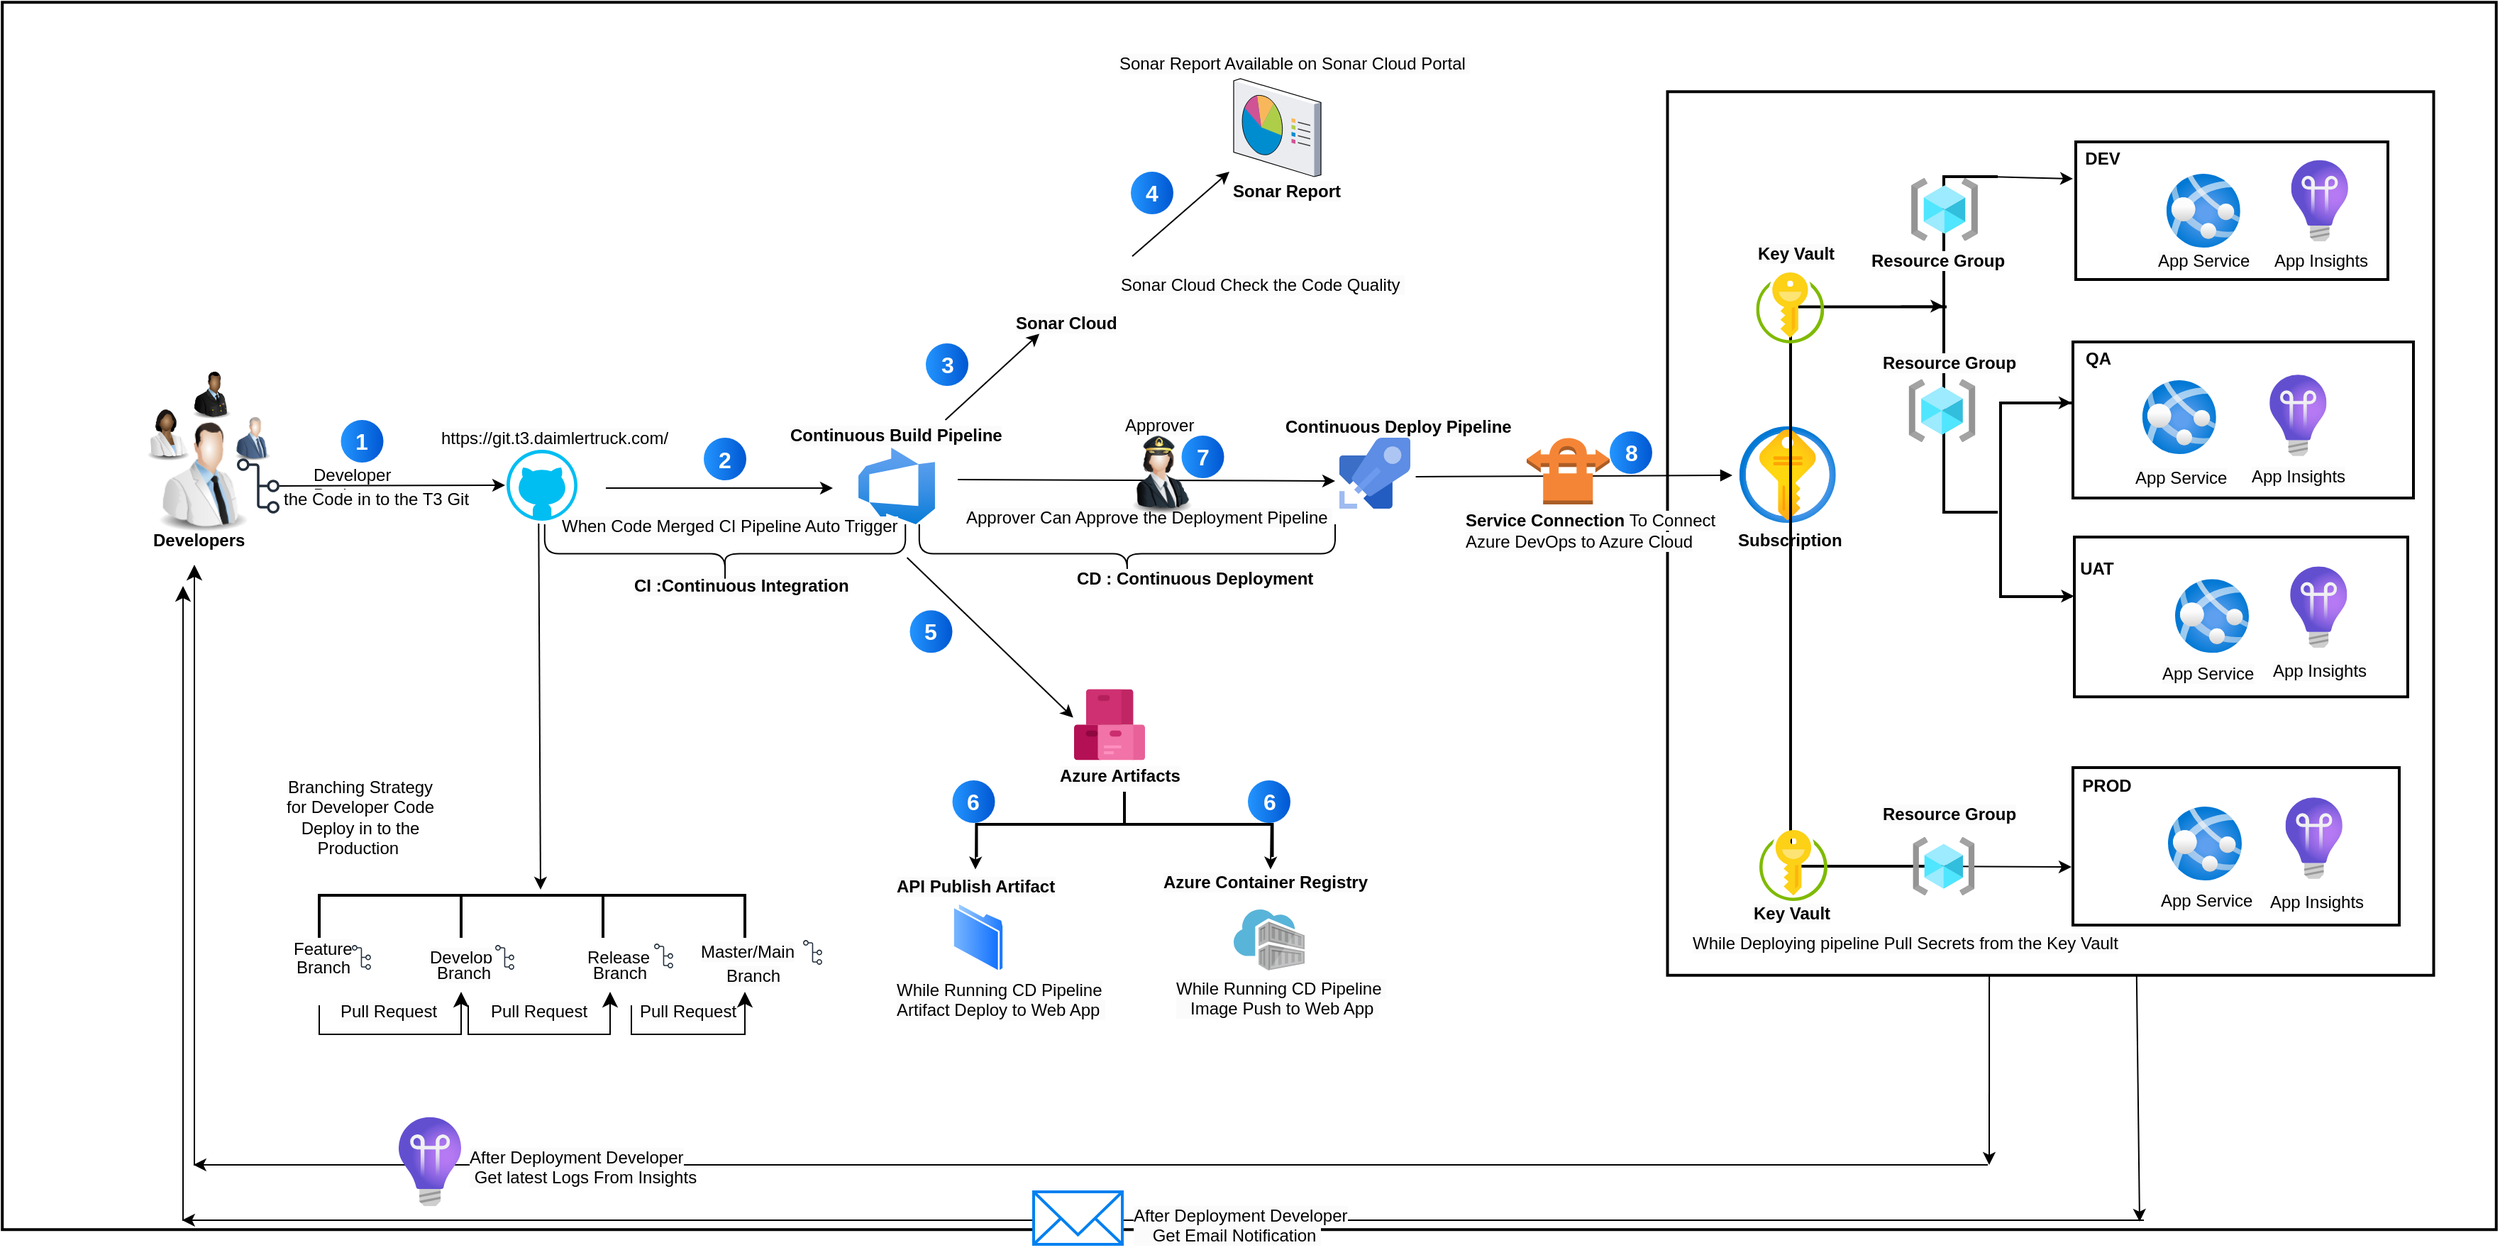 <mxfile version="24.8.6" pages="3">
  <diagram name="Azure DevOps Architecture_Daimler_Truck" id="7-F5gIdKkT5H21FDeAkE">
    <mxGraphModel dx="3614" dy="1035" grid="1" gridSize="10" guides="1" tooltips="1" connect="1" arrows="1" fold="1" page="1" pageScale="1" pageWidth="850" pageHeight="1100" math="0" shadow="0">
      <root>
        <mxCell id="0" />
        <mxCell id="1" parent="0" />
        <mxCell id="6" value="" style="whiteSpace=wrap;strokeWidth=2;" parent="1" vertex="1">
          <mxGeometry x="-859.38" y="10.63" width="1757.75" height="865" as="geometry" />
        </mxCell>
        <mxCell id="7" value="" style="whiteSpace=wrap;strokeWidth=2;" parent="1" vertex="1">
          <mxGeometry x="314.25" y="73.63" width="540" height="622.75" as="geometry" />
        </mxCell>
        <mxCell id="iP3fEDapXQPT6JjqyU51-244" value="" style="strokeWidth=2;html=1;shape=mxgraph.flowchart.annotation_1;align=left;pointerEvents=1;direction=south;" vertex="1" parent="1">
          <mxGeometry x="-636" y="640" width="100" height="30" as="geometry" />
        </mxCell>
        <mxCell id="iP3fEDapXQPT6JjqyU51-245" value="" style="strokeWidth=2;html=1;shape=mxgraph.flowchart.annotation_1;align=left;pointerEvents=1;direction=south;" vertex="1" parent="1">
          <mxGeometry x="-536" y="640" width="100" height="30" as="geometry" />
        </mxCell>
        <mxCell id="iP3fEDapXQPT6JjqyU51-246" value="" style="strokeWidth=2;html=1;shape=mxgraph.flowchart.annotation_1;align=left;pointerEvents=1;direction=south;" vertex="1" parent="1">
          <mxGeometry x="-436" y="640" width="100" height="30" as="geometry" />
        </mxCell>
        <mxCell id="iP3fEDapXQPT6JjqyU51-247" value="" style="endArrow=classic;html=1;rounded=0;" edge="1" parent="1">
          <mxGeometry width="50" height="50" relative="1" as="geometry">
            <mxPoint x="-481.36" y="378" as="sourcePoint" />
            <mxPoint x="-480" y="636" as="targetPoint" />
          </mxGeometry>
        </mxCell>
        <mxCell id="iP3fEDapXQPT6JjqyU51-248" value="&lt;span style=&quot;color: rgb(0, 0, 0); font-family: Helvetica; font-size: 12px; font-style: normal; font-variant-ligatures: normal; font-variant-caps: normal; font-weight: 400; letter-spacing: normal; orphans: 2; text-align: center; text-indent: 0px; text-transform: none; widows: 2; word-spacing: 0px; -webkit-text-stroke-width: 0px; white-space: nowrap; background-color: rgb(251, 251, 251); text-decoration-thickness: initial; text-decoration-style: initial; text-decoration-color: initial; display: inline !important; float: none;&quot;&gt;Feature&lt;/span&gt;" style="text;whiteSpace=wrap;html=1;" vertex="1" parent="1">
          <mxGeometry x="-656" y="663.5" width="60" height="20" as="geometry" />
        </mxCell>
        <mxCell id="iP3fEDapXQPT6JjqyU51-249" value="&lt;span style=&quot;color: rgb(0, 0, 0); font-family: Helvetica; font-size: 12px; font-style: normal; font-variant-ligatures: normal; font-variant-caps: normal; font-weight: 400; letter-spacing: normal; orphans: 2; text-align: center; text-indent: 0px; text-transform: none; widows: 2; word-spacing: 0px; -webkit-text-stroke-width: 0px; white-space: nowrap; background-color: rgb(251, 251, 251); text-decoration-thickness: initial; text-decoration-style: initial; text-decoration-color: initial; display: inline !important; float: none;&quot;&gt;Develop&lt;/span&gt;" style="text;whiteSpace=wrap;html=1;" vertex="1" parent="1">
          <mxGeometry x="-560" y="670" width="60" height="20" as="geometry" />
        </mxCell>
        <mxCell id="iP3fEDapXQPT6JjqyU51-250" value="&lt;div style=&quot;text-align: center;&quot;&gt;&lt;span style=&quot;text-wrap-mode: nowrap;&quot;&gt;Release&lt;/span&gt;&lt;/div&gt;" style="text;whiteSpace=wrap;html=1;" vertex="1" parent="1">
          <mxGeometry x="-449" y="670" width="60" height="20" as="geometry" />
        </mxCell>
        <mxCell id="iP3fEDapXQPT6JjqyU51-251" value="&lt;span style=&quot;color: rgb(0, 0, 0); font-family: Helvetica; font-size: 12px; font-style: normal; font-variant-ligatures: normal; font-variant-caps: normal; font-weight: 400; letter-spacing: normal; orphans: 2; text-align: center; text-indent: 0px; text-transform: none; widows: 2; word-spacing: 0px; -webkit-text-stroke-width: 0px; white-space: nowrap; background-color: rgb(251, 251, 251); text-decoration-thickness: initial; text-decoration-style: initial; text-decoration-color: initial; display: inline !important; float: none;&quot;&gt;Master/Main&lt;/span&gt;" style="text;whiteSpace=wrap;html=1;" vertex="1" parent="1">
          <mxGeometry x="-369.5" y="666" width="60" height="20" as="geometry" />
        </mxCell>
        <mxCell id="iP3fEDapXQPT6JjqyU51-252" value="" style="shape=partialRectangle;whiteSpace=wrap;html=1;bottom=1;right=1;left=1;top=0;fillColor=none;routingCenterX=-0.5;" vertex="1" parent="1">
          <mxGeometry x="-636" y="718" width="100" height="20" as="geometry" />
        </mxCell>
        <mxCell id="iP3fEDapXQPT6JjqyU51-255" value="" style="shape=partialRectangle;whiteSpace=wrap;html=1;bottom=1;right=1;left=1;top=0;fillColor=none;routingCenterX=-0.5;" vertex="1" parent="1">
          <mxGeometry x="-531" y="718" width="100" height="20" as="geometry" />
        </mxCell>
        <mxCell id="iP3fEDapXQPT6JjqyU51-259" value="" style="edgeStyle=segmentEdgeStyle;endArrow=classic;html=1;curved=0;rounded=0;endSize=8;startSize=8;" edge="1" parent="1">
          <mxGeometry width="50" height="50" relative="1" as="geometry">
            <mxPoint x="-458" y="738" as="sourcePoint" />
            <mxPoint x="-431" y="708" as="targetPoint" />
          </mxGeometry>
        </mxCell>
        <mxCell id="iP3fEDapXQPT6JjqyU51-261" value="" style="shape=partialRectangle;whiteSpace=wrap;html=1;bottom=1;right=1;left=1;top=0;fillColor=none;routingCenterX=-0.5;" vertex="1" parent="1">
          <mxGeometry x="-416" y="718" width="80" height="20" as="geometry" />
        </mxCell>
        <mxCell id="iP3fEDapXQPT6JjqyU51-262" value="" style="edgeStyle=segmentEdgeStyle;endArrow=classic;html=1;curved=0;rounded=0;endSize=8;startSize=8;" edge="1" parent="1">
          <mxGeometry width="50" height="50" relative="1" as="geometry">
            <mxPoint x="-356" y="738" as="sourcePoint" />
            <mxPoint x="-336" y="708" as="targetPoint" />
          </mxGeometry>
        </mxCell>
        <mxCell id="iP3fEDapXQPT6JjqyU51-264" value="&lt;span style=&quot;color: rgb(0, 0, 0); font-family: Helvetica; font-size: 12px; font-style: normal; font-variant-ligatures: normal; font-variant-caps: normal; font-weight: 400; letter-spacing: normal; orphans: 2; text-align: center; text-indent: 0px; text-transform: none; widows: 2; word-spacing: 0px; -webkit-text-stroke-width: 0px; white-space: nowrap; background-color: rgb(251, 251, 251); text-decoration-thickness: initial; text-decoration-style: initial; text-decoration-color: initial; display: inline !important; float: none;&quot;&gt;Pull Request&lt;/span&gt;" style="text;whiteSpace=wrap;html=1;" vertex="1" parent="1">
          <mxGeometry x="-623" y="708" width="23" height="20" as="geometry" />
        </mxCell>
        <mxCell id="iP3fEDapXQPT6JjqyU51-268" value="" style="endArrow=classic;html=1;rounded=0;" edge="1" parent="1">
          <mxGeometry width="50" height="50" relative="1" as="geometry">
            <mxPoint x="-434" y="353" as="sourcePoint" />
            <mxPoint x="-274" y="353" as="targetPoint" />
          </mxGeometry>
        </mxCell>
        <mxCell id="iP3fEDapXQPT6JjqyU51-311" value="" style="edgeStyle=elbowEdgeStyle;elbow=horizontal;endArrow=classic;html=1;curved=0;rounded=0;endSize=8;startSize=8;" edge="1" parent="1">
          <mxGeometry width="50" height="50" relative="1" as="geometry">
            <mxPoint x="540" y="830" as="sourcePoint" />
            <mxPoint x="-724" y="407" as="targetPoint" />
            <Array as="points">
              <mxPoint x="-724" y="717" />
            </Array>
          </mxGeometry>
        </mxCell>
        <mxCell id="iP3fEDapXQPT6JjqyU51-312" value="&lt;span style=&quot;color: rgb(0, 0, 0); font-family: Helvetica; font-size: 12px; font-style: normal; font-variant-ligatures: normal; font-variant-caps: normal; letter-spacing: normal; orphans: 2; text-align: center; text-indent: 0px; text-transform: none; widows: 2; word-spacing: 0px; -webkit-text-stroke-width: 0px; white-space: nowrap; background-color: rgb(251, 251, 251); text-decoration-thickness: initial; text-decoration-style: initial; text-decoration-color: initial; float: none; display: inline !important;&quot;&gt;Continuous&amp;nbsp;Build Pipeline&lt;/span&gt;" style="text;whiteSpace=wrap;html=1;fontStyle=1" vertex="1" parent="1">
          <mxGeometry x="-306.5" y="302" width="165" height="20" as="geometry" />
        </mxCell>
        <mxCell id="iP3fEDapXQPT6JjqyU51-313" value="" style="image;aspect=fixed;html=1;points=[];align=center;fontSize=12;image=img/lib/azure2/devops/Azure_DevOps.svg;" vertex="1" parent="1">
          <mxGeometry x="-256" y="324.5" width="54" height="54" as="geometry" />
        </mxCell>
        <mxCell id="iP3fEDapXQPT6JjqyU51-314" value="&lt;span style=&quot;color: rgb(0, 0, 0); font-family: Helvetica; font-size: 12px; font-style: normal; font-variant-ligatures: normal; font-variant-caps: normal; letter-spacing: normal; orphans: 2; text-align: center; text-indent: 0px; text-transform: none; widows: 2; word-spacing: 0px; -webkit-text-stroke-width: 0px; white-space: nowrap; background-color: rgb(251, 251, 251); text-decoration-thickness: initial; text-decoration-style: initial; text-decoration-color: initial; float: none; display: inline !important;&quot;&gt;API Publish Artifact&lt;/span&gt;" style="text;whiteSpace=wrap;html=1;fontStyle=1" vertex="1" parent="1">
          <mxGeometry x="-231.5" y="619.5" width="106" height="30" as="geometry" />
        </mxCell>
        <mxCell id="iP3fEDapXQPT6JjqyU51-315" value="&lt;span style=&quot;color: rgb(0, 0, 0); font-family: Helvetica; font-size: 12px; font-style: normal; font-variant-ligatures: normal; font-variant-caps: normal; letter-spacing: normal; orphans: 2; text-align: center; text-indent: 0px; text-transform: none; widows: 2; word-spacing: 0px; -webkit-text-stroke-width: 0px; white-space: nowrap; background-color: rgb(251, 251, 251); text-decoration-thickness: initial; text-decoration-style: initial; text-decoration-color: initial; float: none; display: inline !important;&quot;&gt;Azure Container Registry&lt;/span&gt;" style="text;whiteSpace=wrap;html=1;fontStyle=1" vertex="1" parent="1">
          <mxGeometry x="-43.5" y="617" width="154" height="23" as="geometry" />
        </mxCell>
        <mxCell id="iP3fEDapXQPT6JjqyU51-316" value="" style="image;sketch=0;aspect=fixed;html=1;points=[];align=center;fontSize=12;image=img/lib/mscae/Container_Registries.svg;" vertex="1" parent="1">
          <mxGeometry x="8.5" y="650" width="50" height="43" as="geometry" />
        </mxCell>
        <mxCell id="iP3fEDapXQPT6JjqyU51-319" value="" style="image;sketch=0;aspect=fixed;html=1;points=[];align=center;fontSize=12;image=img/lib/mscae/Azure_Pipelines.svg;" vertex="1" parent="1">
          <mxGeometry x="83" y="317.5" width="50" height="50" as="geometry" />
        </mxCell>
        <mxCell id="iP3fEDapXQPT6JjqyU51-322" value="&lt;span style=&quot;color: rgb(0, 0, 0); font-family: Helvetica; font-size: 12px; font-style: normal; font-variant-ligatures: normal; font-variant-caps: normal; letter-spacing: normal; orphans: 2; text-align: center; text-indent: 0px; text-transform: none; widows: 2; word-spacing: 0px; -webkit-text-stroke-width: 0px; white-space: nowrap; background-color: rgb(251, 251, 251); text-decoration-thickness: initial; text-decoration-style: initial; text-decoration-color: initial; float: none; display: inline !important;&quot;&gt;Sonar Report&lt;/span&gt;" style="text;whiteSpace=wrap;html=1;fontStyle=1" vertex="1" parent="1">
          <mxGeometry x="5.5" y="130" width="74.5" height="17" as="geometry" />
        </mxCell>
        <mxCell id="iP3fEDapXQPT6JjqyU51-323" value="" style="verticalLabelPosition=bottom;sketch=0;aspect=fixed;html=1;verticalAlign=top;strokeColor=none;align=center;outlineConnect=0;shape=mxgraph.citrix.reporting;" vertex="1" parent="1">
          <mxGeometry x="8.5" y="64.5" width="61.5" height="69" as="geometry" />
        </mxCell>
        <mxCell id="iP3fEDapXQPT6JjqyU51-328" value="" style="endArrow=classic;html=1;rounded=0;" edge="1" parent="1">
          <mxGeometry width="50" height="50" relative="1" as="geometry">
            <mxPoint x="-186" y="347" as="sourcePoint" />
            <mxPoint x="80" y="348" as="targetPoint" />
          </mxGeometry>
        </mxCell>
        <mxCell id="iP3fEDapXQPT6JjqyU51-335" value="" style="endArrow=classic;html=1;rounded=0;entryX=0.23;entryY=0.766;entryDx=0;entryDy=0;entryPerimeter=0;" edge="1" parent="1">
          <mxGeometry width="50" height="50" relative="1" as="geometry">
            <mxPoint x="-194.71" y="305" as="sourcePoint" />
            <mxPoint x="-128.42" y="244.198" as="targetPoint" />
          </mxGeometry>
        </mxCell>
        <mxCell id="iP3fEDapXQPT6JjqyU51-336" value="" style="endArrow=classic;html=1;rounded=0;entryX=0;entryY=0;entryDx=0;entryDy=0;exitX=0.131;exitY=-0.376;exitDx=0;exitDy=0;exitPerimeter=0;" edge="1" parent="1" source="-3Xrsq9mse8C-hk3HoV5-115" target="iP3fEDapXQPT6JjqyU51-322">
          <mxGeometry width="50" height="50" relative="1" as="geometry">
            <mxPoint x="-70.71" y="177" as="sourcePoint" />
            <mxPoint x="-14" y="127" as="targetPoint" />
          </mxGeometry>
        </mxCell>
        <mxCell id="iP3fEDapXQPT6JjqyU51-348" value="" style="image;html=1;image=img/lib/clip_art/people/Scientist_Man_128x128.png" vertex="1" parent="1">
          <mxGeometry x="-758" y="304.5" width="80" height="80" as="geometry" />
        </mxCell>
        <mxCell id="iP3fEDapXQPT6JjqyU51-352" value="" style="image;sketch=0;aspect=fixed;html=1;points=[];align=center;fontSize=12;image=img/lib/mscae/Azure_Artifacts.svg;" vertex="1" parent="1">
          <mxGeometry x="-104" y="494.75" width="50" height="50" as="geometry" />
        </mxCell>
        <mxCell id="iP3fEDapXQPT6JjqyU51-367" value="&lt;span style=&quot;color: rgb(0, 0, 0); font-family: Helvetica; font-size: 12px; font-style: normal; font-variant-ligatures: normal; font-variant-caps: normal; letter-spacing: normal; orphans: 2; text-align: center; text-indent: 0px; text-transform: none; widows: 2; word-spacing: 0px; -webkit-text-stroke-width: 0px; white-space: normal; background-color: rgb(251, 251, 251); text-decoration-thickness: initial; text-decoration-style: initial; text-decoration-color: initial; float: none; display: inline !important;&quot;&gt;Sonar Cloud&lt;/span&gt;" style="text;whiteSpace=wrap;html=1;fontStyle=1" vertex="1" parent="1">
          <mxGeometry x="-147.5" y="222.75" width="96" height="28" as="geometry" />
        </mxCell>
        <mxCell id="iP3fEDapXQPT6JjqyU51-379" value="" style="edgeStyle=elbowEdgeStyle;elbow=horizontal;endArrow=classic;html=1;curved=0;rounded=0;endSize=8;startSize=8;" edge="1" parent="1">
          <mxGeometry width="50" height="50" relative="1" as="geometry">
            <mxPoint x="650" y="869" as="sourcePoint" />
            <mxPoint x="-731.88" y="422" as="targetPoint" />
            <Array as="points">
              <mxPoint x="-732" y="877" />
            </Array>
          </mxGeometry>
        </mxCell>
        <mxCell id="iP3fEDapXQPT6JjqyU51-380" value="" style="image;aspect=fixed;perimeter=ellipsePerimeter;html=1;align=center;shadow=0;dashed=0;spacingTop=3;image=img/lib/active_directory/folder.svg;" vertex="1" parent="1">
          <mxGeometry x="-189.75" y="644.5" width="36.5" height="50" as="geometry" />
        </mxCell>
        <mxCell id="iP3fEDapXQPT6JjqyU51-382" value="" style="endArrow=classic;html=1;rounded=0;entryX=-0.012;entryY=0.401;entryDx=0;entryDy=0;entryPerimeter=0;" edge="1" parent="1" target="iP3fEDapXQPT6JjqyU51-352">
          <mxGeometry width="50" height="50" relative="1" as="geometry">
            <mxPoint x="-221.71" y="402" as="sourcePoint" />
            <mxPoint x="-222" y="540" as="targetPoint" />
          </mxGeometry>
        </mxCell>
        <mxCell id="iP3fEDapXQPT6JjqyU51-389" value="&lt;span style=&quot;color: rgb(0, 0, 0); font-family: Helvetica; font-size: 12px; font-style: normal; font-variant-ligatures: normal; font-variant-caps: normal; font-weight: 400; letter-spacing: normal; orphans: 2; text-align: center; text-indent: 0px; text-transform: none; widows: 2; word-spacing: 0px; -webkit-text-stroke-width: 0px; white-space: normal; background-color: rgb(251, 251, 251); text-decoration-thickness: initial; text-decoration-style: initial; text-decoration-color: initial; display: inline !important; float: none;&quot;&gt;Approver&lt;/span&gt;" style="text;whiteSpace=wrap;html=1;" vertex="1" parent="1">
          <mxGeometry x="-70.5" y="294.63" width="70" height="20" as="geometry" />
        </mxCell>
        <mxCell id="iP3fEDapXQPT6JjqyU51-434" value="" style="image;aspect=fixed;html=1;points=[];align=center;fontSize=12;image=img/lib/azure2/devops/Application_Insights.svg;" vertex="1" parent="1">
          <mxGeometry x="-580" y="796.25" width="44" height="63" as="geometry" />
        </mxCell>
        <mxCell id="iP3fEDapXQPT6JjqyU51-450" value="" style="curved=1;startArrow=none;endArrow=block;exitX=1.076;exitY=0.55;exitDx=0;exitDy=0;exitPerimeter=0;" edge="1" parent="1" source="iP3fEDapXQPT6JjqyU51-319">
          <mxGeometry relative="1" as="geometry">
            <Array as="points" />
            <mxPoint x="199" y="344" as="sourcePoint" />
            <mxPoint x="360" y="344" as="targetPoint" />
          </mxGeometry>
        </mxCell>
        <mxCell id="iP3fEDapXQPT6JjqyU51-457" value="&lt;span style=&quot;color: rgb(0, 0, 0); font-family: Helvetica; font-size: 12px; font-style: normal; font-variant-ligatures: normal; font-variant-caps: normal; font-weight: 400; letter-spacing: normal; orphans: 2; text-align: center; text-indent: 0px; text-transform: none; widows: 2; word-spacing: 0px; -webkit-text-stroke-width: 0px; white-space: nowrap; background-color: rgb(251, 251, 251); text-decoration-thickness: initial; text-decoration-style: initial; text-decoration-color: initial; display: inline !important; float: none;&quot;&gt;After Deployment Developer&lt;/span&gt;&lt;div&gt;&lt;span style=&quot;color: rgb(0, 0, 0); font-family: Helvetica; font-size: 12px; font-style: normal; font-variant-ligatures: normal; font-variant-caps: normal; font-weight: 400; letter-spacing: normal; orphans: 2; text-align: center; text-indent: 0px; text-transform: none; widows: 2; word-spacing: 0px; -webkit-text-stroke-width: 0px; white-space: nowrap; background-color: rgb(251, 251, 251); text-decoration-thickness: initial; text-decoration-style: initial; text-decoration-color: initial; display: inline !important; float: none;&quot;&gt;&amp;nbsp; &amp;nbsp; Get Email Notification&amp;nbsp;&lt;/span&gt;&lt;/div&gt;" style="text;whiteSpace=wrap;html=1;" vertex="1" parent="1">
          <mxGeometry x="-64.5" y="852.4" width="168" height="30" as="geometry" />
        </mxCell>
        <mxCell id="iP3fEDapXQPT6JjqyU51-458" value="&lt;span style=&quot;color: rgb(0, 0, 0); font-family: Helvetica; font-size: 12px; font-style: normal; font-variant-ligatures: normal; font-variant-caps: normal; font-weight: 400; letter-spacing: normal; orphans: 2; text-align: center; text-indent: 0px; text-transform: none; widows: 2; word-spacing: 0px; -webkit-text-stroke-width: 0px; white-space: nowrap; background-color: rgb(251, 251, 251); text-decoration-thickness: initial; text-decoration-style: initial; text-decoration-color: initial; display: inline !important; float: none;&quot;&gt;After Deployment Developer&lt;/span&gt;&lt;div&gt;&lt;span style=&quot;color: rgb(0, 0, 0); font-family: Helvetica; font-size: 12px; font-style: normal; font-variant-ligatures: normal; font-variant-caps: normal; font-weight: 400; letter-spacing: normal; orphans: 2; text-align: center; text-indent: 0px; text-transform: none; widows: 2; word-spacing: 0px; -webkit-text-stroke-width: 0px; white-space: nowrap; background-color: rgb(251, 251, 251); text-decoration-thickness: initial; text-decoration-style: initial; text-decoration-color: initial; display: inline !important; float: none;&quot;&gt;&amp;nbsp;Get latest Logs From Insights&lt;/span&gt;&lt;/div&gt;" style="text;whiteSpace=wrap;html=1;" vertex="1" parent="1">
          <mxGeometry x="-532" y="811" width="184.75" height="30" as="geometry" />
        </mxCell>
        <mxCell id="iP3fEDapXQPT6JjqyU51-462" value="1" style="ellipse;whiteSpace=wrap;html=1;aspect=fixed;rotation=0;gradientColor=#0057D2;strokeColor=none;gradientDirection=east;fillColor=#2395FF;rounded=0;pointerEvents=0;fontFamily=Helvetica;fontSize=16;fontColor=#FFFFFF;spacingTop=4;spacingBottom=4;spacingLeft=4;spacingRight=4;points=[];fontStyle=1" vertex="1" parent="1">
          <mxGeometry x="-620.75" y="305" width="30" height="30" as="geometry" />
        </mxCell>
        <mxCell id="iP3fEDapXQPT6JjqyU51-467" value="2" style="ellipse;whiteSpace=wrap;html=1;aspect=fixed;rotation=0;gradientColor=#0057D2;strokeColor=none;gradientDirection=east;fillColor=#2395FF;rounded=0;pointerEvents=0;fontFamily=Helvetica;fontSize=16;fontColor=#FFFFFF;spacingTop=4;spacingBottom=4;spacingLeft=4;spacingRight=4;points=[];fontStyle=1" vertex="1" parent="1">
          <mxGeometry x="-365" y="317.5" width="30" height="30" as="geometry" />
        </mxCell>
        <mxCell id="iP3fEDapXQPT6JjqyU51-469" value="3" style="ellipse;whiteSpace=wrap;html=1;aspect=fixed;rotation=0;gradientColor=#0057D2;strokeColor=none;gradientDirection=east;fillColor=#2395FF;rounded=0;pointerEvents=0;fontFamily=Helvetica;fontSize=16;fontColor=#FFFFFF;spacingTop=4;spacingBottom=4;spacingLeft=4;spacingRight=4;points=[];fontStyle=1" vertex="1" parent="1">
          <mxGeometry x="-208.5" y="251" width="30" height="30" as="geometry" />
        </mxCell>
        <mxCell id="iP3fEDapXQPT6JjqyU51-471" value="4" style="ellipse;whiteSpace=wrap;html=1;aspect=fixed;rotation=0;gradientColor=#0057D2;strokeColor=none;gradientDirection=east;fillColor=#2395FF;rounded=0;pointerEvents=0;fontFamily=Helvetica;fontSize=16;fontColor=#FFFFFF;spacingTop=4;spacingBottom=4;spacingLeft=4;spacingRight=4;points=[];fontStyle=1" vertex="1" parent="1">
          <mxGeometry x="-64" y="130" width="30" height="30" as="geometry" />
        </mxCell>
        <mxCell id="iP3fEDapXQPT6JjqyU51-472" value="5" style="ellipse;whiteSpace=wrap;html=1;aspect=fixed;rotation=0;gradientColor=#0057D2;strokeColor=none;gradientDirection=east;fillColor=#2395FF;rounded=0;pointerEvents=0;fontFamily=Helvetica;fontSize=16;fontColor=#FFFFFF;spacingTop=4;spacingBottom=4;spacingLeft=4;spacingRight=4;points=[];fontStyle=1" vertex="1" parent="1">
          <mxGeometry x="-219.75" y="439.13" width="30" height="30" as="geometry" />
        </mxCell>
        <mxCell id="iP3fEDapXQPT6JjqyU51-473" value="6" style="ellipse;whiteSpace=wrap;html=1;aspect=fixed;rotation=0;gradientColor=#0057D2;strokeColor=none;gradientDirection=east;fillColor=#2395FF;rounded=0;pointerEvents=0;fontFamily=Helvetica;fontSize=16;fontColor=#FFFFFF;spacingTop=4;spacingBottom=4;spacingLeft=4;spacingRight=4;points=[];fontStyle=1" vertex="1" parent="1">
          <mxGeometry x="18.5" y="559" width="30" height="30" as="geometry" />
        </mxCell>
        <mxCell id="iP3fEDapXQPT6JjqyU51-474" value="6" style="ellipse;whiteSpace=wrap;html=1;aspect=fixed;rotation=0;gradientColor=#0057D2;strokeColor=none;gradientDirection=east;fillColor=#2395FF;rounded=0;pointerEvents=0;fontFamily=Helvetica;fontSize=16;fontColor=#FFFFFF;spacingTop=4;spacingBottom=4;spacingLeft=4;spacingRight=4;points=[];fontStyle=1" vertex="1" parent="1">
          <mxGeometry x="-189.75" y="559" width="30" height="30" as="geometry" />
        </mxCell>
        <mxCell id="iP3fEDapXQPT6JjqyU51-475" value="7" style="ellipse;whiteSpace=wrap;html=1;aspect=fixed;rotation=0;gradientColor=#0057D2;strokeColor=none;gradientDirection=east;fillColor=#2395FF;rounded=0;pointerEvents=0;fontFamily=Helvetica;fontSize=16;fontColor=#FFFFFF;spacingTop=4;spacingBottom=4;spacingLeft=4;spacingRight=4;points=[];fontStyle=1" vertex="1" parent="1">
          <mxGeometry x="-28.25" y="316" width="30" height="30" as="geometry" />
        </mxCell>
        <mxCell id="iP3fEDapXQPT6JjqyU51-476" value="8" style="ellipse;whiteSpace=wrap;html=1;aspect=fixed;rotation=0;gradientColor=#0057D2;strokeColor=none;gradientDirection=east;fillColor=#2395FF;rounded=0;pointerEvents=0;fontFamily=Helvetica;fontSize=16;fontColor=#FFFFFF;spacingTop=4;spacingBottom=4;spacingLeft=4;spacingRight=4;points=[];fontStyle=1" vertex="1" parent="1">
          <mxGeometry x="273.5" y="313" width="30" height="30" as="geometry" />
        </mxCell>
        <mxCell id="iP3fEDapXQPT6JjqyU51-477" value="" style="endArrow=classic;html=1;rounded=0;exitX=0.42;exitY=1;exitDx=0;exitDy=0;exitPerimeter=0;" edge="1" parent="1" source="7">
          <mxGeometry width="50" height="50" relative="1" as="geometry">
            <mxPoint x="653.375" y="787" as="sourcePoint" />
            <mxPoint x="541" y="830" as="targetPoint" />
          </mxGeometry>
        </mxCell>
        <mxCell id="iP3fEDapXQPT6JjqyU51-478" value="" style="endArrow=classic;html=1;rounded=0;exitX=0.63;exitY=1.002;exitDx=0;exitDy=0;exitPerimeter=0;" edge="1" parent="1">
          <mxGeometry width="50" height="50" relative="1" as="geometry">
            <mxPoint x="644.9" y="696.996" as="sourcePoint" />
            <mxPoint x="647" y="870" as="targetPoint" />
            <Array as="points" />
          </mxGeometry>
        </mxCell>
        <mxCell id="iP3fEDapXQPT6JjqyU51-489" value="" style="edgeStyle=segmentEdgeStyle;endArrow=classic;html=1;curved=0;rounded=0;endSize=8;startSize=8;" edge="1" parent="1">
          <mxGeometry width="50" height="50" relative="1" as="geometry">
            <mxPoint x="-556" y="738" as="sourcePoint" />
            <mxPoint x="-536" y="708" as="targetPoint" />
          </mxGeometry>
        </mxCell>
        <mxCell id="iP3fEDapXQPT6JjqyU51-492" value="" style="verticalLabelPosition=bottom;html=1;verticalAlign=top;align=center;strokeColor=none;fillColor=#00BEF2;shape=mxgraph.azure.github_code;pointerEvents=1;" vertex="1" parent="1">
          <mxGeometry x="-504" y="326" width="50" height="50" as="geometry" />
        </mxCell>
        <mxCell id="nrQ-SJfZUzy0LG5l6Uwj-7" value="" style="sketch=0;outlineConnect=0;fontColor=#232F3E;gradientColor=none;fillColor=#232F3D;strokeColor=none;dashed=0;verticalLabelPosition=bottom;verticalAlign=top;align=center;html=1;fontSize=12;fontStyle=0;aspect=fixed;pointerEvents=1;shape=mxgraph.aws4.git_repository;" vertex="1" parent="1">
          <mxGeometry x="-694" y="332" width="30" height="39" as="geometry" />
        </mxCell>
        <mxCell id="-3Xrsq9mse8C-hk3HoV5-7" value="" style="sketch=0;outlineConnect=0;fontColor=#232F3E;gradientColor=none;fillColor=#232F3D;strokeColor=none;dashed=0;verticalLabelPosition=bottom;verticalAlign=top;align=center;html=1;fontSize=12;fontStyle=0;aspect=fixed;pointerEvents=1;shape=mxgraph.aws4.git_repository;" vertex="1" parent="1">
          <mxGeometry x="-613" y="675" width="13.46" height="17.5" as="geometry" />
        </mxCell>
        <mxCell id="-3Xrsq9mse8C-hk3HoV5-8" value="" style="sketch=0;outlineConnect=0;fontColor=#232F3E;gradientColor=none;fillColor=#232F3D;strokeColor=none;dashed=0;verticalLabelPosition=bottom;verticalAlign=top;align=center;html=1;fontSize=12;fontStyle=0;aspect=fixed;pointerEvents=1;shape=mxgraph.aws4.git_repository;" vertex="1" parent="1">
          <mxGeometry x="-512" y="675" width="13.46" height="17.5" as="geometry" />
        </mxCell>
        <mxCell id="-3Xrsq9mse8C-hk3HoV5-9" value="" style="sketch=0;outlineConnect=0;fontColor=#232F3E;gradientColor=none;fillColor=#232F3D;strokeColor=none;dashed=0;verticalLabelPosition=bottom;verticalAlign=top;align=center;html=1;fontSize=12;fontStyle=0;aspect=fixed;pointerEvents=1;shape=mxgraph.aws4.git_repository;" vertex="1" parent="1">
          <mxGeometry x="-400" y="674" width="13.46" height="17.5" as="geometry" />
        </mxCell>
        <mxCell id="-3Xrsq9mse8C-hk3HoV5-11" value="" style="sketch=0;outlineConnect=0;fontColor=#232F3E;gradientColor=none;fillColor=#232F3D;strokeColor=none;dashed=0;verticalLabelPosition=bottom;verticalAlign=top;align=center;html=1;fontSize=12;fontStyle=0;aspect=fixed;pointerEvents=1;shape=mxgraph.aws4.git_repository;" vertex="1" parent="1">
          <mxGeometry x="-295" y="671.5" width="13.46" height="17.5" as="geometry" />
        </mxCell>
        <mxCell id="-3Xrsq9mse8C-hk3HoV5-13" value="&lt;span style=&quot;color: rgb(0, 0, 0); font-family: Helvetica; font-size: 12px; font-style: normal; font-variant-ligatures: normal; font-variant-caps: normal; letter-spacing: normal; orphans: 2; text-align: center; text-indent: 0px; text-transform: none; widows: 2; word-spacing: 0px; -webkit-text-stroke-width: 0px; white-space: nowrap; background-color: rgb(251, 251, 251); text-decoration-thickness: initial; text-decoration-style: initial; text-decoration-color: initial; float: none; display: inline !important;&quot;&gt;Subscription&lt;/span&gt;" style="text;whiteSpace=wrap;html=1;fontStyle=1" vertex="1" parent="1">
          <mxGeometry x="362.38" y="375.5" width="74.5" height="17" as="geometry" />
        </mxCell>
        <mxCell id="-3Xrsq9mse8C-hk3HoV5-17" value="&lt;span style=&quot;color: rgb(0, 0, 0); font-family: Helvetica; font-size: 12px; font-style: normal; font-variant-ligatures: normal; font-variant-caps: normal; letter-spacing: normal; orphans: 2; text-align: center; text-indent: 0px; text-transform: none; widows: 2; word-spacing: 0px; -webkit-text-stroke-width: 0px; white-space: nowrap; background-color: rgb(251, 251, 251); text-decoration-thickness: initial; text-decoration-style: initial; text-decoration-color: initial; float: none; display: inline !important;&quot;&gt;Azure Artifacts&lt;/span&gt;" style="text;whiteSpace=wrap;html=1;fontStyle=1" vertex="1" parent="1">
          <mxGeometry x="-115.75" y="542" width="74.5" height="17" as="geometry" />
        </mxCell>
        <mxCell id="-3Xrsq9mse8C-hk3HoV5-18" value="&lt;span style=&quot;color: rgb(0, 0, 0); font-family: Helvetica; font-size: 12px; font-style: normal; font-variant-ligatures: normal; font-variant-caps: normal; font-weight: 400; letter-spacing: normal; orphans: 2; text-align: center; text-indent: 0px; text-transform: none; widows: 2; word-spacing: 0px; -webkit-text-stroke-width: 0px; white-space: nowrap; background-color: rgb(251, 251, 251); text-decoration-thickness: initial; text-decoration-style: initial; text-decoration-color: initial; display: inline !important; float: none;&quot;&gt;Pull Request&lt;/span&gt;" style="text;whiteSpace=wrap;html=1;" vertex="1" parent="1">
          <mxGeometry x="-516.77" y="708" width="23" height="20" as="geometry" />
        </mxCell>
        <mxCell id="-3Xrsq9mse8C-hk3HoV5-19" value="&lt;span style=&quot;color: rgb(0, 0, 0); font-family: Helvetica; font-size: 12px; font-style: normal; font-variant-ligatures: normal; font-variant-caps: normal; font-weight: 400; letter-spacing: normal; orphans: 2; text-align: center; text-indent: 0px; text-transform: none; widows: 2; word-spacing: 0px; -webkit-text-stroke-width: 0px; white-space: nowrap; background-color: rgb(251, 251, 251); text-decoration-thickness: initial; text-decoration-style: initial; text-decoration-color: initial; display: inline !important; float: none;&quot;&gt;Pull Request&lt;/span&gt;" style="text;whiteSpace=wrap;html=1;" vertex="1" parent="1">
          <mxGeometry x="-412" y="708" width="23" height="20" as="geometry" />
        </mxCell>
        <mxCell id="-3Xrsq9mse8C-hk3HoV5-21" value="&lt;span style=&quot;color: rgb(0, 0, 0); font-family: Helvetica; font-size: 12px; font-style: normal; font-variant-ligatures: normal; font-variant-caps: normal; font-weight: 400; letter-spacing: normal; orphans: 2; text-align: center; text-indent: 0px; text-transform: none; widows: 2; word-spacing: 0px; -webkit-text-stroke-width: 0px; white-space: nowrap; background-color: rgb(251, 251, 251); text-decoration-thickness: initial; text-decoration-style: initial; text-decoration-color: initial; display: inline !important; float: none;&quot;&gt;Branch&lt;/span&gt;" style="text;whiteSpace=wrap;html=1;" vertex="1" parent="1">
          <mxGeometry x="-654" y="677" width="23" height="20" as="geometry" />
        </mxCell>
        <mxCell id="-3Xrsq9mse8C-hk3HoV5-22" value="&lt;span style=&quot;color: rgb(0, 0, 0); font-family: Helvetica; font-size: 12px; font-style: normal; font-variant-ligatures: normal; font-variant-caps: normal; font-weight: 400; letter-spacing: normal; orphans: 2; text-align: center; text-indent: 0px; text-transform: none; widows: 2; word-spacing: 0px; -webkit-text-stroke-width: 0px; white-space: nowrap; background-color: rgb(251, 251, 251); text-decoration-thickness: initial; text-decoration-style: initial; text-decoration-color: initial; display: inline !important; float: none;&quot;&gt;Branch&lt;/span&gt;" style="text;whiteSpace=wrap;html=1;" vertex="1" parent="1">
          <mxGeometry x="-555" y="681" width="23" height="20" as="geometry" />
        </mxCell>
        <mxCell id="-3Xrsq9mse8C-hk3HoV5-23" value="&lt;span style=&quot;color: rgb(0, 0, 0); font-family: Helvetica; font-size: 12px; font-style: normal; font-variant-ligatures: normal; font-variant-caps: normal; font-weight: 400; letter-spacing: normal; orphans: 2; text-align: center; text-indent: 0px; text-transform: none; widows: 2; word-spacing: 0px; -webkit-text-stroke-width: 0px; white-space: nowrap; background-color: rgb(251, 251, 251); text-decoration-thickness: initial; text-decoration-style: initial; text-decoration-color: initial; display: inline !important; float: none;&quot;&gt;Branch&lt;/span&gt;" style="text;whiteSpace=wrap;html=1;" vertex="1" parent="1">
          <mxGeometry x="-445" y="681" width="23" height="20" as="geometry" />
        </mxCell>
        <mxCell id="-3Xrsq9mse8C-hk3HoV5-24" value="&lt;span style=&quot;color: rgb(0, 0, 0); font-family: Helvetica; font-size: 12px; font-style: normal; font-variant-ligatures: normal; font-variant-caps: normal; font-weight: 400; letter-spacing: normal; orphans: 2; text-align: center; text-indent: 0px; text-transform: none; widows: 2; word-spacing: 0px; -webkit-text-stroke-width: 0px; white-space: nowrap; background-color: rgb(251, 251, 251); text-decoration-thickness: initial; text-decoration-style: initial; text-decoration-color: initial; display: inline !important; float: none;&quot;&gt;Branch&lt;/span&gt;" style="text;whiteSpace=wrap;html=1;" vertex="1" parent="1">
          <mxGeometry x="-351" y="683" width="23" height="20" as="geometry" />
        </mxCell>
        <mxCell id="-3Xrsq9mse8C-hk3HoV5-25" value="&lt;span style=&quot;color: rgb(0, 0, 0); font-family: Helvetica; font-size: 12px; font-style: normal; font-variant-ligatures: normal; font-variant-caps: normal; letter-spacing: normal; orphans: 2; text-align: center; text-indent: 0px; text-transform: none; widows: 2; word-spacing: 0px; -webkit-text-stroke-width: 0px; white-space: nowrap; background-color: rgb(251, 251, 251); text-decoration-thickness: initial; text-decoration-style: initial; text-decoration-color: initial; float: none; display: inline !important;&quot;&gt;CI :Continuous Integration&lt;/span&gt;" style="text;whiteSpace=wrap;html=1;fontStyle=1" vertex="1" parent="1">
          <mxGeometry x="-416.5" y="407.75" width="74.5" height="17" as="geometry" />
        </mxCell>
        <mxCell id="-3Xrsq9mse8C-hk3HoV5-33" value="&lt;span style=&quot;color: rgb(0, 0, 0); font-family: Helvetica; font-size: 12px; font-style: normal; font-variant-ligatures: normal; font-variant-caps: normal; font-weight: 400; letter-spacing: normal; orphans: 2; text-align: center; text-indent: 0px; text-transform: none; widows: 2; word-spacing: 0px; -webkit-text-stroke-width: 0px; white-space: nowrap; background-color: rgb(251, 251, 251); text-decoration-thickness: initial; text-decoration-style: initial; text-decoration-color: initial; display: inline !important; float: none;&quot;&gt;While Running CD Pipeline&amp;nbsp;&lt;/span&gt;&lt;div&gt;&lt;span style=&quot;color: rgb(0, 0, 0); font-family: Helvetica; font-size: 12px; font-style: normal; font-variant-ligatures: normal; font-variant-caps: normal; font-weight: 400; letter-spacing: normal; orphans: 2; text-align: center; text-indent: 0px; text-transform: none; widows: 2; word-spacing: 0px; -webkit-text-stroke-width: 0px; white-space: nowrap; background-color: rgb(251, 251, 251); text-decoration-thickness: initial; text-decoration-style: initial; text-decoration-color: initial; display: inline !important; float: none;&quot;&gt;&amp;nbsp; &amp;nbsp;Image Push to Web App&amp;nbsp;&lt;/span&gt;&lt;/div&gt;" style="text;whiteSpace=wrap;html=1;" vertex="1" parent="1">
          <mxGeometry x="-34" y="692" width="154" height="23" as="geometry" />
        </mxCell>
        <mxCell id="-3Xrsq9mse8C-hk3HoV5-34" value="&lt;span style=&quot;color: rgb(0, 0, 0); font-family: Helvetica; font-size: 12px; font-style: normal; font-variant-ligatures: normal; font-variant-caps: normal; font-weight: 400; letter-spacing: normal; orphans: 2; text-align: center; text-indent: 0px; text-transform: none; widows: 2; word-spacing: 0px; -webkit-text-stroke-width: 0px; white-space: nowrap; background-color: rgb(251, 251, 251); text-decoration-thickness: initial; text-decoration-style: initial; text-decoration-color: initial; display: inline !important; float: none;&quot;&gt;While Running CD Pipeline &lt;br&gt;Artifact Deploy to Web App&amp;nbsp;&lt;/span&gt;" style="text;whiteSpace=wrap;html=1;" vertex="1" parent="1">
          <mxGeometry x="-231.5" y="692.5" width="154" height="23" as="geometry" />
        </mxCell>
        <mxCell id="-3Xrsq9mse8C-hk3HoV5-35" value="" style="shape=curlyBracket;whiteSpace=wrap;html=1;rounded=1;labelPosition=left;verticalLabelPosition=middle;align=right;verticalAlign=middle;direction=north;" vertex="1" parent="1">
          <mxGeometry x="-477.11" y="378.5" width="254.23" height="41.5" as="geometry" />
        </mxCell>
        <mxCell id="-3Xrsq9mse8C-hk3HoV5-36" value="" style="shape=curlyBracket;whiteSpace=wrap;html=1;rounded=1;labelPosition=left;verticalLabelPosition=middle;align=right;verticalAlign=middle;direction=north;" vertex="1" parent="1">
          <mxGeometry x="-213.11" y="378.5" width="293.11" height="41.5" as="geometry" />
        </mxCell>
        <mxCell id="-3Xrsq9mse8C-hk3HoV5-37" value="&lt;span style=&quot;color: rgb(0, 0, 0); font-family: Helvetica; font-size: 12px; font-style: normal; font-variant-ligatures: normal; font-variant-caps: normal; letter-spacing: normal; orphans: 2; text-align: center; text-indent: 0px; text-transform: none; widows: 2; word-spacing: 0px; -webkit-text-stroke-width: 0px; white-space: nowrap; background-color: rgb(251, 251, 251); text-decoration-thickness: initial; text-decoration-style: initial; text-decoration-color: initial; float: none; display: inline !important;&quot;&gt;CD : Continuous Deployment&lt;/span&gt;" style="text;whiteSpace=wrap;html=1;fontStyle=1" vertex="1" parent="1">
          <mxGeometry x="-104.5" y="402.5" width="74.5" height="17" as="geometry" />
        </mxCell>
        <mxCell id="-3Xrsq9mse8C-hk3HoV5-38" value="&lt;div style=&quot;text-align: center;&quot;&gt;&lt;span style=&quot;background-color: initial; text-wrap-mode: nowrap;&quot;&gt;Developers&lt;/span&gt;&lt;/div&gt;" style="text;whiteSpace=wrap;html=1;fontStyle=1" vertex="1" parent="1">
          <mxGeometry x="-755.5" y="375.5" width="74.5" height="17" as="geometry" />
        </mxCell>
        <mxCell id="-3Xrsq9mse8C-hk3HoV5-39" value="" style="endArrow=classic;html=1;rounded=0;" edge="1" parent="1" source="nrQ-SJfZUzy0LG5l6Uwj-7">
          <mxGeometry width="50" height="50" relative="1" as="geometry">
            <mxPoint x="-592" y="353.132" as="sourcePoint" />
            <mxPoint x="-505" y="351" as="targetPoint" />
          </mxGeometry>
        </mxCell>
        <mxCell id="-3Xrsq9mse8C-hk3HoV5-40" value="&lt;span style=&quot;color: rgb(0, 0, 0); font-family: Helvetica; font-size: 12px; font-style: normal; font-variant-ligatures: normal; font-variant-caps: normal; font-weight: 400; letter-spacing: normal; orphans: 2; text-align: center; text-indent: 0px; text-transform: none; widows: 2; word-spacing: 0px; -webkit-text-stroke-width: 0px; white-space: nowrap; background-color: rgb(251, 251, 251); text-decoration-thickness: initial; text-decoration-style: initial; text-decoration-color: initial; display: inline !important; float: none;&quot;&gt;https://git.t3.daimlertruck.com/&lt;/span&gt;" style="text;whiteSpace=wrap;html=1;" vertex="1" parent="1">
          <mxGeometry x="-551.77" y="303.5" width="74.5" height="17" as="geometry" />
        </mxCell>
        <mxCell id="-3Xrsq9mse8C-hk3HoV5-47" value="" style="strokeWidth=2;html=1;shape=mxgraph.flowchart.annotation_2;align=left;labelPosition=right;pointerEvents=1;direction=south;" vertex="1" parent="1">
          <mxGeometry x="-172.75" y="567" width="208.5" height="46" as="geometry" />
        </mxCell>
        <mxCell id="-3Xrsq9mse8C-hk3HoV5-66" value="" style="outlineConnect=0;dashed=0;verticalLabelPosition=bottom;verticalAlign=top;align=center;html=1;shape=mxgraph.aws3.vpn_connection;fillColor=#F58536;gradientColor=none;" vertex="1" parent="1">
          <mxGeometry x="215" y="316.5" width="58.5" height="48" as="geometry" />
        </mxCell>
        <mxCell id="-3Xrsq9mse8C-hk3HoV5-75" value="&lt;div&gt;&lt;span style=&quot;color: rgb(0, 0, 0); font-family: Helvetica; font-size: 12px; font-style: normal; font-variant-ligatures: normal; font-variant-caps: normal; font-weight: 400; letter-spacing: normal; orphans: 2; text-align: center; text-indent: 0px; text-transform: none; widows: 2; word-spacing: 0px; -webkit-text-stroke-width: 0px; white-space: nowrap; background-color: rgb(251, 251, 251); text-decoration-thickness: initial; text-decoration-style: initial; text-decoration-color: initial; display: inline !important; float: none;&quot;&gt;Azure DevOps to Azure Cloud&lt;/span&gt;&lt;/div&gt;" style="text;whiteSpace=wrap;html=1;" vertex="1" parent="1">
          <mxGeometry x="170" y="376.5" width="74.5" height="17" as="geometry" />
        </mxCell>
        <mxCell id="-3Xrsq9mse8C-hk3HoV5-80" value="&lt;span style=&quot;color: rgb(0, 0, 0); font-family: Helvetica; font-size: 12px; font-style: normal; font-variant-ligatures: normal; font-variant-caps: normal; letter-spacing: normal; orphans: 2; text-align: center; text-indent: 0px; text-transform: none; widows: 2; word-spacing: 0px; -webkit-text-stroke-width: 0px; white-space: nowrap; background-color: rgb(251, 251, 251); text-decoration-thickness: initial; text-decoration-style: initial; text-decoration-color: initial; float: none; display: inline !important;&quot;&gt;&lt;b&gt;Service Connection &lt;/b&gt;&lt;/span&gt;&lt;span style=&quot;color: rgb(0, 0, 0); font-family: Helvetica; font-size: 12px; font-style: normal; font-variant-ligatures: normal; font-variant-caps: normal; font-weight: 400; letter-spacing: normal; orphans: 2; text-align: center; text-indent: 0px; text-transform: none; widows: 2; word-spacing: 0px; -webkit-text-stroke-width: 0px; white-space: nowrap; background-color: rgb(251, 251, 251); text-decoration-thickness: initial; text-decoration-style: initial; text-decoration-color: initial; display: inline !important; float: none;&quot;&gt;To Connect&amp;nbsp;&lt;/span&gt;" style="text;whiteSpace=wrap;html=1;" vertex="1" parent="1">
          <mxGeometry x="170" y="361.5" width="74.5" height="17" as="geometry" />
        </mxCell>
        <mxCell id="-3Xrsq9mse8C-hk3HoV5-81" value="&lt;span style=&quot;color: rgb(0, 0, 0); font-family: Helvetica; font-size: 12px; font-style: normal; font-variant-ligatures: normal; font-variant-caps: normal; letter-spacing: normal; orphans: 2; text-align: center; text-indent: 0px; text-transform: none; widows: 2; word-spacing: 0px; -webkit-text-stroke-width: 0px; white-space: nowrap; background-color: rgb(251, 251, 251); text-decoration-thickness: initial; text-decoration-style: initial; text-decoration-color: initial; float: none; display: inline !important;&quot;&gt;Continuous&amp;nbsp;Deploy Pipeline&lt;/span&gt;" style="text;whiteSpace=wrap;html=1;fontStyle=1" vertex="1" parent="1">
          <mxGeometry x="43" y="295.75" width="160" height="30.25" as="geometry" />
        </mxCell>
        <mxCell id="-3Xrsq9mse8C-hk3HoV5-82" value="&lt;span style=&quot;color: rgb(0, 0, 0); font-family: Helvetica; font-size: 12px; font-style: normal; font-variant-ligatures: normal; font-variant-caps: normal; font-weight: 400; letter-spacing: normal; orphans: 2; text-align: center; text-indent: 0px; text-transform: none; widows: 2; word-spacing: 0px; -webkit-text-stroke-width: 0px; white-space: nowrap; background-color: rgb(251, 251, 251); text-decoration-thickness: initial; text-decoration-style: initial; text-decoration-color: initial; display: inline !important; float: none;&quot;&gt;While Deploying pipeline Pull Secrets from the Key Vault&lt;/span&gt;" style="text;whiteSpace=wrap;html=1;" vertex="1" parent="1">
          <mxGeometry x="330" y="660" width="74.5" height="17" as="geometry" />
        </mxCell>
        <mxCell id="-3Xrsq9mse8C-hk3HoV5-83" value="&lt;span style=&quot;color: rgb(0, 0, 0); font-family: Helvetica; font-size: 12px; font-style: normal; font-variant-ligatures: normal; font-variant-caps: normal; font-weight: 400; letter-spacing: normal; orphans: 2; text-align: center; text-indent: 0px; text-transform: none; widows: 2; word-spacing: 0px; -webkit-text-stroke-width: 0px; white-space: normal; background-color: rgb(251, 251, 251); text-decoration-thickness: initial; text-decoration-style: initial; text-decoration-color: initial; display: inline !important; float: none;&quot;&gt;Approver Can Approve the Deployment Pipeline&amp;nbsp;&lt;/span&gt;" style="text;whiteSpace=wrap;html=1;" vertex="1" parent="1">
          <mxGeometry x="-181.75" y="360" width="292.25" height="20" as="geometry" />
        </mxCell>
        <mxCell id="-3Xrsq9mse8C-hk3HoV5-88" value="" style="html=1;verticalLabelPosition=bottom;align=center;labelBackgroundColor=#ffffff;verticalAlign=top;strokeWidth=2;strokeColor=#0080F0;shadow=0;dashed=0;shape=mxgraph.ios7.icons.mail;" vertex="1" parent="1">
          <mxGeometry x="-132.5" y="849" width="62.5" height="37" as="geometry" />
        </mxCell>
        <mxCell id="-3Xrsq9mse8C-hk3HoV5-90" value="&lt;span style=&quot;color: rgb(0, 0, 0); font-family: Helvetica; font-size: 12px; font-style: normal; font-variant-ligatures: normal; font-variant-caps: normal; font-weight: 400; letter-spacing: normal; orphans: 2; text-align: center; text-indent: 0px; text-transform: none; widows: 2; word-spacing: 0px; -webkit-text-stroke-width: 0px; white-space: nowrap; background-color: rgb(251, 251, 251); text-decoration-thickness: initial; text-decoration-style: initial; text-decoration-color: initial; display: inline !important; float: none;&quot;&gt;Sonar Report Available on Sonar Cloud Portal&amp;nbsp;&lt;/span&gt;" style="text;whiteSpace=wrap;html=1;" vertex="1" parent="1">
          <mxGeometry x="-74" y="40" width="74.5" height="17" as="geometry" />
        </mxCell>
        <mxCell id="-3Xrsq9mse8C-hk3HoV5-91" value="" style="endArrow=classic;html=1;rounded=0;entryX=-0.752;entryY=0.358;entryDx=0;entryDy=0;entryPerimeter=0;" edge="1" parent="1">
          <mxGeometry width="50" height="50" relative="1" as="geometry">
            <mxPoint x="-659" y="830" as="sourcePoint" />
            <mxPoint x="-724.643" y="830.0" as="targetPoint" />
          </mxGeometry>
        </mxCell>
        <mxCell id="-3Xrsq9mse8C-hk3HoV5-92" value="" style="endArrow=classic;html=1;rounded=0;entryX=-0.752;entryY=0.358;entryDx=0;entryDy=0;entryPerimeter=0;" edge="1" parent="1">
          <mxGeometry width="50" height="50" relative="1" as="geometry">
            <mxPoint x="-667" y="869" as="sourcePoint" />
            <mxPoint x="-732.643" y="869.0" as="targetPoint" />
          </mxGeometry>
        </mxCell>
        <mxCell id="-3Xrsq9mse8C-hk3HoV5-94" value="&lt;span style=&quot;text-align: center; text-wrap-mode: nowrap;&quot;&gt;Developer Push&amp;nbsp;&lt;/span&gt;" style="text;whiteSpace=wrap;html=1;" vertex="1" parent="1">
          <mxGeometry x="-642" y="330" width="74.5" height="17" as="geometry" />
        </mxCell>
        <mxCell id="-3Xrsq9mse8C-hk3HoV5-103" value="&lt;span style=&quot;color: rgb(0, 0, 0); font-family: Helvetica; font-size: 12px; font-style: normal; font-variant-ligatures: normal; font-variant-caps: normal; font-weight: 400; letter-spacing: normal; orphans: 2; text-align: center; text-indent: 0px; text-transform: none; widows: 2; word-spacing: 0px; -webkit-text-stroke-width: 0px; white-space: nowrap; background-color: rgb(251, 251, 251); text-decoration-thickness: initial; text-decoration-style: initial; text-decoration-color: initial; display: inline !important; float: none;&quot;&gt;When Code Merged CI Pipeline Auto Trigger&lt;/span&gt;" style="text;whiteSpace=wrap;html=1;" vertex="1" parent="1">
          <mxGeometry x="-467.5" y="366" width="23" height="20" as="geometry" />
        </mxCell>
        <mxCell id="-3Xrsq9mse8C-hk3HoV5-106" value="" style="endArrow=classic;html=1;rounded=0;entryX=1.637;entryY=0.626;entryDx=0;entryDy=0;entryPerimeter=0;exitX=0.94;exitY=0.624;exitDx=0;exitDy=0;exitPerimeter=0;" edge="1" parent="1">
          <mxGeometry width="50" height="50" relative="1" as="geometry">
            <mxPoint x="-173.104" y="589.74" as="sourcePoint" />
            <mxPoint x="-173.521" y="621.802" as="targetPoint" />
          </mxGeometry>
        </mxCell>
        <mxCell id="-3Xrsq9mse8C-hk3HoV5-108" value="" style="endArrow=classic;html=1;rounded=0;entryX=1.637;entryY=0.626;entryDx=0;entryDy=0;entryPerimeter=0;exitX=0.94;exitY=0.624;exitDx=0;exitDy=0;exitPerimeter=0;" edge="1" parent="1">
          <mxGeometry width="50" height="50" relative="1" as="geometry">
            <mxPoint x="34.896" y="589.74" as="sourcePoint" />
            <mxPoint x="34.479" y="621.802" as="targetPoint" />
          </mxGeometry>
        </mxCell>
        <mxCell id="-3Xrsq9mse8C-hk3HoV5-109" value="" style="image;html=1;image=img/lib/clip_art/people/Pilot_Woman_128x128.png" vertex="1" parent="1">
          <mxGeometry x="-87.87" y="313" width="89.87" height="58.5" as="geometry" />
        </mxCell>
        <mxCell id="-3Xrsq9mse8C-hk3HoV5-110" value="&lt;div style=&quot;text-align: center;&quot;&gt;&lt;span style=&quot;background-color: initial; text-wrap-mode: nowrap;&quot;&gt;Branching Strategy for&amp;nbsp;&lt;/span&gt;&lt;span style=&quot;text-wrap-mode: nowrap; background-color: initial;&quot;&gt;Developer&lt;/span&gt;&lt;span style=&quot;text-wrap-mode: nowrap; background-color: initial;&quot;&gt;&amp;nbsp;&lt;/span&gt;&lt;span style=&quot;background-color: initial; text-wrap-mode: nowrap;&quot;&gt;Code Deploy in to the Production&amp;nbsp;&lt;/span&gt;&lt;/div&gt;" style="text;whiteSpace=wrap;html=1;" vertex="1" parent="1">
          <mxGeometry x="-661.5" y="550" width="74.5" height="17" as="geometry" />
        </mxCell>
        <mxCell id="-3Xrsq9mse8C-hk3HoV5-111" value="&lt;span style=&quot;color: rgb(0, 0, 0); font-family: Helvetica; font-size: 12px; font-style: normal; font-variant-ligatures: normal; font-variant-caps: normal; font-weight: 400; letter-spacing: normal; orphans: 2; text-align: center; text-indent: 0px; text-transform: none; widows: 2; word-spacing: 0px; -webkit-text-stroke-width: 0px; white-space: nowrap; background-color: rgb(251, 251, 251); text-decoration-thickness: initial; text-decoration-style: initial; text-decoration-color: initial; display: inline !important; float: none;&quot;&gt;the Code in to the T3 Git&lt;/span&gt;" style="text;whiteSpace=wrap;html=1;" vertex="1" parent="1">
          <mxGeometry x="-663" y="346.5" width="74.5" height="17" as="geometry" />
        </mxCell>
        <mxCell id="-3Xrsq9mse8C-hk3HoV5-115" value="&lt;span style=&quot;color: rgb(0, 0, 0); font-family: Helvetica; font-size: 12px; font-style: normal; font-variant-ligatures: normal; font-variant-caps: normal; font-weight: 400; letter-spacing: normal; orphans: 2; text-align: center; text-indent: 0px; text-transform: none; widows: 2; word-spacing: 0px; -webkit-text-stroke-width: 0px; white-space: nowrap; background-color: rgb(251, 251, 251); text-decoration-thickness: initial; text-decoration-style: initial; text-decoration-color: initial; display: inline !important; float: none;&quot;&gt;Sonar Cloud Check the Code Quality&amp;nbsp;&lt;/span&gt;" style="text;whiteSpace=wrap;html=1;" vertex="1" parent="1">
          <mxGeometry x="-72.75" y="196" width="74.5" height="17" as="geometry" />
        </mxCell>
        <mxCell id="-3Xrsq9mse8C-hk3HoV5-120" value="" style="image;html=1;image=img/lib/clip_art/people/Scientist_Woman_Black_128x128.png" vertex="1" parent="1">
          <mxGeometry x="-773" y="293" width="60" height="41" as="geometry" />
        </mxCell>
        <mxCell id="-3Xrsq9mse8C-hk3HoV5-122" value="" style="image;html=1;image=img/lib/clip_art/people/Suit_Man_Blue_128x128.png" vertex="1" parent="1">
          <mxGeometry x="-707.77" y="302" width="49.77" height="32" as="geometry" />
        </mxCell>
        <mxCell id="-3Xrsq9mse8C-hk3HoV5-123" value="" style="image;html=1;image=img/lib/clip_art/people/Military_Officer_Black_128x128.png" vertex="1" parent="1">
          <mxGeometry x="-735.5" y="270" width="47.5" height="34.5" as="geometry" />
        </mxCell>
        <mxCell id="rzqJF7Vk0f6Pij9SvHFT-7" value="" style="shape=image;verticalLabelPosition=bottom;labelBackgroundColor=default;verticalAlign=top;aspect=fixed;imageAspect=0;image=https://seeklogo.com/images/S/sonarcloud-logo-39208B5388-seeklogo.com.png;" vertex="1" parent="1">
          <mxGeometry x="-124.64" y="178.75" width="50.27" height="45.75" as="geometry" />
        </mxCell>
        <mxCell id="rzqJF7Vk0f6Pij9SvHFT-8" value="" style="image;aspect=fixed;html=1;points=[];align=center;fontSize=12;image=img/lib/azure2/security/Key_Vaults.svg;" vertex="1" parent="1">
          <mxGeometry x="364.88" y="309.5" width="68" height="68" as="geometry" />
        </mxCell>
        <mxCell id="rzqJF7Vk0f6Pij9SvHFT-16" value="" style="whiteSpace=wrap;strokeWidth=2;" vertex="1" parent="1">
          <mxGeometry x="600" y="250" width="240" height="110" as="geometry" />
        </mxCell>
        <mxCell id="rzqJF7Vk0f6Pij9SvHFT-17" value="" style="whiteSpace=wrap;strokeWidth=2;" vertex="1" parent="1">
          <mxGeometry x="602" y="109" width="220" height="97" as="geometry" />
        </mxCell>
        <mxCell id="rzqJF7Vk0f6Pij9SvHFT-18" value="" style="whiteSpace=wrap;strokeWidth=2;" vertex="1" parent="1">
          <mxGeometry x="600" y="550" width="230" height="111" as="geometry" />
        </mxCell>
        <mxCell id="rzqJF7Vk0f6Pij9SvHFT-19" value="" style="whiteSpace=wrap;strokeWidth=2;" vertex="1" parent="1">
          <mxGeometry x="601" y="387.5" width="235" height="112.62" as="geometry" />
        </mxCell>
        <mxCell id="rzqJF7Vk0f6Pij9SvHFT-20" value="" style="image;aspect=fixed;html=1;points=[];align=center;fontSize=12;image=img/lib/azure2/app_services/App_Services.svg;" vertex="1" parent="1">
          <mxGeometry x="667" y="577.5" width="52" height="52" as="geometry" />
        </mxCell>
        <mxCell id="rzqJF7Vk0f6Pij9SvHFT-21" value="" style="image;aspect=fixed;html=1;points=[];align=center;fontSize=12;image=img/lib/azure2/app_services/App_Services.svg;" vertex="1" parent="1">
          <mxGeometry x="648.92" y="277" width="52" height="52" as="geometry" />
        </mxCell>
        <mxCell id="rzqJF7Vk0f6Pij9SvHFT-22" value="" style="image;aspect=fixed;html=1;points=[];align=center;fontSize=12;image=img/lib/azure2/app_services/App_Services.svg;" vertex="1" parent="1">
          <mxGeometry x="665.92" y="131.5" width="52" height="52" as="geometry" />
        </mxCell>
        <mxCell id="rzqJF7Vk0f6Pij9SvHFT-23" value="" style="image;aspect=fixed;html=1;points=[];align=center;fontSize=12;image=img/lib/azure2/app_services/App_Services.svg;" vertex="1" parent="1">
          <mxGeometry x="672.0" y="417.13" width="52" height="52" as="geometry" />
        </mxCell>
        <mxCell id="rzqJF7Vk0f6Pij9SvHFT-24" value="" style="image;aspect=fixed;html=1;points=[];align=center;fontSize=12;image=img/lib/azure2/devops/Application_Insights.svg;" vertex="1" parent="1">
          <mxGeometry x="749.78" y="571" width="40.16" height="57.5" as="geometry" />
        </mxCell>
        <mxCell id="rzqJF7Vk0f6Pij9SvHFT-25" value="&lt;span style=&quot;color: rgba(0, 0, 0, 0); font-family: monospace; font-size: 0px; text-align: start; background-color: rgb(251, 251, 251);&quot;&gt;%3CmxGraphModel%3E%3Croot%3E%3CmxCell%20id%3D%220%22%2F%3E%3CmxCell%20id%3D%221%22%20parent%3D%220%22%2F%3E%3CmxCell%20id%3D%222%22%20value%3D%22%22%20style%3D%22image%3Baspect%3Dfixed%3Bhtml%3D1%3Bpoints%3D%5B%5D%3Balign%3Dcenter%3BfontSize%3D12%3Bimage%3Dimg%2Flib%2Fazure2%2Fdevops%2FApplication_Insights.svg%3B%22%20vertex%3D%221%22%20parent%3D%221%22%3E%3CmxGeometry%20x%3D%221320%22%20y%3D%221076%22%20width%3D%2240.16%22%20height%3D%2257.5%22%20as%3D%22geometry%22%2F%3E%3C%2FmxCell%3E%3C%2Froot%3E%3C%2FmxGraphModel%3E&lt;/span&gt;&lt;span style=&quot;color: rgba(0, 0, 0, 0); font-family: monospace; font-size: 0px; text-align: start; background-color: rgb(251, 251, 251);&quot;&gt;%3CmxGraphModel%3E%3Croot%3E%3CmxCell%20id%3D%220%22%2F%3E%3CmxCell%20id%3D%221%22%20parent%3D%220%22%2F%3E%3CmxCell%20id%3D%222%22%20value%3D%22%22%20style%3D%22image%3Baspect%3Dfixed%3Bhtml%3D1%3Bpoints%3D%5B%5D%3Balign%3Dcenter%3BfontSize%3D12%3Bimage%3Dimg%2Flib%2Fazure2%2Fdevops%2FApplication_Insights.svg%3B%22%20vertex%3D%221%22%20parent%3D%221%22%3E%3CmxGeometry%20x%3D%221320%22%20y%3D%221076%22%20width%3D%2240.16%22%20height%3D%2257.5%22%20as%3D%22geometry%22%2F%3E%3C%2FmxCell%3E%3C%2Froot%3E%3C%2FmxGraphModel%3E&lt;/span&gt;" style="image;aspect=fixed;html=1;points=[];align=center;fontSize=12;image=img/lib/azure2/devops/Application_Insights.svg;" vertex="1" parent="1">
          <mxGeometry x="753.78" y="121.75" width="40.16" height="57.5" as="geometry" />
        </mxCell>
        <mxCell id="rzqJF7Vk0f6Pij9SvHFT-26" value="&lt;span style=&quot;color: rgba(0, 0, 0, 0); font-family: monospace; font-size: 0px; text-align: start; background-color: rgb(251, 251, 251);&quot;&gt;%3CmxGraphModel%3E%3Croot%3E%3CmxCell%20id%3D%220%22%2F%3E%3CmxCell%20id%3D%221%22%20parent%3D%220%22%2F%3E%3CmxCell%20id%3D%222%22%20value%3D%22%22%20style%3D%22image%3Baspect%3Dfixed%3Bhtml%3D1%3Bpoints%3D%5B%5D%3Balign%3Dcenter%3BfontSize%3D12%3Bimage%3Dimg%2Flib%2Fazure2%2Fdevops%2FApplication_Insights.svg%3B%22%20vertex%3D%221%22%20parent%3D%221%22%3E%3CmxGeometry%20x%3D%221320%22%20y%3D%221076%22%20width%3D%2240.16%22%20height%3D%2257.5%22%20as%3D%22geometry%22%2F%3E%3C%2FmxCell%3E%3C%2Froot%3E%3C%2FmxGraphModel%3E&lt;/span&gt;&lt;span style=&quot;color: rgba(0, 0, 0, 0); font-family: monospace; font-size: 0px; text-align: start; background-color: rgb(251, 251, 251);&quot;&gt;%3CmxGraphModel%3E%3Croot%3E%3CmxCell%20id%3D%220%22%2F%3E%3CmxCell%20id%3D%221%22%20parent%3D%220%22%2F%3E%3CmxCell%20id%3D%222%22%20value%3D%22%22%20style%3D%22image%3Baspect%3Dfixed%3Bhtml%3D1%3Bpoints%3D%5B%5D%3Balign%3Dcenter%3BfontSize%3D12%3Bimage%3Dimg%2Flib%2Fazure2%2Fdevops%2FApplication_Insights.svg%3B%22%20vertex%3D%221%22%20parent%3D%221%22%3E%3CmxGeometry%20x%3D%221320%22%20y%3D%221076%22%20width%3D%2240.16%22%20height%3D%2257.5%22%20as%3D%22geometry%22%2F%3E%3C%2FmxCell%3E%3C%2Froot%3E%3C%2FmxGraphModel%3E&lt;/span&gt;" style="image;aspect=fixed;html=1;points=[];align=center;fontSize=12;image=img/lib/azure2/devops/Application_Insights.svg;" vertex="1" parent="1">
          <mxGeometry x="753.1" y="408.13" width="40.16" height="57.5" as="geometry" />
        </mxCell>
        <mxCell id="rzqJF7Vk0f6Pij9SvHFT-27" value="DEV" style="text;html=1;align=center;verticalAlign=middle;whiteSpace=wrap;rounded=0;fontStyle=1" vertex="1" parent="1">
          <mxGeometry x="591.0" y="106.25" width="60" height="30" as="geometry" />
        </mxCell>
        <mxCell id="rzqJF7Vk0f6Pij9SvHFT-28" value="QA" style="text;html=1;align=center;verticalAlign=middle;whiteSpace=wrap;rounded=0;fontStyle=1" vertex="1" parent="1">
          <mxGeometry x="588.0" y="247" width="60" height="30" as="geometry" />
        </mxCell>
        <mxCell id="rzqJF7Vk0f6Pij9SvHFT-29" value="UAT" style="text;html=1;align=center;verticalAlign=middle;whiteSpace=wrap;rounded=0;fontStyle=1" vertex="1" parent="1">
          <mxGeometry x="587" y="395.13" width="60" height="30" as="geometry" />
        </mxCell>
        <mxCell id="rzqJF7Vk0f6Pij9SvHFT-30" value="PROD" style="text;html=1;align=center;verticalAlign=middle;whiteSpace=wrap;rounded=0;fontStyle=1" vertex="1" parent="1">
          <mxGeometry x="594" y="547.5" width="60" height="30" as="geometry" />
        </mxCell>
        <mxCell id="rzqJF7Vk0f6Pij9SvHFT-31" value="" style="strokeWidth=2;html=1;shape=mxgraph.flowchart.annotation_1;align=left;pointerEvents=1;" vertex="1" parent="1">
          <mxGeometry x="509" y="133.5" width="38" height="236.5" as="geometry" />
        </mxCell>
        <mxCell id="rzqJF7Vk0f6Pij9SvHFT-32" value="&lt;span style=&quot;color: rgb(0, 0, 0); font-family: Helvetica; font-size: 12px; font-style: normal; font-variant-ligatures: normal; font-variant-caps: normal; font-weight: 400; letter-spacing: normal; orphans: 2; text-align: center; text-indent: 0px; text-transform: none; widows: 2; word-spacing: 0px; -webkit-text-stroke-width: 0px; white-space: nowrap; background-color: rgb(251, 251, 251); text-decoration-thickness: initial; text-decoration-style: initial; text-decoration-color: initial; display: inline !important; float: none;&quot;&gt;App Service&lt;/span&gt;" style="text;whiteSpace=wrap;html=1;" vertex="1" parent="1">
          <mxGeometry x="660.75" y="470.13" width="74.5" height="17" as="geometry" />
        </mxCell>
        <mxCell id="rzqJF7Vk0f6Pij9SvHFT-33" value="&lt;span style=&quot;color: rgb(0, 0, 0); font-family: Helvetica; font-size: 12px; font-style: normal; font-variant-ligatures: normal; font-variant-caps: normal; font-weight: 400; letter-spacing: normal; orphans: 2; text-align: center; text-indent: 0px; text-transform: none; widows: 2; word-spacing: 0px; -webkit-text-stroke-width: 0px; white-space: nowrap; background-color: rgb(251, 251, 251); text-decoration-thickness: initial; text-decoration-style: initial; text-decoration-color: initial; display: inline !important; float: none;&quot;&gt;App Service&lt;/span&gt;" style="text;whiteSpace=wrap;html=1;" vertex="1" parent="1">
          <mxGeometry x="641.92" y="332" width="74.5" height="17" as="geometry" />
        </mxCell>
        <mxCell id="rzqJF7Vk0f6Pij9SvHFT-34" value="&lt;span style=&quot;color: rgb(0, 0, 0); font-family: Helvetica; font-size: 12px; font-style: normal; font-variant-ligatures: normal; font-variant-caps: normal; font-weight: 400; letter-spacing: normal; orphans: 2; text-align: center; text-indent: 0px; text-transform: none; widows: 2; word-spacing: 0px; -webkit-text-stroke-width: 0px; white-space: nowrap; background-color: rgb(251, 251, 251); text-decoration-thickness: initial; text-decoration-style: initial; text-decoration-color: initial; display: inline !important; float: none;&quot;&gt;App Service&lt;/span&gt;" style="text;whiteSpace=wrap;html=1;" vertex="1" parent="1">
          <mxGeometry x="658" y="178.75" width="74.5" height="17" as="geometry" />
        </mxCell>
        <mxCell id="rzqJF7Vk0f6Pij9SvHFT-35" value="&lt;span style=&quot;color: rgb(0, 0, 0); font-family: Helvetica; font-size: 12px; font-style: normal; font-variant-ligatures: normal; font-variant-caps: normal; font-weight: 400; letter-spacing: normal; orphans: 2; text-align: center; text-indent: 0px; text-transform: none; widows: 2; word-spacing: 0px; -webkit-text-stroke-width: 0px; white-space: nowrap; background-color: rgb(251, 251, 251); text-decoration-thickness: initial; text-decoration-style: initial; text-decoration-color: initial; display: inline !important; float: none;&quot;&gt;App Service&lt;/span&gt;" style="text;whiteSpace=wrap;html=1;" vertex="1" parent="1">
          <mxGeometry x="659.75" y="630" width="74.5" height="17" as="geometry" />
        </mxCell>
        <mxCell id="rzqJF7Vk0f6Pij9SvHFT-36" value="&lt;span style=&quot;color: rgb(0, 0, 0); font-family: Helvetica; font-size: 12px; font-style: normal; font-variant-ligatures: normal; font-variant-caps: normal; font-weight: 400; letter-spacing: normal; orphans: 2; text-align: center; text-indent: 0px; text-transform: none; widows: 2; word-spacing: 0px; -webkit-text-stroke-width: 0px; white-space: nowrap; background-color: rgb(251, 251, 251); text-decoration-thickness: initial; text-decoration-style: initial; text-decoration-color: initial; display: inline !important; float: none;&quot;&gt;App Insights&lt;/span&gt;" style="text;whiteSpace=wrap;html=1;" vertex="1" parent="1">
          <mxGeometry x="740.42" y="179.25" width="74.5" height="17" as="geometry" />
        </mxCell>
        <mxCell id="rzqJF7Vk0f6Pij9SvHFT-37" value="&lt;span style=&quot;color: rgb(0, 0, 0); font-family: Helvetica; font-size: 12px; font-style: normal; font-variant-ligatures: normal; font-variant-caps: normal; letter-spacing: normal; orphans: 2; text-align: center; text-indent: 0px; text-transform: none; widows: 2; word-spacing: 0px; -webkit-text-stroke-width: 0px; white-space: nowrap; background-color: rgb(251, 251, 251); text-decoration-thickness: initial; text-decoration-style: initial; text-decoration-color: initial; float: none; display: inline !important;&quot;&gt;Resource Group&lt;/span&gt;" style="text;whiteSpace=wrap;html=1;fontStyle=1" vertex="1" parent="1">
          <mxGeometry x="464" y="569" width="104" height="6" as="geometry" />
        </mxCell>
        <mxCell id="rzqJF7Vk0f6Pij9SvHFT-38" value="" style="endArrow=classic;html=1;rounded=0;exitX=0.994;exitY=0.635;exitDx=0;exitDy=0;exitPerimeter=0;" edge="1" parent="1">
          <mxGeometry width="50" height="50" relative="1" as="geometry">
            <mxPoint x="460.972" y="619.34" as="sourcePoint" />
            <mxPoint x="599" y="620" as="targetPoint" />
          </mxGeometry>
        </mxCell>
        <mxCell id="rzqJF7Vk0f6Pij9SvHFT-39" value="" style="strokeWidth=2;html=1;shape=mxgraph.flowchart.annotation_1;align=left;pointerEvents=1;" vertex="1" parent="1">
          <mxGeometry x="401" y="225.25" width="110" height="394.25" as="geometry" />
        </mxCell>
        <mxCell id="rzqJF7Vk0f6Pij9SvHFT-40" value="" style="image;sketch=0;aspect=fixed;html=1;points=[];align=center;fontSize=12;image=img/lib/mscae/Key_Vaults.svg;" vertex="1" parent="1">
          <mxGeometry x="379" y="594" width="48" height="50" as="geometry" />
        </mxCell>
        <mxCell id="rzqJF7Vk0f6Pij9SvHFT-41" value="&lt;span style=&quot;color: rgba(0, 0, 0, 0); font-family: monospace; font-size: 0px; text-align: start; background-color: rgb(251, 251, 251);&quot;&gt;%3CmxGraphModel%3E%3Croot%3E%3CmxCell%20id%3D%220%22%2F%3E%3CmxCell%20id%3D%221%22%20parent%3D%220%22%2F%3E%3CmxCell%20id%3D%222%22%20value%3D%22%22%20style%3D%22image%3Baspect%3Dfixed%3Bhtml%3D1%3Bpoints%3D%5B%5D%3Balign%3Dcenter%3BfontSize%3D12%3Bimage%3Dimg%2Flib%2Fazure2%2Fdevops%2FApplication_Insights.svg%3B%22%20vertex%3D%221%22%20parent%3D%221%22%3E%3CmxGeometry%20x%3D%221320%22%20y%3D%221076%22%20width%3D%2240.16%22%20height%3D%2257.5%22%20as%3D%22geometry%22%2F%3E%3C%2FmxCell%3E%3C%2Froot%3E%3C%2FmxGraphModel%3E&lt;/span&gt;&lt;span style=&quot;color: rgba(0, 0, 0, 0); font-family: monospace; font-size: 0px; text-align: start; background-color: rgb(251, 251, 251);&quot;&gt;%3CmxGraphModel%3E%3Croot%3E%3CmxCell%20id%3D%220%22%2F%3E%3CmxCell%20id%3D%221%22%20parent%3D%220%22%2F%3E%3CmxCell%20id%3D%222%22%20value%3D%22%22%20style%3D%22image%3Baspect%3Dfixed%3Bhtml%3D1%3Bpoints%3D%5B%5D%3Balign%3Dcenter%3BfontSize%3D12%3Bimage%3Dimg%2Flib%2Fazure2%2Fdevops%2FApplication_Insights.svg%3B%22%20vertex%3D%221%22%20parent%3D%221%22%3E%3CmxGeometry%20x%3D%221320%22%20y%3D%221076%22%20width%3D%2240.16%22%20height%3D%2257.5%22%20as%3D%22geometry%22%2F%3E%3C%2FmxCell%3E%3C%2Froot%3E%3C%2FmxGraphModel%3E&lt;/span&gt;" style="image;aspect=fixed;html=1;points=[];align=center;fontSize=12;image=img/lib/azure2/devops/Application_Insights.svg;" vertex="1" parent="1">
          <mxGeometry x="738.59" y="273" width="40.16" height="57.5" as="geometry" />
        </mxCell>
        <mxCell id="rzqJF7Vk0f6Pij9SvHFT-42" value="" style="endArrow=classic;html=1;rounded=0;" edge="1" parent="1">
          <mxGeometry width="50" height="50" relative="1" as="geometry">
            <mxPoint x="569" y="292.82" as="sourcePoint" />
            <mxPoint x="599" y="292.82" as="targetPoint" />
          </mxGeometry>
        </mxCell>
        <mxCell id="rzqJF7Vk0f6Pij9SvHFT-43" value="" style="endArrow=classic;html=1;rounded=0;" edge="1" parent="1">
          <mxGeometry width="50" height="50" relative="1" as="geometry">
            <mxPoint x="570.75" y="429.13" as="sourcePoint" />
            <mxPoint x="600.75" y="429.13" as="targetPoint" />
          </mxGeometry>
        </mxCell>
        <mxCell id="rzqJF7Vk0f6Pij9SvHFT-44" value="" style="endArrow=classic;html=1;rounded=0;exitX=0.994;exitY=0.635;exitDx=0;exitDy=0;exitPerimeter=0;" edge="1" parent="1">
          <mxGeometry width="50" height="50" relative="1" as="geometry">
            <mxPoint x="544.972" y="133.68" as="sourcePoint" />
            <mxPoint x="600" y="135" as="targetPoint" />
          </mxGeometry>
        </mxCell>
        <mxCell id="rzqJF7Vk0f6Pij9SvHFT-45" value="&lt;span style=&quot;color: rgb(0, 0, 0); font-family: Helvetica; font-size: 12px; font-style: normal; font-variant-ligatures: normal; font-variant-caps: normal; letter-spacing: normal; orphans: 2; text-align: center; text-indent: 0px; text-transform: none; widows: 2; word-spacing: 0px; -webkit-text-stroke-width: 0px; white-space: nowrap; background-color: rgb(251, 251, 251); text-decoration-thickness: initial; text-decoration-style: initial; text-decoration-color: initial; float: none; display: inline !important;&quot;&gt;Key Vault&lt;/span&gt;" style="text;whiteSpace=wrap;html=1;fontStyle=1" vertex="1" parent="1">
          <mxGeometry x="373" y="638.5" width="51.5" height="22" as="geometry" />
        </mxCell>
        <mxCell id="rzqJF7Vk0f6Pij9SvHFT-46" value="&lt;span style=&quot;color: rgb(0, 0, 0); font-family: Helvetica; font-size: 12px; font-style: normal; font-variant-ligatures: normal; font-variant-caps: normal; font-weight: 400; letter-spacing: normal; orphans: 2; text-align: center; text-indent: 0px; text-transform: none; widows: 2; word-spacing: 0px; -webkit-text-stroke-width: 0px; white-space: nowrap; background-color: rgb(251, 251, 251); text-decoration-thickness: initial; text-decoration-style: initial; text-decoration-color: initial; display: inline !important; float: none;&quot;&gt;App Insights&lt;/span&gt;" style="text;whiteSpace=wrap;html=1;" vertex="1" parent="1">
          <mxGeometry x="736.61" y="631" width="74.5" height="17" as="geometry" />
        </mxCell>
        <mxCell id="rzqJF7Vk0f6Pij9SvHFT-47" value="&lt;span style=&quot;color: rgb(0, 0, 0); font-family: Helvetica; font-size: 12px; font-style: normal; font-variant-ligatures: normal; font-variant-caps: normal; font-weight: 400; letter-spacing: normal; orphans: 2; text-align: center; text-indent: 0px; text-transform: none; widows: 2; word-spacing: 0px; -webkit-text-stroke-width: 0px; white-space: nowrap; background-color: rgb(251, 251, 251); text-decoration-thickness: initial; text-decoration-style: initial; text-decoration-color: initial; display: inline !important; float: none;&quot;&gt;App Insights&lt;/span&gt;" style="text;whiteSpace=wrap;html=1;" vertex="1" parent="1">
          <mxGeometry x="724.0" y="331" width="74.5" height="17" as="geometry" />
        </mxCell>
        <mxCell id="rzqJF7Vk0f6Pij9SvHFT-48" value="" style="image;sketch=0;aspect=fixed;html=1;points=[];align=center;fontSize=12;image=img/lib/mscae/Key_Vaults.svg;" vertex="1" parent="1">
          <mxGeometry x="376.71" y="201" width="48" height="50" as="geometry" />
        </mxCell>
        <mxCell id="rzqJF7Vk0f6Pij9SvHFT-49" value="&lt;span style=&quot;color: rgb(0, 0, 0); font-family: Helvetica; font-size: 12px; font-style: normal; font-variant-ligatures: normal; font-variant-caps: normal; font-weight: 400; letter-spacing: normal; orphans: 2; text-align: center; text-indent: 0px; text-transform: none; widows: 2; word-spacing: 0px; -webkit-text-stroke-width: 0px; white-space: nowrap; background-color: rgb(251, 251, 251); text-decoration-thickness: initial; text-decoration-style: initial; text-decoration-color: initial; display: inline !important; float: none;&quot;&gt;App Insights&lt;/span&gt;" style="text;whiteSpace=wrap;html=1;" vertex="1" parent="1">
          <mxGeometry x="738.59" y="468.14" width="74.5" height="17" as="geometry" />
        </mxCell>
        <mxCell id="rzqJF7Vk0f6Pij9SvHFT-50" value="" style="image;aspect=fixed;html=1;points=[];align=center;fontSize=12;image=img/lib/azure2/general/Resource_Groups.svg;" vertex="1" parent="1">
          <mxGeometry x="487.15" y="599" width="43.56" height="41" as="geometry" />
        </mxCell>
        <mxCell id="rzqJF7Vk0f6Pij9SvHFT-51" value="" style="image;aspect=fixed;html=1;points=[];align=center;fontSize=12;image=img/lib/azure2/general/Resource_Groups.svg;" vertex="1" parent="1">
          <mxGeometry x="486" y="134.51" width="47" height="44.24" as="geometry" />
        </mxCell>
        <mxCell id="rzqJF7Vk0f6Pij9SvHFT-52" value="" style="image;aspect=fixed;html=1;points=[];align=center;fontSize=12;image=img/lib/azure2/general/Resource_Groups.svg;" vertex="1" parent="1">
          <mxGeometry x="484.25" y="276.26" width="47" height="44.24" as="geometry" />
        </mxCell>
        <mxCell id="rzqJF7Vk0f6Pij9SvHFT-53" value="&lt;span style=&quot;color: rgb(0, 0, 0); font-family: Helvetica; font-size: 12px; font-style: normal; font-variant-ligatures: normal; font-variant-caps: normal; letter-spacing: normal; orphans: 2; text-align: center; text-indent: 0px; text-transform: none; widows: 2; word-spacing: 0px; -webkit-text-stroke-width: 0px; white-space: nowrap; background-color: rgb(251, 251, 251); text-decoration-thickness: initial; text-decoration-style: initial; text-decoration-color: initial; float: none; display: inline !important;&quot;&gt;Key Vault&lt;/span&gt;" style="text;whiteSpace=wrap;html=1;fontStyle=1" vertex="1" parent="1">
          <mxGeometry x="375.5" y="173.75" width="51.5" height="22" as="geometry" />
        </mxCell>
        <mxCell id="rzqJF7Vk0f6Pij9SvHFT-54" value="&lt;span style=&quot;color: rgb(0, 0, 0); font-family: Helvetica; font-size: 12px; font-style: normal; font-variant-ligatures: normal; font-variant-caps: normal; letter-spacing: normal; orphans: 2; text-align: center; text-indent: 0px; text-transform: none; widows: 2; word-spacing: 0px; -webkit-text-stroke-width: 0px; white-space: nowrap; background-color: rgb(251, 251, 251); text-decoration-thickness: initial; text-decoration-style: initial; text-decoration-color: initial; float: none; display: inline !important;&quot;&gt;Resource Group&lt;/span&gt;" style="text;whiteSpace=wrap;html=1;fontStyle=1" vertex="1" parent="1">
          <mxGeometry x="464" y="251" width="104" height="6" as="geometry" />
        </mxCell>
        <mxCell id="rzqJF7Vk0f6Pij9SvHFT-55" value="&lt;span style=&quot;color: rgb(0, 0, 0); font-family: Helvetica; font-size: 12px; font-style: normal; font-variant-ligatures: normal; font-variant-caps: normal; letter-spacing: normal; orphans: 2; text-align: center; text-indent: 0px; text-transform: none; widows: 2; word-spacing: 0px; -webkit-text-stroke-width: 0px; white-space: nowrap; background-color: rgb(251, 251, 251); text-decoration-thickness: initial; text-decoration-style: initial; text-decoration-color: initial; float: none; display: inline !important;&quot;&gt;Resource Group&lt;/span&gt;" style="text;whiteSpace=wrap;html=1;fontStyle=1" vertex="1" parent="1">
          <mxGeometry x="455.75" y="179.25" width="104" height="6" as="geometry" />
        </mxCell>
        <mxCell id="rzqJF7Vk0f6Pij9SvHFT-56" value="" style="endArrow=classic;html=1;rounded=0;" edge="1" parent="1">
          <mxGeometry width="50" height="50" relative="1" as="geometry">
            <mxPoint x="478.71" y="224.75" as="sourcePoint" />
            <mxPoint x="508.71" y="224.75" as="targetPoint" />
          </mxGeometry>
        </mxCell>
        <mxCell id="rzqJF7Vk0f6Pij9SvHFT-57" value="" style="strokeWidth=2;html=1;shape=mxgraph.flowchart.annotation_1;align=left;pointerEvents=1;" vertex="1" parent="1">
          <mxGeometry x="549" y="293" width="50" height="136.5" as="geometry" />
        </mxCell>
      </root>
    </mxGraphModel>
  </diagram>
  <diagram id="NWck8O-SxtzVwBCu5ToA" name="Azure Project Architecture">
    <mxGraphModel dx="3563" dy="1345" grid="1" gridSize="10" guides="1" tooltips="1" connect="1" arrows="1" fold="1" page="1" pageScale="1" pageWidth="850" pageHeight="1100" math="0" shadow="0">
      <root>
        <mxCell id="0" />
        <mxCell id="1" parent="0" />
        <mxCell id="CeIDP6ch9yHD5sQAMNZE-1" value="" style="whiteSpace=wrap;strokeWidth=2;" vertex="1" parent="1">
          <mxGeometry x="-790" y="40" width="1670" height="865" as="geometry" />
        </mxCell>
        <mxCell id="CeIDP6ch9yHD5sQAMNZE-2" value="" style="whiteSpace=wrap;strokeWidth=2;" vertex="1" parent="1">
          <mxGeometry x="314.25" y="73.63" width="540" height="622.75" as="geometry" />
        </mxCell>
        <mxCell id="CeIDP6ch9yHD5sQAMNZE-3" value="" style="strokeWidth=2;html=1;shape=mxgraph.flowchart.annotation_1;align=left;pointerEvents=1;direction=south;" vertex="1" parent="1">
          <mxGeometry x="-636" y="640" width="100" height="30" as="geometry" />
        </mxCell>
        <mxCell id="CeIDP6ch9yHD5sQAMNZE-4" value="" style="strokeWidth=2;html=1;shape=mxgraph.flowchart.annotation_1;align=left;pointerEvents=1;direction=south;" vertex="1" parent="1">
          <mxGeometry x="-536" y="640" width="100" height="30" as="geometry" />
        </mxCell>
        <mxCell id="CeIDP6ch9yHD5sQAMNZE-5" value="" style="strokeWidth=2;html=1;shape=mxgraph.flowchart.annotation_1;align=left;pointerEvents=1;direction=south;" vertex="1" parent="1">
          <mxGeometry x="-436" y="640" width="100" height="30" as="geometry" />
        </mxCell>
        <mxCell id="CeIDP6ch9yHD5sQAMNZE-6" value="" style="endArrow=classic;html=1;rounded=0;" edge="1" parent="1">
          <mxGeometry width="50" height="50" relative="1" as="geometry">
            <mxPoint x="-481.36" y="378" as="sourcePoint" />
            <mxPoint x="-480" y="636" as="targetPoint" />
          </mxGeometry>
        </mxCell>
        <mxCell id="CeIDP6ch9yHD5sQAMNZE-7" value="&lt;span style=&quot;color: rgb(0, 0, 0); font-family: Helvetica; font-size: 12px; font-style: normal; font-variant-ligatures: normal; font-variant-caps: normal; font-weight: 400; letter-spacing: normal; orphans: 2; text-align: center; text-indent: 0px; text-transform: none; widows: 2; word-spacing: 0px; -webkit-text-stroke-width: 0px; white-space: nowrap; background-color: rgb(251, 251, 251); text-decoration-thickness: initial; text-decoration-style: initial; text-decoration-color: initial; display: inline !important; float: none;&quot;&gt;Feature&lt;/span&gt;" style="text;whiteSpace=wrap;html=1;" vertex="1" parent="1">
          <mxGeometry x="-656" y="663.5" width="60" height="20" as="geometry" />
        </mxCell>
        <mxCell id="CeIDP6ch9yHD5sQAMNZE-8" value="&lt;span style=&quot;color: rgb(0, 0, 0); font-family: Helvetica; font-size: 12px; font-style: normal; font-variant-ligatures: normal; font-variant-caps: normal; font-weight: 400; letter-spacing: normal; orphans: 2; text-align: center; text-indent: 0px; text-transform: none; widows: 2; word-spacing: 0px; -webkit-text-stroke-width: 0px; white-space: nowrap; background-color: rgb(251, 251, 251); text-decoration-thickness: initial; text-decoration-style: initial; text-decoration-color: initial; display: inline !important; float: none;&quot;&gt;Develop&lt;/span&gt;" style="text;whiteSpace=wrap;html=1;" vertex="1" parent="1">
          <mxGeometry x="-560" y="670" width="60" height="20" as="geometry" />
        </mxCell>
        <mxCell id="CeIDP6ch9yHD5sQAMNZE-9" value="&lt;div style=&quot;text-align: center;&quot;&gt;&lt;span style=&quot;text-wrap-mode: nowrap;&quot;&gt;Release&lt;/span&gt;&lt;/div&gt;" style="text;whiteSpace=wrap;html=1;" vertex="1" parent="1">
          <mxGeometry x="-449" y="670" width="60" height="20" as="geometry" />
        </mxCell>
        <mxCell id="CeIDP6ch9yHD5sQAMNZE-10" value="&lt;span style=&quot;color: rgb(0, 0, 0); font-family: Helvetica; font-size: 12px; font-style: normal; font-variant-ligatures: normal; font-variant-caps: normal; font-weight: 400; letter-spacing: normal; orphans: 2; text-align: center; text-indent: 0px; text-transform: none; widows: 2; word-spacing: 0px; -webkit-text-stroke-width: 0px; white-space: nowrap; background-color: rgb(251, 251, 251); text-decoration-thickness: initial; text-decoration-style: initial; text-decoration-color: initial; display: inline !important; float: none;&quot;&gt;Master/Main&lt;/span&gt;" style="text;whiteSpace=wrap;html=1;" vertex="1" parent="1">
          <mxGeometry x="-369.5" y="666" width="60" height="20" as="geometry" />
        </mxCell>
        <mxCell id="CeIDP6ch9yHD5sQAMNZE-11" value="" style="shape=partialRectangle;whiteSpace=wrap;html=1;bottom=1;right=1;left=1;top=0;fillColor=none;routingCenterX=-0.5;" vertex="1" parent="1">
          <mxGeometry x="-636" y="718" width="100" height="20" as="geometry" />
        </mxCell>
        <mxCell id="CeIDP6ch9yHD5sQAMNZE-12" value="" style="shape=partialRectangle;whiteSpace=wrap;html=1;bottom=1;right=1;left=1;top=0;fillColor=none;routingCenterX=-0.5;" vertex="1" parent="1">
          <mxGeometry x="-531" y="718" width="100" height="20" as="geometry" />
        </mxCell>
        <mxCell id="CeIDP6ch9yHD5sQAMNZE-13" value="" style="edgeStyle=segmentEdgeStyle;endArrow=classic;html=1;curved=0;rounded=0;endSize=8;startSize=8;" edge="1" parent="1">
          <mxGeometry width="50" height="50" relative="1" as="geometry">
            <mxPoint x="-458" y="738" as="sourcePoint" />
            <mxPoint x="-431" y="708" as="targetPoint" />
          </mxGeometry>
        </mxCell>
        <mxCell id="CeIDP6ch9yHD5sQAMNZE-14" value="" style="shape=partialRectangle;whiteSpace=wrap;html=1;bottom=1;right=1;left=1;top=0;fillColor=none;routingCenterX=-0.5;" vertex="1" parent="1">
          <mxGeometry x="-416" y="718" width="80" height="20" as="geometry" />
        </mxCell>
        <mxCell id="CeIDP6ch9yHD5sQAMNZE-15" value="" style="edgeStyle=segmentEdgeStyle;endArrow=classic;html=1;curved=0;rounded=0;endSize=8;startSize=8;" edge="1" parent="1">
          <mxGeometry width="50" height="50" relative="1" as="geometry">
            <mxPoint x="-356" y="738" as="sourcePoint" />
            <mxPoint x="-336" y="708" as="targetPoint" />
          </mxGeometry>
        </mxCell>
        <mxCell id="CeIDP6ch9yHD5sQAMNZE-16" value="&lt;span style=&quot;color: rgb(0, 0, 0); font-family: Helvetica; font-size: 12px; font-style: normal; font-variant-ligatures: normal; font-variant-caps: normal; font-weight: 400; letter-spacing: normal; orphans: 2; text-align: center; text-indent: 0px; text-transform: none; widows: 2; word-spacing: 0px; -webkit-text-stroke-width: 0px; white-space: nowrap; background-color: rgb(251, 251, 251); text-decoration-thickness: initial; text-decoration-style: initial; text-decoration-color: initial; display: inline !important; float: none;&quot;&gt;Pull Request&lt;/span&gt;" style="text;whiteSpace=wrap;html=1;" vertex="1" parent="1">
          <mxGeometry x="-623" y="708" width="23" height="20" as="geometry" />
        </mxCell>
        <mxCell id="CeIDP6ch9yHD5sQAMNZE-17" value="" style="endArrow=classic;html=1;rounded=0;entryX=0;entryY=0.5;entryDx=0;entryDy=0;" edge="1" parent="1" target="CeIDP6ch9yHD5sQAMNZE-143">
          <mxGeometry width="50" height="50" relative="1" as="geometry">
            <mxPoint x="-434" y="353" as="sourcePoint" />
            <mxPoint x="-274" y="353" as="targetPoint" />
          </mxGeometry>
        </mxCell>
        <mxCell id="CeIDP6ch9yHD5sQAMNZE-18" value="" style="whiteSpace=wrap;strokeWidth=2;" vertex="1" parent="1">
          <mxGeometry x="600" y="250" width="240" height="110" as="geometry" />
        </mxCell>
        <mxCell id="CeIDP6ch9yHD5sQAMNZE-19" value="" style="edgeStyle=elbowEdgeStyle;elbow=horizontal;endArrow=classic;html=1;curved=0;rounded=0;endSize=8;startSize=8;" edge="1" parent="1">
          <mxGeometry width="50" height="50" relative="1" as="geometry">
            <mxPoint x="540" y="830" as="sourcePoint" />
            <mxPoint x="-724" y="407" as="targetPoint" />
            <Array as="points">
              <mxPoint x="-724" y="717" />
            </Array>
          </mxGeometry>
        </mxCell>
        <mxCell id="CeIDP6ch9yHD5sQAMNZE-20" value="&lt;span style=&quot;color: rgb(0, 0, 0); font-family: Helvetica; font-size: 12px; font-style: normal; font-variant-ligatures: normal; font-variant-caps: normal; letter-spacing: normal; orphans: 2; text-align: center; text-indent: 0px; text-transform: none; widows: 2; word-spacing: 0px; -webkit-text-stroke-width: 0px; white-space: nowrap; background-color: rgb(251, 251, 251); text-decoration-thickness: initial; text-decoration-style: initial; text-decoration-color: initial; float: none; display: inline !important;&quot;&gt;Continuous&amp;nbsp;Build Pipeline&lt;/span&gt;" style="text;whiteSpace=wrap;html=1;fontStyle=1" vertex="1" parent="1">
          <mxGeometry x="-306.5" y="302" width="165" height="20" as="geometry" />
        </mxCell>
        <mxCell id="CeIDP6ch9yHD5sQAMNZE-22" value="&lt;span style=&quot;color: rgb(0, 0, 0); font-family: Helvetica; font-size: 12px; font-style: normal; font-variant-ligatures: normal; font-variant-caps: normal; letter-spacing: normal; orphans: 2; text-align: center; text-indent: 0px; text-transform: none; widows: 2; word-spacing: 0px; -webkit-text-stroke-width: 0px; white-space: nowrap; background-color: rgb(251, 251, 251); text-decoration-thickness: initial; text-decoration-style: initial; text-decoration-color: initial; float: none; display: inline !important;&quot;&gt;API Publish Artifact&lt;/span&gt;" style="text;whiteSpace=wrap;html=1;fontStyle=1" vertex="1" parent="1">
          <mxGeometry x="-231.5" y="619.5" width="106" height="30" as="geometry" />
        </mxCell>
        <mxCell id="CeIDP6ch9yHD5sQAMNZE-23" value="&lt;span style=&quot;color: rgb(0, 0, 0); font-family: Helvetica; font-size: 12px; font-style: normal; font-variant-ligatures: normal; font-variant-caps: normal; letter-spacing: normal; orphans: 2; text-align: center; text-indent: 0px; text-transform: none; widows: 2; word-spacing: 0px; -webkit-text-stroke-width: 0px; white-space: nowrap; background-color: rgb(251, 251, 251); text-decoration-thickness: initial; text-decoration-style: initial; text-decoration-color: initial; float: none; display: inline !important;&quot;&gt;Azure Container Registry&lt;/span&gt;" style="text;whiteSpace=wrap;html=1;fontStyle=1" vertex="1" parent="1">
          <mxGeometry x="-43.5" y="617" width="154" height="23" as="geometry" />
        </mxCell>
        <mxCell id="CeIDP6ch9yHD5sQAMNZE-24" value="" style="image;sketch=0;aspect=fixed;html=1;points=[];align=center;fontSize=12;image=img/lib/mscae/Container_Registries.svg;" vertex="1" parent="1">
          <mxGeometry x="8.5" y="650" width="50" height="43" as="geometry" />
        </mxCell>
        <mxCell id="CeIDP6ch9yHD5sQAMNZE-26" value="&lt;span style=&quot;color: rgb(0, 0, 0); font-family: Helvetica; font-size: 12px; font-style: normal; font-variant-ligatures: normal; font-variant-caps: normal; letter-spacing: normal; orphans: 2; text-align: center; text-indent: 0px; text-transform: none; widows: 2; word-spacing: 0px; -webkit-text-stroke-width: 0px; white-space: nowrap; background-color: rgb(251, 251, 251); text-decoration-thickness: initial; text-decoration-style: initial; text-decoration-color: initial; float: none; display: inline !important;&quot;&gt;Sonar Report&lt;/span&gt;" style="text;whiteSpace=wrap;html=1;fontStyle=1" vertex="1" parent="1">
          <mxGeometry x="5.5" y="130" width="74.5" height="17" as="geometry" />
        </mxCell>
        <mxCell id="CeIDP6ch9yHD5sQAMNZE-27" value="" style="verticalLabelPosition=bottom;sketch=0;aspect=fixed;html=1;verticalAlign=top;strokeColor=none;align=center;outlineConnect=0;shape=mxgraph.citrix.reporting;" vertex="1" parent="1">
          <mxGeometry x="8.5" y="64.5" width="61.5" height="69" as="geometry" />
        </mxCell>
        <mxCell id="CeIDP6ch9yHD5sQAMNZE-28" value="" style="endArrow=classic;html=1;rounded=0;entryX=0.084;entryY=0.618;entryDx=0;entryDy=0;entryPerimeter=0;" edge="1" parent="1">
          <mxGeometry width="50" height="50" relative="1" as="geometry">
            <mxPoint x="-186" y="347" as="sourcePoint" />
            <mxPoint x="144.2" y="348.4" as="targetPoint" />
          </mxGeometry>
        </mxCell>
        <mxCell id="CeIDP6ch9yHD5sQAMNZE-29" value="" style="endArrow=classic;html=1;rounded=0;entryX=0.23;entryY=0.766;entryDx=0;entryDy=0;entryPerimeter=0;" edge="1" parent="1">
          <mxGeometry width="50" height="50" relative="1" as="geometry">
            <mxPoint x="-194.71" y="305" as="sourcePoint" />
            <mxPoint x="-128.42" y="244.198" as="targetPoint" />
          </mxGeometry>
        </mxCell>
        <mxCell id="CeIDP6ch9yHD5sQAMNZE-30" value="" style="endArrow=classic;html=1;rounded=0;entryX=0;entryY=0;entryDx=0;entryDy=0;" edge="1" parent="1" target="CeIDP6ch9yHD5sQAMNZE-26">
          <mxGeometry width="50" height="50" relative="1" as="geometry">
            <mxPoint x="-100" y="210" as="sourcePoint" />
            <mxPoint x="-14" y="127" as="targetPoint" />
          </mxGeometry>
        </mxCell>
        <mxCell id="CeIDP6ch9yHD5sQAMNZE-31" value="" style="image;html=1;image=img/lib/clip_art/people/Scientist_Man_128x128.png" vertex="1" parent="1">
          <mxGeometry x="-758" y="304.5" width="80" height="80" as="geometry" />
        </mxCell>
        <mxCell id="CeIDP6ch9yHD5sQAMNZE-34" value="" style="edgeStyle=elbowEdgeStyle;elbow=horizontal;endArrow=classic;html=1;curved=0;rounded=0;endSize=8;startSize=8;" edge="1" parent="1">
          <mxGeometry width="50" height="50" relative="1" as="geometry">
            <mxPoint x="650" y="869" as="sourcePoint" />
            <mxPoint x="-731.88" y="422" as="targetPoint" />
            <Array as="points">
              <mxPoint x="-732" y="877" />
            </Array>
          </mxGeometry>
        </mxCell>
        <mxCell id="CeIDP6ch9yHD5sQAMNZE-35" value="" style="image;aspect=fixed;perimeter=ellipsePerimeter;html=1;align=center;shadow=0;dashed=0;spacingTop=3;image=img/lib/active_directory/folder.svg;" vertex="1" parent="1">
          <mxGeometry x="-189.75" y="644.5" width="36.5" height="50" as="geometry" />
        </mxCell>
        <mxCell id="CeIDP6ch9yHD5sQAMNZE-36" value="" style="endArrow=classic;html=1;rounded=0;entryX=-0.012;entryY=0.401;entryDx=0;entryDy=0;entryPerimeter=0;" edge="1" parent="1">
          <mxGeometry width="50" height="50" relative="1" as="geometry">
            <mxPoint x="-221.71" y="402" as="sourcePoint" />
            <mxPoint x="-104.6" y="514.8" as="targetPoint" />
          </mxGeometry>
        </mxCell>
        <mxCell id="CeIDP6ch9yHD5sQAMNZE-37" value="&lt;span style=&quot;color: rgb(0, 0, 0); font-family: Helvetica; font-size: 12px; font-style: normal; font-variant-ligatures: normal; font-variant-caps: normal; font-weight: 400; letter-spacing: normal; orphans: 2; text-align: center; text-indent: 0px; text-transform: none; widows: 2; word-spacing: 0px; -webkit-text-stroke-width: 0px; white-space: normal; background-color: rgb(251, 251, 251); text-decoration-thickness: initial; text-decoration-style: initial; text-decoration-color: initial; display: inline !important; float: none;&quot;&gt;Approver&lt;/span&gt;" style="text;whiteSpace=wrap;html=1;" vertex="1" parent="1">
          <mxGeometry x="-70.5" y="294.63" width="70" height="20" as="geometry" />
        </mxCell>
        <mxCell id="CeIDP6ch9yHD5sQAMNZE-38" value="" style="whiteSpace=wrap;strokeWidth=2;" vertex="1" parent="1">
          <mxGeometry x="602" y="109" width="220" height="97" as="geometry" />
        </mxCell>
        <mxCell id="CeIDP6ch9yHD5sQAMNZE-39" value="" style="whiteSpace=wrap;strokeWidth=2;" vertex="1" parent="1">
          <mxGeometry x="600" y="550" width="230" height="111" as="geometry" />
        </mxCell>
        <mxCell id="CeIDP6ch9yHD5sQAMNZE-40" value="" style="whiteSpace=wrap;strokeWidth=2;" vertex="1" parent="1">
          <mxGeometry x="600" y="397.38" width="235" height="112.62" as="geometry" />
        </mxCell>
        <mxCell id="CeIDP6ch9yHD5sQAMNZE-41" value="" style="image;aspect=fixed;html=1;points=[];align=center;fontSize=12;image=img/lib/azure2/app_services/App_Services.svg;" vertex="1" parent="1">
          <mxGeometry x="667" y="577.5" width="52" height="52" as="geometry" />
        </mxCell>
        <mxCell id="CeIDP6ch9yHD5sQAMNZE-42" value="" style="image;aspect=fixed;html=1;points=[];align=center;fontSize=12;image=img/lib/azure2/app_services/App_Services.svg;" vertex="1" parent="1">
          <mxGeometry x="648.92" y="277" width="52" height="52" as="geometry" />
        </mxCell>
        <mxCell id="CeIDP6ch9yHD5sQAMNZE-43" value="" style="image;aspect=fixed;html=1;points=[];align=center;fontSize=12;image=img/lib/azure2/app_services/App_Services.svg;" vertex="1" parent="1">
          <mxGeometry x="665.92" y="131.5" width="52" height="52" as="geometry" />
        </mxCell>
        <mxCell id="CeIDP6ch9yHD5sQAMNZE-44" value="" style="image;aspect=fixed;html=1;points=[];align=center;fontSize=12;image=img/lib/azure2/app_services/App_Services.svg;" vertex="1" parent="1">
          <mxGeometry x="672.0" y="417.13" width="52" height="52" as="geometry" />
        </mxCell>
        <mxCell id="CeIDP6ch9yHD5sQAMNZE-45" value="" style="image;aspect=fixed;html=1;points=[];align=center;fontSize=12;image=img/lib/azure2/devops/Application_Insights.svg;" vertex="1" parent="1">
          <mxGeometry x="-580" y="796.25" width="44" height="63" as="geometry" />
        </mxCell>
        <mxCell id="CeIDP6ch9yHD5sQAMNZE-46" value="" style="image;aspect=fixed;html=1;points=[];align=center;fontSize=12;image=img/lib/azure2/devops/Application_Insights.svg;" vertex="1" parent="1">
          <mxGeometry x="749.78" y="571" width="40.16" height="57.5" as="geometry" />
        </mxCell>
        <mxCell id="CeIDP6ch9yHD5sQAMNZE-47" value="&lt;span style=&quot;color: rgba(0, 0, 0, 0); font-family: monospace; font-size: 0px; text-align: start; background-color: rgb(251, 251, 251);&quot;&gt;%3CmxGraphModel%3E%3Croot%3E%3CmxCell%20id%3D%220%22%2F%3E%3CmxCell%20id%3D%221%22%20parent%3D%220%22%2F%3E%3CmxCell%20id%3D%222%22%20value%3D%22%22%20style%3D%22image%3Baspect%3Dfixed%3Bhtml%3D1%3Bpoints%3D%5B%5D%3Balign%3Dcenter%3BfontSize%3D12%3Bimage%3Dimg%2Flib%2Fazure2%2Fdevops%2FApplication_Insights.svg%3B%22%20vertex%3D%221%22%20parent%3D%221%22%3E%3CmxGeometry%20x%3D%221320%22%20y%3D%221076%22%20width%3D%2240.16%22%20height%3D%2257.5%22%20as%3D%22geometry%22%2F%3E%3C%2FmxCell%3E%3C%2Froot%3E%3C%2FmxGraphModel%3E&lt;/span&gt;&lt;span style=&quot;color: rgba(0, 0, 0, 0); font-family: monospace; font-size: 0px; text-align: start; background-color: rgb(251, 251, 251);&quot;&gt;%3CmxGraphModel%3E%3Croot%3E%3CmxCell%20id%3D%220%22%2F%3E%3CmxCell%20id%3D%221%22%20parent%3D%220%22%2F%3E%3CmxCell%20id%3D%222%22%20value%3D%22%22%20style%3D%22image%3Baspect%3Dfixed%3Bhtml%3D1%3Bpoints%3D%5B%5D%3Balign%3Dcenter%3BfontSize%3D12%3Bimage%3Dimg%2Flib%2Fazure2%2Fdevops%2FApplication_Insights.svg%3B%22%20vertex%3D%221%22%20parent%3D%221%22%3E%3CmxGeometry%20x%3D%221320%22%20y%3D%221076%22%20width%3D%2240.16%22%20height%3D%2257.5%22%20as%3D%22geometry%22%2F%3E%3C%2FmxCell%3E%3C%2Froot%3E%3C%2FmxGraphModel%3E&lt;/span&gt;" style="image;aspect=fixed;html=1;points=[];align=center;fontSize=12;image=img/lib/azure2/devops/Application_Insights.svg;" vertex="1" parent="1">
          <mxGeometry x="753.78" y="121.75" width="40.16" height="57.5" as="geometry" />
        </mxCell>
        <mxCell id="CeIDP6ch9yHD5sQAMNZE-48" value="&lt;span style=&quot;color: rgba(0, 0, 0, 0); font-family: monospace; font-size: 0px; text-align: start; background-color: rgb(251, 251, 251);&quot;&gt;%3CmxGraphModel%3E%3Croot%3E%3CmxCell%20id%3D%220%22%2F%3E%3CmxCell%20id%3D%221%22%20parent%3D%220%22%2F%3E%3CmxCell%20id%3D%222%22%20value%3D%22%22%20style%3D%22image%3Baspect%3Dfixed%3Bhtml%3D1%3Bpoints%3D%5B%5D%3Balign%3Dcenter%3BfontSize%3D12%3Bimage%3Dimg%2Flib%2Fazure2%2Fdevops%2FApplication_Insights.svg%3B%22%20vertex%3D%221%22%20parent%3D%221%22%3E%3CmxGeometry%20x%3D%221320%22%20y%3D%221076%22%20width%3D%2240.16%22%20height%3D%2257.5%22%20as%3D%22geometry%22%2F%3E%3C%2FmxCell%3E%3C%2Froot%3E%3C%2FmxGraphModel%3E&lt;/span&gt;&lt;span style=&quot;color: rgba(0, 0, 0, 0); font-family: monospace; font-size: 0px; text-align: start; background-color: rgb(251, 251, 251);&quot;&gt;%3CmxGraphModel%3E%3Croot%3E%3CmxCell%20id%3D%220%22%2F%3E%3CmxCell%20id%3D%221%22%20parent%3D%220%22%2F%3E%3CmxCell%20id%3D%222%22%20value%3D%22%22%20style%3D%22image%3Baspect%3Dfixed%3Bhtml%3D1%3Bpoints%3D%5B%5D%3Balign%3Dcenter%3BfontSize%3D12%3Bimage%3Dimg%2Flib%2Fazure2%2Fdevops%2FApplication_Insights.svg%3B%22%20vertex%3D%221%22%20parent%3D%221%22%3E%3CmxGeometry%20x%3D%221320%22%20y%3D%221076%22%20width%3D%2240.16%22%20height%3D%2257.5%22%20as%3D%22geometry%22%2F%3E%3C%2FmxCell%3E%3C%2Froot%3E%3C%2FmxGraphModel%3E&lt;/span&gt;" style="image;aspect=fixed;html=1;points=[];align=center;fontSize=12;image=img/lib/azure2/devops/Application_Insights.svg;" vertex="1" parent="1">
          <mxGeometry x="753.1" y="408.13" width="40.16" height="57.5" as="geometry" />
        </mxCell>
        <mxCell id="CeIDP6ch9yHD5sQAMNZE-49" value="" style="image;aspect=fixed;html=1;points=[];align=center;fontSize=12;image=img/lib/azure2/general/Resource_Groups.svg;" vertex="1" parent="1">
          <mxGeometry x="379.54" y="258.25" width="36.92" height="34.75" as="geometry" />
        </mxCell>
        <mxCell id="CeIDP6ch9yHD5sQAMNZE-50" value="" style="curved=1;startArrow=none;endArrow=block;" edge="1" parent="1">
          <mxGeometry relative="1" as="geometry">
            <Array as="points" />
            <mxPoint x="199" y="344" as="sourcePoint" />
            <mxPoint x="360" y="344" as="targetPoint" />
          </mxGeometry>
        </mxCell>
        <mxCell id="CeIDP6ch9yHD5sQAMNZE-51" value="" style="image;aspect=fixed;html=1;points=[];align=center;fontSize=12;image=img/lib/azure2/security/Key_Vaults.svg;" vertex="1" parent="1">
          <mxGeometry x="364.0" y="313" width="68" height="68" as="geometry" />
        </mxCell>
        <mxCell id="CeIDP6ch9yHD5sQAMNZE-52" value="&lt;span style=&quot;color: rgb(0, 0, 0); font-family: Helvetica; font-size: 12px; font-style: normal; font-variant-ligatures: normal; font-variant-caps: normal; font-weight: 400; letter-spacing: normal; orphans: 2; text-align: center; text-indent: 0px; text-transform: none; widows: 2; word-spacing: 0px; -webkit-text-stroke-width: 0px; white-space: nowrap; background-color: rgb(251, 251, 251); text-decoration-thickness: initial; text-decoration-style: initial; text-decoration-color: initial; display: inline !important; float: none;&quot;&gt;After Deployment Developer&lt;/span&gt;&lt;div&gt;&lt;span style=&quot;color: rgb(0, 0, 0); font-family: Helvetica; font-size: 12px; font-style: normal; font-variant-ligatures: normal; font-variant-caps: normal; font-weight: 400; letter-spacing: normal; orphans: 2; text-align: center; text-indent: 0px; text-transform: none; widows: 2; word-spacing: 0px; -webkit-text-stroke-width: 0px; white-space: nowrap; background-color: rgb(251, 251, 251); text-decoration-thickness: initial; text-decoration-style: initial; text-decoration-color: initial; display: inline !important; float: none;&quot;&gt;&amp;nbsp; &amp;nbsp; Get Email Notification&amp;nbsp;&lt;/span&gt;&lt;/div&gt;" style="text;whiteSpace=wrap;html=1;" vertex="1" parent="1">
          <mxGeometry x="-64.5" y="852.4" width="168" height="30" as="geometry" />
        </mxCell>
        <mxCell id="CeIDP6ch9yHD5sQAMNZE-53" value="&lt;span style=&quot;color: rgb(0, 0, 0); font-family: Helvetica; font-size: 12px; font-style: normal; font-variant-ligatures: normal; font-variant-caps: normal; font-weight: 400; letter-spacing: normal; orphans: 2; text-align: center; text-indent: 0px; text-transform: none; widows: 2; word-spacing: 0px; -webkit-text-stroke-width: 0px; white-space: nowrap; background-color: rgb(251, 251, 251); text-decoration-thickness: initial; text-decoration-style: initial; text-decoration-color: initial; display: inline !important; float: none;&quot;&gt;After Deployment Developer&lt;/span&gt;&lt;div&gt;&lt;span style=&quot;color: rgb(0, 0, 0); font-family: Helvetica; font-size: 12px; font-style: normal; font-variant-ligatures: normal; font-variant-caps: normal; font-weight: 400; letter-spacing: normal; orphans: 2; text-align: center; text-indent: 0px; text-transform: none; widows: 2; word-spacing: 0px; -webkit-text-stroke-width: 0px; white-space: nowrap; background-color: rgb(251, 251, 251); text-decoration-thickness: initial; text-decoration-style: initial; text-decoration-color: initial; display: inline !important; float: none;&quot;&gt;&amp;nbsp;Get latest Logs From Insights&lt;/span&gt;&lt;/div&gt;" style="text;whiteSpace=wrap;html=1;" vertex="1" parent="1">
          <mxGeometry x="-532" y="811" width="184.75" height="30" as="geometry" />
        </mxCell>
        <mxCell id="CeIDP6ch9yHD5sQAMNZE-54" value="1" style="ellipse;whiteSpace=wrap;html=1;aspect=fixed;rotation=0;gradientColor=#0057D2;strokeColor=none;gradientDirection=east;fillColor=#2395FF;rounded=0;pointerEvents=0;fontFamily=Helvetica;fontSize=16;fontColor=#FFFFFF;spacingTop=4;spacingBottom=4;spacingLeft=4;spacingRight=4;points=[];fontStyle=1" vertex="1" parent="1">
          <mxGeometry x="-620.75" y="305" width="30" height="30" as="geometry" />
        </mxCell>
        <mxCell id="CeIDP6ch9yHD5sQAMNZE-55" value="2" style="ellipse;whiteSpace=wrap;html=1;aspect=fixed;rotation=0;gradientColor=#0057D2;strokeColor=none;gradientDirection=east;fillColor=#2395FF;rounded=0;pointerEvents=0;fontFamily=Helvetica;fontSize=16;fontColor=#FFFFFF;spacingTop=4;spacingBottom=4;spacingLeft=4;spacingRight=4;points=[];fontStyle=1" vertex="1" parent="1">
          <mxGeometry x="-365" y="317.5" width="30" height="30" as="geometry" />
        </mxCell>
        <mxCell id="CeIDP6ch9yHD5sQAMNZE-56" value="3" style="ellipse;whiteSpace=wrap;html=1;aspect=fixed;rotation=0;gradientColor=#0057D2;strokeColor=none;gradientDirection=east;fillColor=#2395FF;rounded=0;pointerEvents=0;fontFamily=Helvetica;fontSize=16;fontColor=#FFFFFF;spacingTop=4;spacingBottom=4;spacingLeft=4;spacingRight=4;points=[];fontStyle=1" vertex="1" parent="1">
          <mxGeometry x="-208.5" y="251" width="30" height="30" as="geometry" />
        </mxCell>
        <mxCell id="CeIDP6ch9yHD5sQAMNZE-57" value="4" style="ellipse;whiteSpace=wrap;html=1;aspect=fixed;rotation=0;gradientColor=#0057D2;strokeColor=none;gradientDirection=east;fillColor=#2395FF;rounded=0;pointerEvents=0;fontFamily=Helvetica;fontSize=16;fontColor=#FFFFFF;spacingTop=4;spacingBottom=4;spacingLeft=4;spacingRight=4;points=[];fontStyle=1" vertex="1" parent="1">
          <mxGeometry x="-64" y="130" width="30" height="30" as="geometry" />
        </mxCell>
        <mxCell id="CeIDP6ch9yHD5sQAMNZE-58" value="5" style="ellipse;whiteSpace=wrap;html=1;aspect=fixed;rotation=0;gradientColor=#0057D2;strokeColor=none;gradientDirection=east;fillColor=#2395FF;rounded=0;pointerEvents=0;fontFamily=Helvetica;fontSize=16;fontColor=#FFFFFF;spacingTop=4;spacingBottom=4;spacingLeft=4;spacingRight=4;points=[];fontStyle=1" vertex="1" parent="1">
          <mxGeometry x="-219.75" y="439.13" width="30" height="30" as="geometry" />
        </mxCell>
        <mxCell id="CeIDP6ch9yHD5sQAMNZE-59" value="6" style="ellipse;whiteSpace=wrap;html=1;aspect=fixed;rotation=0;gradientColor=#0057D2;strokeColor=none;gradientDirection=east;fillColor=#2395FF;rounded=0;pointerEvents=0;fontFamily=Helvetica;fontSize=16;fontColor=#FFFFFF;spacingTop=4;spacingBottom=4;spacingLeft=4;spacingRight=4;points=[];fontStyle=1" vertex="1" parent="1">
          <mxGeometry x="18.5" y="559" width="30" height="30" as="geometry" />
        </mxCell>
        <mxCell id="CeIDP6ch9yHD5sQAMNZE-60" value="6" style="ellipse;whiteSpace=wrap;html=1;aspect=fixed;rotation=0;gradientColor=#0057D2;strokeColor=none;gradientDirection=east;fillColor=#2395FF;rounded=0;pointerEvents=0;fontFamily=Helvetica;fontSize=16;fontColor=#FFFFFF;spacingTop=4;spacingBottom=4;spacingLeft=4;spacingRight=4;points=[];fontStyle=1" vertex="1" parent="1">
          <mxGeometry x="-189.75" y="559" width="30" height="30" as="geometry" />
        </mxCell>
        <mxCell id="CeIDP6ch9yHD5sQAMNZE-61" value="7" style="ellipse;whiteSpace=wrap;html=1;aspect=fixed;rotation=0;gradientColor=#0057D2;strokeColor=none;gradientDirection=east;fillColor=#2395FF;rounded=0;pointerEvents=0;fontFamily=Helvetica;fontSize=16;fontColor=#FFFFFF;spacingTop=4;spacingBottom=4;spacingLeft=4;spacingRight=4;points=[];fontStyle=1" vertex="1" parent="1">
          <mxGeometry x="-28.25" y="316" width="30" height="30" as="geometry" />
        </mxCell>
        <mxCell id="CeIDP6ch9yHD5sQAMNZE-62" value="8" style="ellipse;whiteSpace=wrap;html=1;aspect=fixed;rotation=0;gradientColor=#0057D2;strokeColor=none;gradientDirection=east;fillColor=#2395FF;rounded=0;pointerEvents=0;fontFamily=Helvetica;fontSize=16;fontColor=#FFFFFF;spacingTop=4;spacingBottom=4;spacingLeft=4;spacingRight=4;points=[];fontStyle=1" vertex="1" parent="1">
          <mxGeometry x="284.25" y="284.5" width="30" height="30" as="geometry" />
        </mxCell>
        <mxCell id="CeIDP6ch9yHD5sQAMNZE-63" value="" style="endArrow=classic;html=1;rounded=0;exitX=0.42;exitY=1;exitDx=0;exitDy=0;exitPerimeter=0;" edge="1" parent="1" source="CeIDP6ch9yHD5sQAMNZE-2">
          <mxGeometry width="50" height="50" relative="1" as="geometry">
            <mxPoint x="653.375" y="787" as="sourcePoint" />
            <mxPoint x="541" y="830" as="targetPoint" />
          </mxGeometry>
        </mxCell>
        <mxCell id="CeIDP6ch9yHD5sQAMNZE-64" value="" style="endArrow=classic;html=1;rounded=0;exitX=0.63;exitY=1.002;exitDx=0;exitDy=0;exitPerimeter=0;" edge="1" parent="1">
          <mxGeometry width="50" height="50" relative="1" as="geometry">
            <mxPoint x="644.9" y="696.996" as="sourcePoint" />
            <mxPoint x="647" y="870" as="targetPoint" />
            <Array as="points" />
          </mxGeometry>
        </mxCell>
        <mxCell id="CeIDP6ch9yHD5sQAMNZE-65" value="DEV" style="text;html=1;align=center;verticalAlign=middle;whiteSpace=wrap;rounded=0;fontStyle=1" vertex="1" parent="1">
          <mxGeometry x="591.0" y="106.25" width="60" height="30" as="geometry" />
        </mxCell>
        <mxCell id="CeIDP6ch9yHD5sQAMNZE-66" value="QA" style="text;html=1;align=center;verticalAlign=middle;whiteSpace=wrap;rounded=0;fontStyle=1" vertex="1" parent="1">
          <mxGeometry x="588.0" y="247" width="60" height="30" as="geometry" />
        </mxCell>
        <mxCell id="CeIDP6ch9yHD5sQAMNZE-67" value="UAT" style="text;html=1;align=center;verticalAlign=middle;whiteSpace=wrap;rounded=0;fontStyle=1" vertex="1" parent="1">
          <mxGeometry x="587" y="395.13" width="60" height="30" as="geometry" />
        </mxCell>
        <mxCell id="CeIDP6ch9yHD5sQAMNZE-68" value="PROD" style="text;html=1;align=center;verticalAlign=middle;whiteSpace=wrap;rounded=0;fontStyle=1" vertex="1" parent="1">
          <mxGeometry x="594" y="547.5" width="60" height="30" as="geometry" />
        </mxCell>
        <mxCell id="CeIDP6ch9yHD5sQAMNZE-69" value="" style="edgeStyle=segmentEdgeStyle;endArrow=classic;html=1;curved=0;rounded=0;endSize=8;startSize=8;" edge="1" parent="1">
          <mxGeometry width="50" height="50" relative="1" as="geometry">
            <mxPoint x="-556" y="738" as="sourcePoint" />
            <mxPoint x="-536" y="708" as="targetPoint" />
          </mxGeometry>
        </mxCell>
        <mxCell id="CeIDP6ch9yHD5sQAMNZE-70" value="" style="verticalLabelPosition=bottom;html=1;verticalAlign=top;align=center;strokeColor=none;fillColor=#00BEF2;shape=mxgraph.azure.github_code;pointerEvents=1;" vertex="1" parent="1">
          <mxGeometry x="-504" y="326" width="50" height="50" as="geometry" />
        </mxCell>
        <mxCell id="CeIDP6ch9yHD5sQAMNZE-71" value="" style="sketch=0;outlineConnect=0;fontColor=#232F3E;gradientColor=none;fillColor=#232F3D;strokeColor=none;dashed=0;verticalLabelPosition=bottom;verticalAlign=top;align=center;html=1;fontSize=12;fontStyle=0;aspect=fixed;pointerEvents=1;shape=mxgraph.aws4.git_repository;" vertex="1" parent="1">
          <mxGeometry x="-694" y="332" width="30" height="39" as="geometry" />
        </mxCell>
        <mxCell id="CeIDP6ch9yHD5sQAMNZE-73" value="" style="sketch=0;outlineConnect=0;fontColor=#232F3E;gradientColor=none;fillColor=#232F3D;strokeColor=none;dashed=0;verticalLabelPosition=bottom;verticalAlign=top;align=center;html=1;fontSize=12;fontStyle=0;aspect=fixed;pointerEvents=1;shape=mxgraph.aws4.git_repository;" vertex="1" parent="1">
          <mxGeometry x="-613" y="675" width="13.46" height="17.5" as="geometry" />
        </mxCell>
        <mxCell id="CeIDP6ch9yHD5sQAMNZE-74" value="" style="sketch=0;outlineConnect=0;fontColor=#232F3E;gradientColor=none;fillColor=#232F3D;strokeColor=none;dashed=0;verticalLabelPosition=bottom;verticalAlign=top;align=center;html=1;fontSize=12;fontStyle=0;aspect=fixed;pointerEvents=1;shape=mxgraph.aws4.git_repository;" vertex="1" parent="1">
          <mxGeometry x="-512" y="675" width="13.46" height="17.5" as="geometry" />
        </mxCell>
        <mxCell id="CeIDP6ch9yHD5sQAMNZE-75" value="" style="sketch=0;outlineConnect=0;fontColor=#232F3E;gradientColor=none;fillColor=#232F3D;strokeColor=none;dashed=0;verticalLabelPosition=bottom;verticalAlign=top;align=center;html=1;fontSize=12;fontStyle=0;aspect=fixed;pointerEvents=1;shape=mxgraph.aws4.git_repository;" vertex="1" parent="1">
          <mxGeometry x="-400" y="674" width="13.46" height="17.5" as="geometry" />
        </mxCell>
        <mxCell id="CeIDP6ch9yHD5sQAMNZE-76" value="" style="sketch=0;outlineConnect=0;fontColor=#232F3E;gradientColor=none;fillColor=#232F3D;strokeColor=none;dashed=0;verticalLabelPosition=bottom;verticalAlign=top;align=center;html=1;fontSize=12;fontStyle=0;aspect=fixed;pointerEvents=1;shape=mxgraph.aws4.git_repository;" vertex="1" parent="1">
          <mxGeometry x="-295" y="671.5" width="13.46" height="17.5" as="geometry" />
        </mxCell>
        <mxCell id="CeIDP6ch9yHD5sQAMNZE-77" value="&lt;span style=&quot;color: rgb(0, 0, 0); font-family: Helvetica; font-size: 12px; font-style: normal; font-variant-ligatures: normal; font-variant-caps: normal; letter-spacing: normal; orphans: 2; text-align: center; text-indent: 0px; text-transform: none; widows: 2; word-spacing: 0px; -webkit-text-stroke-width: 0px; white-space: nowrap; background-color: rgb(251, 251, 251); text-decoration-thickness: initial; text-decoration-style: initial; text-decoration-color: initial; float: none; display: inline !important;&quot;&gt;Subscription&lt;/span&gt;" style="text;whiteSpace=wrap;html=1;fontStyle=1" vertex="1" parent="1">
          <mxGeometry x="362.38" y="375.5" width="74.5" height="17" as="geometry" />
        </mxCell>
        <mxCell id="CeIDP6ch9yHD5sQAMNZE-78" value="&lt;span style=&quot;color: rgb(0, 0, 0); font-family: Helvetica; font-size: 12px; font-style: normal; font-variant-ligatures: normal; font-variant-caps: normal; letter-spacing: normal; orphans: 2; text-align: center; text-indent: 0px; text-transform: none; widows: 2; word-spacing: 0px; -webkit-text-stroke-width: 0px; white-space: nowrap; background-color: rgb(251, 251, 251); text-decoration-thickness: initial; text-decoration-style: initial; text-decoration-color: initial; float: none; display: inline !important;&quot;&gt;Resource Group&lt;/span&gt;" style="text;whiteSpace=wrap;html=1;fontStyle=1" vertex="1" parent="1">
          <mxGeometry x="357.5" y="230" width="74.5" height="17" as="geometry" />
        </mxCell>
        <mxCell id="CeIDP6ch9yHD5sQAMNZE-79" value="&lt;span style=&quot;color: rgb(0, 0, 0); font-family: Helvetica; font-size: 12px; font-style: normal; font-variant-ligatures: normal; font-variant-caps: normal; letter-spacing: normal; orphans: 2; text-align: center; text-indent: 0px; text-transform: none; widows: 2; word-spacing: 0px; -webkit-text-stroke-width: 0px; white-space: nowrap; background-color: rgb(251, 251, 251); text-decoration-thickness: initial; text-decoration-style: initial; text-decoration-color: initial; float: none; display: inline !important;&quot;&gt;Artifacts&lt;/span&gt;" style="text;whiteSpace=wrap;html=1;fontStyle=1" vertex="1" parent="1">
          <mxGeometry x="-94.75" y="542" width="74.5" height="17" as="geometry" />
        </mxCell>
        <mxCell id="CeIDP6ch9yHD5sQAMNZE-80" value="&lt;span style=&quot;color: rgb(0, 0, 0); font-family: Helvetica; font-size: 12px; font-style: normal; font-variant-ligatures: normal; font-variant-caps: normal; font-weight: 400; letter-spacing: normal; orphans: 2; text-align: center; text-indent: 0px; text-transform: none; widows: 2; word-spacing: 0px; -webkit-text-stroke-width: 0px; white-space: nowrap; background-color: rgb(251, 251, 251); text-decoration-thickness: initial; text-decoration-style: initial; text-decoration-color: initial; display: inline !important; float: none;&quot;&gt;Pull Request&lt;/span&gt;" style="text;whiteSpace=wrap;html=1;" vertex="1" parent="1">
          <mxGeometry x="-516.77" y="708" width="23" height="20" as="geometry" />
        </mxCell>
        <mxCell id="CeIDP6ch9yHD5sQAMNZE-81" value="&lt;span style=&quot;color: rgb(0, 0, 0); font-family: Helvetica; font-size: 12px; font-style: normal; font-variant-ligatures: normal; font-variant-caps: normal; font-weight: 400; letter-spacing: normal; orphans: 2; text-align: center; text-indent: 0px; text-transform: none; widows: 2; word-spacing: 0px; -webkit-text-stroke-width: 0px; white-space: nowrap; background-color: rgb(251, 251, 251); text-decoration-thickness: initial; text-decoration-style: initial; text-decoration-color: initial; display: inline !important; float: none;&quot;&gt;Pull Request&lt;/span&gt;" style="text;whiteSpace=wrap;html=1;" vertex="1" parent="1">
          <mxGeometry x="-412" y="708" width="23" height="20" as="geometry" />
        </mxCell>
        <mxCell id="CeIDP6ch9yHD5sQAMNZE-82" value="&lt;span style=&quot;color: rgb(0, 0, 0); font-family: Helvetica; font-size: 12px; font-style: normal; font-variant-ligatures: normal; font-variant-caps: normal; font-weight: 400; letter-spacing: normal; orphans: 2; text-align: center; text-indent: 0px; text-transform: none; widows: 2; word-spacing: 0px; -webkit-text-stroke-width: 0px; white-space: nowrap; background-color: rgb(251, 251, 251); text-decoration-thickness: initial; text-decoration-style: initial; text-decoration-color: initial; display: inline !important; float: none;&quot;&gt;Branch&lt;/span&gt;" style="text;whiteSpace=wrap;html=1;" vertex="1" parent="1">
          <mxGeometry x="-654" y="677" width="23" height="20" as="geometry" />
        </mxCell>
        <mxCell id="CeIDP6ch9yHD5sQAMNZE-83" value="&lt;span style=&quot;color: rgb(0, 0, 0); font-family: Helvetica; font-size: 12px; font-style: normal; font-variant-ligatures: normal; font-variant-caps: normal; font-weight: 400; letter-spacing: normal; orphans: 2; text-align: center; text-indent: 0px; text-transform: none; widows: 2; word-spacing: 0px; -webkit-text-stroke-width: 0px; white-space: nowrap; background-color: rgb(251, 251, 251); text-decoration-thickness: initial; text-decoration-style: initial; text-decoration-color: initial; display: inline !important; float: none;&quot;&gt;Branch&lt;/span&gt;" style="text;whiteSpace=wrap;html=1;" vertex="1" parent="1">
          <mxGeometry x="-555" y="681" width="23" height="20" as="geometry" />
        </mxCell>
        <mxCell id="CeIDP6ch9yHD5sQAMNZE-84" value="&lt;span style=&quot;color: rgb(0, 0, 0); font-family: Helvetica; font-size: 12px; font-style: normal; font-variant-ligatures: normal; font-variant-caps: normal; font-weight: 400; letter-spacing: normal; orphans: 2; text-align: center; text-indent: 0px; text-transform: none; widows: 2; word-spacing: 0px; -webkit-text-stroke-width: 0px; white-space: nowrap; background-color: rgb(251, 251, 251); text-decoration-thickness: initial; text-decoration-style: initial; text-decoration-color: initial; display: inline !important; float: none;&quot;&gt;Branch&lt;/span&gt;" style="text;whiteSpace=wrap;html=1;" vertex="1" parent="1">
          <mxGeometry x="-445" y="681" width="23" height="20" as="geometry" />
        </mxCell>
        <mxCell id="CeIDP6ch9yHD5sQAMNZE-85" value="&lt;span style=&quot;color: rgb(0, 0, 0); font-family: Helvetica; font-size: 12px; font-style: normal; font-variant-ligatures: normal; font-variant-caps: normal; font-weight: 400; letter-spacing: normal; orphans: 2; text-align: center; text-indent: 0px; text-transform: none; widows: 2; word-spacing: 0px; -webkit-text-stroke-width: 0px; white-space: nowrap; background-color: rgb(251, 251, 251); text-decoration-thickness: initial; text-decoration-style: initial; text-decoration-color: initial; display: inline !important; float: none;&quot;&gt;Branch&lt;/span&gt;" style="text;whiteSpace=wrap;html=1;" vertex="1" parent="1">
          <mxGeometry x="-351" y="683" width="23" height="20" as="geometry" />
        </mxCell>
        <mxCell id="CeIDP6ch9yHD5sQAMNZE-86" value="&lt;span style=&quot;color: rgb(0, 0, 0); font-family: Helvetica; font-size: 12px; font-style: normal; font-variant-ligatures: normal; font-variant-caps: normal; letter-spacing: normal; orphans: 2; text-align: center; text-indent: 0px; text-transform: none; widows: 2; word-spacing: 0px; -webkit-text-stroke-width: 0px; white-space: nowrap; background-color: rgb(251, 251, 251); text-decoration-thickness: initial; text-decoration-style: initial; text-decoration-color: initial; float: none; display: inline !important;&quot;&gt;CI :Continuous Integration&lt;/span&gt;" style="text;whiteSpace=wrap;html=1;fontStyle=1" vertex="1" parent="1">
          <mxGeometry x="-416.5" y="407.75" width="74.5" height="17" as="geometry" />
        </mxCell>
        <mxCell id="CeIDP6ch9yHD5sQAMNZE-87" value="" style="strokeWidth=2;html=1;shape=mxgraph.flowchart.annotation_1;align=left;pointerEvents=1;" vertex="1" parent="1">
          <mxGeometry x="509" y="133.5" width="38" height="236.5" as="geometry" />
        </mxCell>
        <mxCell id="CeIDP6ch9yHD5sQAMNZE-88" value="" style="strokeWidth=2;html=1;shape=mxgraph.flowchart.annotation_1;align=left;pointerEvents=1;" vertex="1" parent="1">
          <mxGeometry x="548.75" y="293" width="51" height="136.5" as="geometry" />
        </mxCell>
        <mxCell id="CeIDP6ch9yHD5sQAMNZE-89" value="&lt;span style=&quot;color: rgb(0, 0, 0); font-family: Helvetica; font-size: 12px; font-style: normal; font-variant-ligatures: normal; font-variant-caps: normal; font-weight: 400; letter-spacing: normal; orphans: 2; text-align: center; text-indent: 0px; text-transform: none; widows: 2; word-spacing: 0px; -webkit-text-stroke-width: 0px; white-space: nowrap; background-color: rgb(251, 251, 251); text-decoration-thickness: initial; text-decoration-style: initial; text-decoration-color: initial; display: inline !important; float: none;&quot;&gt;While Running CD Pipeline&amp;nbsp;&lt;/span&gt;&lt;div&gt;&lt;span style=&quot;color: rgb(0, 0, 0); font-family: Helvetica; font-size: 12px; font-style: normal; font-variant-ligatures: normal; font-variant-caps: normal; font-weight: 400; letter-spacing: normal; orphans: 2; text-align: center; text-indent: 0px; text-transform: none; widows: 2; word-spacing: 0px; -webkit-text-stroke-width: 0px; white-space: nowrap; background-color: rgb(251, 251, 251); text-decoration-thickness: initial; text-decoration-style: initial; text-decoration-color: initial; display: inline !important; float: none;&quot;&gt;&amp;nbsp; &amp;nbsp;Image Push to Web App&amp;nbsp;&lt;/span&gt;&lt;/div&gt;" style="text;whiteSpace=wrap;html=1;" vertex="1" parent="1">
          <mxGeometry x="-34" y="692" width="154" height="23" as="geometry" />
        </mxCell>
        <mxCell id="CeIDP6ch9yHD5sQAMNZE-90" value="&lt;span style=&quot;color: rgb(0, 0, 0); font-family: Helvetica; font-size: 12px; font-style: normal; font-variant-ligatures: normal; font-variant-caps: normal; font-weight: 400; letter-spacing: normal; orphans: 2; text-align: center; text-indent: 0px; text-transform: none; widows: 2; word-spacing: 0px; -webkit-text-stroke-width: 0px; white-space: nowrap; background-color: rgb(251, 251, 251); text-decoration-thickness: initial; text-decoration-style: initial; text-decoration-color: initial; display: inline !important; float: none;&quot;&gt;While Running CD Pipeline &lt;br&gt;Artifact Deploy to Web App&amp;nbsp;&lt;/span&gt;" style="text;whiteSpace=wrap;html=1;" vertex="1" parent="1">
          <mxGeometry x="-231.5" y="692.5" width="154" height="23" as="geometry" />
        </mxCell>
        <mxCell id="CeIDP6ch9yHD5sQAMNZE-91" value="" style="shape=curlyBracket;whiteSpace=wrap;html=1;rounded=1;labelPosition=left;verticalLabelPosition=middle;align=right;verticalAlign=middle;direction=north;" vertex="1" parent="1">
          <mxGeometry x="-477.11" y="378.5" width="254.23" height="41.5" as="geometry" />
        </mxCell>
        <mxCell id="CeIDP6ch9yHD5sQAMNZE-92" value="" style="shape=curlyBracket;whiteSpace=wrap;html=1;rounded=1;labelPosition=left;verticalLabelPosition=middle;align=right;verticalAlign=middle;direction=north;" vertex="1" parent="1">
          <mxGeometry x="-213.11" y="378.5" width="373.11" height="41.5" as="geometry" />
        </mxCell>
        <mxCell id="CeIDP6ch9yHD5sQAMNZE-93" value="&lt;span style=&quot;color: rgb(0, 0, 0); font-family: Helvetica; font-size: 12px; font-style: normal; font-variant-ligatures: normal; font-variant-caps: normal; letter-spacing: normal; orphans: 2; text-align: center; text-indent: 0px; text-transform: none; widows: 2; word-spacing: 0px; -webkit-text-stroke-width: 0px; white-space: nowrap; background-color: rgb(251, 251, 251); text-decoration-thickness: initial; text-decoration-style: initial; text-decoration-color: initial; float: none; display: inline !important;&quot;&gt;CD : Continuous Deployment&lt;/span&gt;" style="text;whiteSpace=wrap;html=1;fontStyle=1" vertex="1" parent="1">
          <mxGeometry x="-104.5" y="402.5" width="74.5" height="17" as="geometry" />
        </mxCell>
        <mxCell id="CeIDP6ch9yHD5sQAMNZE-94" value="&lt;div style=&quot;text-align: center;&quot;&gt;&lt;span style=&quot;background-color: initial; text-wrap-mode: nowrap;&quot;&gt;Developers&lt;/span&gt;&lt;/div&gt;" style="text;whiteSpace=wrap;html=1;fontStyle=1" vertex="1" parent="1">
          <mxGeometry x="-755.5" y="375.5" width="74.5" height="17" as="geometry" />
        </mxCell>
        <mxCell id="CeIDP6ch9yHD5sQAMNZE-95" value="" style="endArrow=classic;html=1;rounded=0;" edge="1" parent="1" source="CeIDP6ch9yHD5sQAMNZE-71">
          <mxGeometry width="50" height="50" relative="1" as="geometry">
            <mxPoint x="-592" y="353.132" as="sourcePoint" />
            <mxPoint x="-505" y="351" as="targetPoint" />
          </mxGeometry>
        </mxCell>
        <mxCell id="CeIDP6ch9yHD5sQAMNZE-96" value="&lt;span style=&quot;color: rgb(0, 0, 0); font-family: Helvetica; font-size: 12px; font-style: normal; font-variant-ligatures: normal; font-variant-caps: normal; font-weight: 400; letter-spacing: normal; orphans: 2; text-align: center; text-indent: 0px; text-transform: none; widows: 2; word-spacing: 0px; -webkit-text-stroke-width: 0px; white-space: nowrap; background-color: rgb(251, 251, 251); text-decoration-thickness: initial; text-decoration-style: initial; text-decoration-color: initial; display: inline !important; float: none;&quot;&gt;https://git.t3.daimlertruck.com/&lt;/span&gt;" style="text;whiteSpace=wrap;html=1;" vertex="1" parent="1">
          <mxGeometry x="-551.77" y="303.5" width="74.5" height="17" as="geometry" />
        </mxCell>
        <mxCell id="CeIDP6ch9yHD5sQAMNZE-97" value="" style="strokeWidth=2;html=1;shape=mxgraph.flowchart.annotation_2;align=left;labelPosition=right;pointerEvents=1;direction=south;" vertex="1" parent="1">
          <mxGeometry x="-173.5" y="567" width="208.5" height="46" as="geometry" />
        </mxCell>
        <mxCell id="CeIDP6ch9yHD5sQAMNZE-98" value="" style="image;aspect=fixed;html=1;points=[];align=center;fontSize=12;image=img/lib/azure2/general/Resource_Groups.svg;" vertex="1" parent="1">
          <mxGeometry x="379.54" y="459.26" width="36.92" height="34.75" as="geometry" />
        </mxCell>
        <mxCell id="CeIDP6ch9yHD5sQAMNZE-99" value="&lt;span style=&quot;color: rgb(0, 0, 0); font-family: Helvetica; font-size: 12px; font-style: normal; font-variant-ligatures: normal; font-variant-caps: normal; font-weight: 400; letter-spacing: normal; orphans: 2; text-align: center; text-indent: 0px; text-transform: none; widows: 2; word-spacing: 0px; -webkit-text-stroke-width: 0px; white-space: nowrap; background-color: rgb(251, 251, 251); text-decoration-thickness: initial; text-decoration-style: initial; text-decoration-color: initial; display: inline !important; float: none;&quot;&gt;App Service&lt;/span&gt;" style="text;whiteSpace=wrap;html=1;" vertex="1" parent="1">
          <mxGeometry x="660.75" y="470.13" width="74.5" height="17" as="geometry" />
        </mxCell>
        <mxCell id="CeIDP6ch9yHD5sQAMNZE-100" value="&lt;span style=&quot;color: rgb(0, 0, 0); font-family: Helvetica; font-size: 12px; font-style: normal; font-variant-ligatures: normal; font-variant-caps: normal; font-weight: 400; letter-spacing: normal; orphans: 2; text-align: center; text-indent: 0px; text-transform: none; widows: 2; word-spacing: 0px; -webkit-text-stroke-width: 0px; white-space: nowrap; background-color: rgb(251, 251, 251); text-decoration-thickness: initial; text-decoration-style: initial; text-decoration-color: initial; display: inline !important; float: none;&quot;&gt;App Service&lt;/span&gt;" style="text;whiteSpace=wrap;html=1;" vertex="1" parent="1">
          <mxGeometry x="641.92" y="332" width="74.5" height="17" as="geometry" />
        </mxCell>
        <mxCell id="CeIDP6ch9yHD5sQAMNZE-101" value="&lt;span style=&quot;color: rgb(0, 0, 0); font-family: Helvetica; font-size: 12px; font-style: normal; font-variant-ligatures: normal; font-variant-caps: normal; font-weight: 400; letter-spacing: normal; orphans: 2; text-align: center; text-indent: 0px; text-transform: none; widows: 2; word-spacing: 0px; -webkit-text-stroke-width: 0px; white-space: nowrap; background-color: rgb(251, 251, 251); text-decoration-thickness: initial; text-decoration-style: initial; text-decoration-color: initial; display: inline !important; float: none;&quot;&gt;App Service&lt;/span&gt;" style="text;whiteSpace=wrap;html=1;" vertex="1" parent="1">
          <mxGeometry x="658" y="178.75" width="74.5" height="17" as="geometry" />
        </mxCell>
        <mxCell id="CeIDP6ch9yHD5sQAMNZE-102" value="&lt;span style=&quot;color: rgb(0, 0, 0); font-family: Helvetica; font-size: 12px; font-style: normal; font-variant-ligatures: normal; font-variant-caps: normal; font-weight: 400; letter-spacing: normal; orphans: 2; text-align: center; text-indent: 0px; text-transform: none; widows: 2; word-spacing: 0px; -webkit-text-stroke-width: 0px; white-space: nowrap; background-color: rgb(251, 251, 251); text-decoration-thickness: initial; text-decoration-style: initial; text-decoration-color: initial; display: inline !important; float: none;&quot;&gt;App Service&lt;/span&gt;" style="text;whiteSpace=wrap;html=1;" vertex="1" parent="1">
          <mxGeometry x="659.75" y="630" width="74.5" height="17" as="geometry" />
        </mxCell>
        <mxCell id="CeIDP6ch9yHD5sQAMNZE-103" value="" style="outlineConnect=0;dashed=0;verticalLabelPosition=bottom;verticalAlign=top;align=center;html=1;shape=mxgraph.aws3.vpn_connection;fillColor=#F58536;gradientColor=none;" vertex="1" parent="1">
          <mxGeometry x="215" y="316.5" width="58.5" height="48" as="geometry" />
        </mxCell>
        <mxCell id="CeIDP6ch9yHD5sQAMNZE-104" value="&lt;span style=&quot;color: rgb(0, 0, 0); font-family: Helvetica; font-size: 12px; font-style: normal; font-variant-ligatures: normal; font-variant-caps: normal; font-weight: 400; letter-spacing: normal; orphans: 2; text-align: center; text-indent: 0px; text-transform: none; widows: 2; word-spacing: 0px; -webkit-text-stroke-width: 0px; white-space: nowrap; background-color: rgb(251, 251, 251); text-decoration-thickness: initial; text-decoration-style: initial; text-decoration-color: initial; display: inline !important; float: none;&quot;&gt;App Insights&lt;/span&gt;" style="text;whiteSpace=wrap;html=1;" vertex="1" parent="1">
          <mxGeometry x="740.42" y="179.25" width="74.5" height="17" as="geometry" />
        </mxCell>
        <mxCell id="CeIDP6ch9yHD5sQAMNZE-105" value="&lt;div&gt;&lt;span style=&quot;color: rgb(0, 0, 0); font-family: Helvetica; font-size: 12px; font-style: normal; font-variant-ligatures: normal; font-variant-caps: normal; font-weight: 400; letter-spacing: normal; orphans: 2; text-align: center; text-indent: 0px; text-transform: none; widows: 2; word-spacing: 0px; -webkit-text-stroke-width: 0px; white-space: nowrap; background-color: rgb(251, 251, 251); text-decoration-thickness: initial; text-decoration-style: initial; text-decoration-color: initial; display: inline !important; float: none;&quot;&gt;Connect Jenkins to Azure Cloud&lt;/span&gt;&lt;/div&gt;" style="text;whiteSpace=wrap;html=1;" vertex="1" parent="1">
          <mxGeometry x="170" y="376.5" width="74.5" height="17" as="geometry" />
        </mxCell>
        <mxCell id="CeIDP6ch9yHD5sQAMNZE-106" value="&lt;span style=&quot;color: rgb(0, 0, 0); font-family: Helvetica; font-size: 12px; font-style: normal; font-variant-ligatures: normal; font-variant-caps: normal; letter-spacing: normal; orphans: 2; text-align: center; text-indent: 0px; text-transform: none; widows: 2; word-spacing: 0px; -webkit-text-stroke-width: 0px; white-space: nowrap; background-color: rgb(251, 251, 251); text-decoration-thickness: initial; text-decoration-style: initial; text-decoration-color: initial; float: none; display: inline !important;&quot;&gt;Using &lt;b&gt;Credentials&lt;/b&gt;&lt;/span&gt;" style="text;whiteSpace=wrap;html=1;" vertex="1" parent="1">
          <mxGeometry x="194" y="361.5" width="74.5" height="17" as="geometry" />
        </mxCell>
        <mxCell id="CeIDP6ch9yHD5sQAMNZE-107" value="&lt;span style=&quot;color: rgb(0, 0, 0); font-family: Helvetica; font-size: 12px; font-style: normal; font-variant-ligatures: normal; font-variant-caps: normal; letter-spacing: normal; orphans: 2; text-align: center; text-indent: 0px; text-transform: none; widows: 2; word-spacing: 0px; -webkit-text-stroke-width: 0px; white-space: nowrap; background-color: rgb(251, 251, 251); text-decoration-thickness: initial; text-decoration-style: initial; text-decoration-color: initial; float: none; display: inline !important;&quot;&gt;Continuous&amp;nbsp;Deploy Pipeline&lt;/span&gt;" style="text;whiteSpace=wrap;html=1;fontStyle=1" vertex="1" parent="1">
          <mxGeometry x="93" y="295.75" width="160" height="30.25" as="geometry" />
        </mxCell>
        <mxCell id="CeIDP6ch9yHD5sQAMNZE-108" value="&lt;span style=&quot;color: rgb(0, 0, 0); font-family: Helvetica; font-size: 12px; font-style: normal; font-variant-ligatures: normal; font-variant-caps: normal; font-weight: 400; letter-spacing: normal; orphans: 2; text-align: center; text-indent: 0px; text-transform: none; widows: 2; word-spacing: 0px; -webkit-text-stroke-width: 0px; white-space: nowrap; background-color: rgb(251, 251, 251); text-decoration-thickness: initial; text-decoration-style: initial; text-decoration-color: initial; display: inline !important; float: none;&quot;&gt;While Deploying pipeline Pull Secrets from the Key Vault&lt;/span&gt;" style="text;whiteSpace=wrap;html=1;" vertex="1" parent="1">
          <mxGeometry x="330" y="660" width="74.5" height="17" as="geometry" />
        </mxCell>
        <mxCell id="CeIDP6ch9yHD5sQAMNZE-109" value="&lt;span style=&quot;color: rgb(0, 0, 0); font-family: Helvetica; font-size: 12px; font-style: normal; font-variant-ligatures: normal; font-variant-caps: normal; font-weight: 400; letter-spacing: normal; orphans: 2; text-align: center; text-indent: 0px; text-transform: none; widows: 2; word-spacing: 0px; -webkit-text-stroke-width: 0px; white-space: normal; background-color: rgb(251, 251, 251); text-decoration-thickness: initial; text-decoration-style: initial; text-decoration-color: initial; display: inline !important; float: none;&quot;&gt;Approver Can Approve the Deployment Pipeline&amp;nbsp;&lt;/span&gt;" style="text;whiteSpace=wrap;html=1;" vertex="1" parent="1">
          <mxGeometry x="-153.25" y="373.5" width="292.25" height="20" as="geometry" />
        </mxCell>
        <mxCell id="CeIDP6ch9yHD5sQAMNZE-110" value="&lt;span style=&quot;color: rgb(0, 0, 0); font-family: Helvetica; font-size: 12px; font-style: normal; font-variant-ligatures: normal; font-variant-caps: normal; letter-spacing: normal; orphans: 2; text-align: center; text-indent: 0px; text-transform: none; widows: 2; word-spacing: 0px; -webkit-text-stroke-width: 0px; white-space: nowrap; background-color: rgb(251, 251, 251); text-decoration-thickness: initial; text-decoration-style: initial; text-decoration-color: initial; float: none; display: inline !important;&quot;&gt;Resource Group&lt;/span&gt;" style="text;whiteSpace=wrap;html=1;fontStyle=1" vertex="1" parent="1">
          <mxGeometry x="353.5" y="485.13" width="74.5" height="17" as="geometry" />
        </mxCell>
        <mxCell id="CeIDP6ch9yHD5sQAMNZE-111" value="" style="html=1;verticalLabelPosition=bottom;align=center;labelBackgroundColor=#ffffff;verticalAlign=top;strokeWidth=2;strokeColor=#0080F0;shadow=0;dashed=0;shape=mxgraph.ios7.icons.mail;" vertex="1" parent="1">
          <mxGeometry x="-132.5" y="849" width="62.5" height="37" as="geometry" />
        </mxCell>
        <mxCell id="CeIDP6ch9yHD5sQAMNZE-112" value="&lt;span style=&quot;color: rgb(0, 0, 0); font-family: Helvetica; font-size: 12px; font-style: normal; font-variant-ligatures: normal; font-variant-caps: normal; font-weight: 400; letter-spacing: normal; orphans: 2; text-align: center; text-indent: 0px; text-transform: none; widows: 2; word-spacing: 0px; -webkit-text-stroke-width: 0px; white-space: nowrap; background-color: rgb(251, 251, 251); text-decoration-thickness: initial; text-decoration-style: initial; text-decoration-color: initial; display: inline !important; float: none;&quot;&gt;Sonar Report Available on Sonar Cloud Portal&amp;nbsp;&lt;/span&gt;" style="text;whiteSpace=wrap;html=1;" vertex="1" parent="1">
          <mxGeometry x="-74" y="40" width="74.5" height="17" as="geometry" />
        </mxCell>
        <mxCell id="CeIDP6ch9yHD5sQAMNZE-113" value="" style="endArrow=classic;html=1;rounded=0;entryX=-0.752;entryY=0.358;entryDx=0;entryDy=0;entryPerimeter=0;" edge="1" parent="1">
          <mxGeometry width="50" height="50" relative="1" as="geometry">
            <mxPoint x="-659" y="830" as="sourcePoint" />
            <mxPoint x="-724.643" y="830.0" as="targetPoint" />
          </mxGeometry>
        </mxCell>
        <mxCell id="CeIDP6ch9yHD5sQAMNZE-114" value="" style="endArrow=classic;html=1;rounded=0;entryX=-0.752;entryY=0.358;entryDx=0;entryDy=0;entryPerimeter=0;" edge="1" parent="1">
          <mxGeometry width="50" height="50" relative="1" as="geometry">
            <mxPoint x="-667" y="869" as="sourcePoint" />
            <mxPoint x="-732.643" y="869.0" as="targetPoint" />
          </mxGeometry>
        </mxCell>
        <mxCell id="CeIDP6ch9yHD5sQAMNZE-115" value="&lt;span style=&quot;text-align: center; text-wrap-mode: nowrap;&quot;&gt;Developer Push&amp;nbsp;&lt;/span&gt;" style="text;whiteSpace=wrap;html=1;" vertex="1" parent="1">
          <mxGeometry x="-642" y="330" width="74.5" height="17" as="geometry" />
        </mxCell>
        <mxCell id="CeIDP6ch9yHD5sQAMNZE-116" value="" style="endArrow=classic;html=1;rounded=0;exitX=0.994;exitY=0.635;exitDx=0;exitDy=0;exitPerimeter=0;" edge="1" parent="1">
          <mxGeometry width="50" height="50" relative="1" as="geometry">
            <mxPoint x="460.972" y="619.34" as="sourcePoint" />
            <mxPoint x="599" y="620" as="targetPoint" />
          </mxGeometry>
        </mxCell>
        <mxCell id="CeIDP6ch9yHD5sQAMNZE-117" value="&lt;span style=&quot;color: rgb(0, 0, 0); font-family: Helvetica; font-size: 12px; font-style: normal; font-variant-ligatures: normal; font-variant-caps: normal; font-weight: 400; letter-spacing: normal; orphans: 2; text-align: center; text-indent: 0px; text-transform: none; widows: 2; word-spacing: 0px; -webkit-text-stroke-width: 0px; white-space: nowrap; background-color: rgb(251, 251, 251); text-decoration-thickness: initial; text-decoration-style: initial; text-decoration-color: initial; display: inline !important; float: none;&quot;&gt;When Code Merged CI Pipeline Auto Trigger&lt;/span&gt;" style="text;whiteSpace=wrap;html=1;" vertex="1" parent="1">
          <mxGeometry x="-467.5" y="372" width="23" height="20" as="geometry" />
        </mxCell>
        <mxCell id="CeIDP6ch9yHD5sQAMNZE-118" value="" style="endArrow=classic;html=1;rounded=0;entryX=1.637;entryY=0.626;entryDx=0;entryDy=0;entryPerimeter=0;exitX=0.94;exitY=0.624;exitDx=0;exitDy=0;exitPerimeter=0;" edge="1" parent="1">
          <mxGeometry width="50" height="50" relative="1" as="geometry">
            <mxPoint x="-173.104" y="589.74" as="sourcePoint" />
            <mxPoint x="-173.521" y="621.802" as="targetPoint" />
          </mxGeometry>
        </mxCell>
        <mxCell id="CeIDP6ch9yHD5sQAMNZE-119" value="" style="endArrow=classic;html=1;rounded=0;entryX=1.637;entryY=0.626;entryDx=0;entryDy=0;entryPerimeter=0;exitX=0.94;exitY=0.624;exitDx=0;exitDy=0;exitPerimeter=0;" edge="1" parent="1">
          <mxGeometry width="50" height="50" relative="1" as="geometry">
            <mxPoint x="34.896" y="589.74" as="sourcePoint" />
            <mxPoint x="34.479" y="621.802" as="targetPoint" />
          </mxGeometry>
        </mxCell>
        <mxCell id="CeIDP6ch9yHD5sQAMNZE-120" value="" style="image;html=1;image=img/lib/clip_art/people/Pilot_Woman_128x128.png" vertex="1" parent="1">
          <mxGeometry x="-89.37" y="314.63" width="89.87" height="58.5" as="geometry" />
        </mxCell>
        <mxCell id="CeIDP6ch9yHD5sQAMNZE-121" value="&lt;div style=&quot;text-align: center;&quot;&gt;&lt;span style=&quot;background-color: initial; text-wrap-mode: nowrap;&quot;&gt;Branching Strategy for&amp;nbsp;&lt;/span&gt;&lt;span style=&quot;text-wrap-mode: nowrap; background-color: initial;&quot;&gt;Developer&lt;/span&gt;&lt;span style=&quot;text-wrap-mode: nowrap; background-color: initial;&quot;&gt;&amp;nbsp;&lt;/span&gt;&lt;span style=&quot;background-color: initial; text-wrap-mode: nowrap;&quot;&gt;Code Deploy in to the Production&amp;nbsp;&lt;/span&gt;&lt;/div&gt;" style="text;whiteSpace=wrap;html=1;" vertex="1" parent="1">
          <mxGeometry x="-661.5" y="550" width="74.5" height="17" as="geometry" />
        </mxCell>
        <mxCell id="CeIDP6ch9yHD5sQAMNZE-122" value="&lt;span style=&quot;color: rgb(0, 0, 0); font-family: Helvetica; font-size: 12px; font-style: normal; font-variant-ligatures: normal; font-variant-caps: normal; font-weight: 400; letter-spacing: normal; orphans: 2; text-align: center; text-indent: 0px; text-transform: none; widows: 2; word-spacing: 0px; -webkit-text-stroke-width: 0px; white-space: nowrap; background-color: rgb(251, 251, 251); text-decoration-thickness: initial; text-decoration-style: initial; text-decoration-color: initial; display: inline !important; float: none;&quot;&gt;the Code in to the T3 Git&lt;/span&gt;" style="text;whiteSpace=wrap;html=1;" vertex="1" parent="1">
          <mxGeometry x="-663" y="346.5" width="74.5" height="17" as="geometry" />
        </mxCell>
        <mxCell id="CeIDP6ch9yHD5sQAMNZE-123" value="&lt;span style=&quot;color: rgb(0, 0, 0); font-family: Helvetica; font-size: 12px; font-style: normal; font-variant-ligatures: normal; font-variant-caps: normal; font-weight: 400; letter-spacing: normal; orphans: 2; text-align: center; text-indent: 0px; text-transform: none; widows: 2; word-spacing: 0px; -webkit-text-stroke-width: 0px; white-space: nowrap; background-color: rgb(251, 251, 251); text-decoration-thickness: initial; text-decoration-style: initial; text-decoration-color: initial; display: inline !important; float: none;&quot;&gt;Check the Code Quality&amp;nbsp;&lt;/span&gt;" style="text;whiteSpace=wrap;html=1;" vertex="1" parent="1">
          <mxGeometry x="-67.87" y="213.56" width="193.5" height="17" as="geometry" />
        </mxCell>
        <mxCell id="CeIDP6ch9yHD5sQAMNZE-124" value="" style="image;html=1;image=img/lib/clip_art/people/Scientist_Woman_Black_128x128.png" vertex="1" parent="1">
          <mxGeometry x="-773" y="293" width="60" height="41" as="geometry" />
        </mxCell>
        <mxCell id="CeIDP6ch9yHD5sQAMNZE-125" value="" style="image;html=1;image=img/lib/clip_art/people/Suit_Man_Blue_128x128.png" vertex="1" parent="1">
          <mxGeometry x="-707.77" y="302" width="49.77" height="32" as="geometry" />
        </mxCell>
        <mxCell id="CeIDP6ch9yHD5sQAMNZE-126" value="" style="image;html=1;image=img/lib/clip_art/people/Military_Officer_Black_128x128.png" vertex="1" parent="1">
          <mxGeometry x="-735.5" y="270" width="47.5" height="34.5" as="geometry" />
        </mxCell>
        <mxCell id="CeIDP6ch9yHD5sQAMNZE-127" value="" style="endArrow=classic;html=1;rounded=0;" edge="1" parent="1">
          <mxGeometry width="50" height="50" relative="1" as="geometry">
            <mxPoint x="519" y="369.82" as="sourcePoint" />
            <mxPoint x="549" y="369.82" as="targetPoint" />
          </mxGeometry>
        </mxCell>
        <mxCell id="CeIDP6ch9yHD5sQAMNZE-128" value="" style="strokeWidth=2;html=1;shape=mxgraph.flowchart.annotation_1;align=left;pointerEvents=1;" vertex="1" parent="1">
          <mxGeometry x="399" y="225.75" width="110" height="394.25" as="geometry" />
        </mxCell>
        <mxCell id="CeIDP6ch9yHD5sQAMNZE-129" value="" style="image;sketch=0;aspect=fixed;html=1;points=[];align=center;fontSize=12;image=img/lib/mscae/Key_Vaults.svg;" vertex="1" parent="1">
          <mxGeometry x="485" y="594" width="48" height="50" as="geometry" />
        </mxCell>
        <mxCell id="CeIDP6ch9yHD5sQAMNZE-130" value="&lt;span style=&quot;color: rgba(0, 0, 0, 0); font-family: monospace; font-size: 0px; text-align: start; background-color: rgb(251, 251, 251);&quot;&gt;%3CmxGraphModel%3E%3Croot%3E%3CmxCell%20id%3D%220%22%2F%3E%3CmxCell%20id%3D%221%22%20parent%3D%220%22%2F%3E%3CmxCell%20id%3D%222%22%20value%3D%22%22%20style%3D%22image%3Baspect%3Dfixed%3Bhtml%3D1%3Bpoints%3D%5B%5D%3Balign%3Dcenter%3BfontSize%3D12%3Bimage%3Dimg%2Flib%2Fazure2%2Fdevops%2FApplication_Insights.svg%3B%22%20vertex%3D%221%22%20parent%3D%221%22%3E%3CmxGeometry%20x%3D%221320%22%20y%3D%221076%22%20width%3D%2240.16%22%20height%3D%2257.5%22%20as%3D%22geometry%22%2F%3E%3C%2FmxCell%3E%3C%2Froot%3E%3C%2FmxGraphModel%3E&lt;/span&gt;&lt;span style=&quot;color: rgba(0, 0, 0, 0); font-family: monospace; font-size: 0px; text-align: start; background-color: rgb(251, 251, 251);&quot;&gt;%3CmxGraphModel%3E%3Croot%3E%3CmxCell%20id%3D%220%22%2F%3E%3CmxCell%20id%3D%221%22%20parent%3D%220%22%2F%3E%3CmxCell%20id%3D%222%22%20value%3D%22%22%20style%3D%22image%3Baspect%3Dfixed%3Bhtml%3D1%3Bpoints%3D%5B%5D%3Balign%3Dcenter%3BfontSize%3D12%3Bimage%3Dimg%2Flib%2Fazure2%2Fdevops%2FApplication_Insights.svg%3B%22%20vertex%3D%221%22%20parent%3D%221%22%3E%3CmxGeometry%20x%3D%221320%22%20y%3D%221076%22%20width%3D%2240.16%22%20height%3D%2257.5%22%20as%3D%22geometry%22%2F%3E%3C%2FmxCell%3E%3C%2Froot%3E%3C%2FmxGraphModel%3E&lt;/span&gt;" style="image;aspect=fixed;html=1;points=[];align=center;fontSize=12;image=img/lib/azure2/devops/Application_Insights.svg;" vertex="1" parent="1">
          <mxGeometry x="738.59" y="273" width="40.16" height="57.5" as="geometry" />
        </mxCell>
        <mxCell id="CeIDP6ch9yHD5sQAMNZE-131" value="" style="endArrow=classic;html=1;rounded=0;" edge="1" parent="1">
          <mxGeometry width="50" height="50" relative="1" as="geometry">
            <mxPoint x="569" y="292.82" as="sourcePoint" />
            <mxPoint x="599" y="292.82" as="targetPoint" />
          </mxGeometry>
        </mxCell>
        <mxCell id="CeIDP6ch9yHD5sQAMNZE-132" value="" style="endArrow=classic;html=1;rounded=0;" edge="1" parent="1">
          <mxGeometry width="50" height="50" relative="1" as="geometry">
            <mxPoint x="570.75" y="429.13" as="sourcePoint" />
            <mxPoint x="600.75" y="429.13" as="targetPoint" />
          </mxGeometry>
        </mxCell>
        <mxCell id="CeIDP6ch9yHD5sQAMNZE-133" value="" style="endArrow=classic;html=1;rounded=0;exitX=0.994;exitY=0.635;exitDx=0;exitDy=0;exitPerimeter=0;" edge="1" parent="1">
          <mxGeometry width="50" height="50" relative="1" as="geometry">
            <mxPoint x="544.972" y="133.68" as="sourcePoint" />
            <mxPoint x="600" y="135" as="targetPoint" />
          </mxGeometry>
        </mxCell>
        <mxCell id="CeIDP6ch9yHD5sQAMNZE-134" value="&lt;span style=&quot;color: rgb(0, 0, 0); font-family: Helvetica; font-size: 12px; font-style: normal; font-variant-ligatures: normal; font-variant-caps: normal; letter-spacing: normal; orphans: 2; text-align: center; text-indent: 0px; text-transform: none; widows: 2; word-spacing: 0px; -webkit-text-stroke-width: 0px; white-space: nowrap; background-color: rgb(251, 251, 251); text-decoration-thickness: initial; text-decoration-style: initial; text-decoration-color: initial; float: none; display: inline !important;&quot;&gt;Key Vault&lt;/span&gt;" style="text;whiteSpace=wrap;html=1;fontStyle=1" vertex="1" parent="1">
          <mxGeometry x="480.96" y="176.25" width="51.5" height="22" as="geometry" />
        </mxCell>
        <mxCell id="CeIDP6ch9yHD5sQAMNZE-135" value="&lt;span style=&quot;color: rgb(0, 0, 0); font-family: Helvetica; font-size: 12px; font-style: normal; font-variant-ligatures: normal; font-variant-caps: normal; letter-spacing: normal; orphans: 2; text-align: center; text-indent: 0px; text-transform: none; widows: 2; word-spacing: 0px; -webkit-text-stroke-width: 0px; white-space: nowrap; background-color: rgb(251, 251, 251); text-decoration-thickness: initial; text-decoration-style: initial; text-decoration-color: initial; float: none; display: inline !important;&quot;&gt;Key Vault&lt;/span&gt;" style="text;whiteSpace=wrap;html=1;fontStyle=1" vertex="1" parent="1">
          <mxGeometry x="482" y="638.5" width="51.5" height="22" as="geometry" />
        </mxCell>
        <mxCell id="CeIDP6ch9yHD5sQAMNZE-136" value="&lt;span style=&quot;color: rgb(0, 0, 0); font-family: Helvetica; font-size: 12px; font-style: normal; font-variant-ligatures: normal; font-variant-caps: normal; font-weight: 400; letter-spacing: normal; orphans: 2; text-align: center; text-indent: 0px; text-transform: none; widows: 2; word-spacing: 0px; -webkit-text-stroke-width: 0px; white-space: nowrap; background-color: rgb(251, 251, 251); text-decoration-thickness: initial; text-decoration-style: initial; text-decoration-color: initial; display: inline !important; float: none;&quot;&gt;App Insights&lt;/span&gt;" style="text;whiteSpace=wrap;html=1;" vertex="1" parent="1">
          <mxGeometry x="736.61" y="631" width="74.5" height="17" as="geometry" />
        </mxCell>
        <mxCell id="CeIDP6ch9yHD5sQAMNZE-137" value="&lt;span style=&quot;color: rgb(0, 0, 0); font-family: Helvetica; font-size: 12px; font-style: normal; font-variant-ligatures: normal; font-variant-caps: normal; font-weight: 400; letter-spacing: normal; orphans: 2; text-align: center; text-indent: 0px; text-transform: none; widows: 2; word-spacing: 0px; -webkit-text-stroke-width: 0px; white-space: nowrap; background-color: rgb(251, 251, 251); text-decoration-thickness: initial; text-decoration-style: initial; text-decoration-color: initial; display: inline !important; float: none;&quot;&gt;App Insights&lt;/span&gt;" style="text;whiteSpace=wrap;html=1;" vertex="1" parent="1">
          <mxGeometry x="724.0" y="331" width="74.5" height="17" as="geometry" />
        </mxCell>
        <mxCell id="CeIDP6ch9yHD5sQAMNZE-138" value="" style="image;sketch=0;aspect=fixed;html=1;points=[];align=center;fontSize=12;image=img/lib/mscae/Key_Vaults.svg;" vertex="1" parent="1">
          <mxGeometry x="482.71" y="200" width="48" height="50" as="geometry" />
        </mxCell>
        <mxCell id="CeIDP6ch9yHD5sQAMNZE-139" value="&lt;span style=&quot;color: rgb(0, 0, 0); font-family: Helvetica; font-size: 12px; font-style: normal; font-variant-ligatures: normal; font-variant-caps: normal; font-weight: 400; letter-spacing: normal; orphans: 2; text-align: center; text-indent: 0px; text-transform: none; widows: 2; word-spacing: 0px; -webkit-text-stroke-width: 0px; white-space: nowrap; background-color: rgb(251, 251, 251); text-decoration-thickness: initial; text-decoration-style: initial; text-decoration-color: initial; display: inline !important; float: none;&quot;&gt;App Insights&lt;/span&gt;" style="text;whiteSpace=wrap;html=1;" vertex="1" parent="1">
          <mxGeometry x="738.59" y="468.14" width="74.5" height="17" as="geometry" />
        </mxCell>
        <mxCell id="CeIDP6ch9yHD5sQAMNZE-143" value="" style="shape=image;verticalLabelPosition=bottom;labelBackgroundColor=default;verticalAlign=top;aspect=fixed;imageAspect=0;image=https://cdn.icon-icons.com/icons2/2107/PNG/512/file_type_jenkins_icon_130515.png;" vertex="1" parent="1">
          <mxGeometry x="-250.75" y="320" width="61" height="61" as="geometry" />
        </mxCell>
        <mxCell id="CeIDP6ch9yHD5sQAMNZE-146" value="" style="shape=image;verticalLabelPosition=bottom;labelBackgroundColor=default;verticalAlign=top;aspect=fixed;imageAspect=0;image=https://cdn.icon-icons.com/icons2/2107/PNG/512/file_type_jenkins_icon_130515.png;" vertex="1" parent="1">
          <mxGeometry x="140.5" y="311" width="61" height="61" as="geometry" />
        </mxCell>
        <mxCell id="CeIDP6ch9yHD5sQAMNZE-147" value="" style="shape=image;verticalLabelPosition=bottom;labelBackgroundColor=default;verticalAlign=top;aspect=fixed;imageAspect=0;image=https://vectorseek.com/wp-content/uploads/2023/08/Jfrog-Logo-Vector.svg-.png;" vertex="1" parent="1">
          <mxGeometry x="-102.14" y="490" width="62.64" height="60.5" as="geometry" />
        </mxCell>
        <mxCell id="CeIDP6ch9yHD5sQAMNZE-148" value="" style="shape=image;verticalLabelPosition=bottom;labelBackgroundColor=default;verticalAlign=top;aspect=fixed;imageAspect=0;image=https://www.naturalborncoder.com/wp-content/uploads/2015/05/sonarqube_logo_720-720x200.png;" vertex="1" parent="1">
          <mxGeometry x="-153.75" y="213.44" width="83.25" height="23.12" as="geometry" />
        </mxCell>
      </root>
    </mxGraphModel>
  </diagram>
  <diagram name="Copy of Azure Project Architecture" id="BX_B_187kkqtDi39aWcv">
    <mxGraphModel grid="1" page="1" gridSize="10" guides="1" tooltips="1" connect="1" arrows="1" fold="1" pageScale="1" pageWidth="850" pageHeight="1100" math="0" shadow="0">
      <root>
        <mxCell id="_Ou03wpoP4acULiN8SH1-0" />
        <mxCell id="_Ou03wpoP4acULiN8SH1-1" parent="_Ou03wpoP4acULiN8SH1-0" />
        <mxCell id="_Ou03wpoP4acULiN8SH1-2" value="" style="whiteSpace=wrap;strokeWidth=2;" vertex="1" parent="_Ou03wpoP4acULiN8SH1-1">
          <mxGeometry x="-790" y="40" width="1670" height="865" as="geometry" />
        </mxCell>
        <mxCell id="_Ou03wpoP4acULiN8SH1-3" value="" style="whiteSpace=wrap;strokeWidth=2;" vertex="1" parent="_Ou03wpoP4acULiN8SH1-1">
          <mxGeometry x="314.25" y="73.63" width="540" height="622.75" as="geometry" />
        </mxCell>
        <mxCell id="_Ou03wpoP4acULiN8SH1-4" value="" style="strokeWidth=2;html=1;shape=mxgraph.flowchart.annotation_1;align=left;pointerEvents=1;direction=south;" vertex="1" parent="_Ou03wpoP4acULiN8SH1-1">
          <mxGeometry x="-636" y="640" width="100" height="30" as="geometry" />
        </mxCell>
        <mxCell id="_Ou03wpoP4acULiN8SH1-5" value="" style="strokeWidth=2;html=1;shape=mxgraph.flowchart.annotation_1;align=left;pointerEvents=1;direction=south;" vertex="1" parent="_Ou03wpoP4acULiN8SH1-1">
          <mxGeometry x="-536" y="640" width="100" height="30" as="geometry" />
        </mxCell>
        <mxCell id="_Ou03wpoP4acULiN8SH1-6" value="" style="strokeWidth=2;html=1;shape=mxgraph.flowchart.annotation_1;align=left;pointerEvents=1;direction=south;" vertex="1" parent="_Ou03wpoP4acULiN8SH1-1">
          <mxGeometry x="-436" y="640" width="100" height="30" as="geometry" />
        </mxCell>
        <mxCell id="_Ou03wpoP4acULiN8SH1-7" value="" style="endArrow=classic;html=1;rounded=0;" edge="1" parent="_Ou03wpoP4acULiN8SH1-1">
          <mxGeometry width="50" height="50" relative="1" as="geometry">
            <mxPoint x="-481.36" y="378" as="sourcePoint" />
            <mxPoint x="-480" y="636" as="targetPoint" />
          </mxGeometry>
        </mxCell>
        <mxCell id="_Ou03wpoP4acULiN8SH1-8" value="&lt;span style=&quot;color: rgb(0, 0, 0); font-family: Helvetica; font-size: 12px; font-style: normal; font-variant-ligatures: normal; font-variant-caps: normal; font-weight: 400; letter-spacing: normal; orphans: 2; text-align: center; text-indent: 0px; text-transform: none; widows: 2; word-spacing: 0px; -webkit-text-stroke-width: 0px; white-space: nowrap; background-color: rgb(251, 251, 251); text-decoration-thickness: initial; text-decoration-style: initial; text-decoration-color: initial; display: inline !important; float: none;&quot;&gt;Feature&lt;/span&gt;" style="text;whiteSpace=wrap;html=1;" vertex="1" parent="_Ou03wpoP4acULiN8SH1-1">
          <mxGeometry x="-656" y="663.5" width="60" height="20" as="geometry" />
        </mxCell>
        <mxCell id="_Ou03wpoP4acULiN8SH1-9" value="&lt;span style=&quot;color: rgb(0, 0, 0); font-family: Helvetica; font-size: 12px; font-style: normal; font-variant-ligatures: normal; font-variant-caps: normal; font-weight: 400; letter-spacing: normal; orphans: 2; text-align: center; text-indent: 0px; text-transform: none; widows: 2; word-spacing: 0px; -webkit-text-stroke-width: 0px; white-space: nowrap; background-color: rgb(251, 251, 251); text-decoration-thickness: initial; text-decoration-style: initial; text-decoration-color: initial; display: inline !important; float: none;&quot;&gt;Develop&lt;/span&gt;" style="text;whiteSpace=wrap;html=1;" vertex="1" parent="_Ou03wpoP4acULiN8SH1-1">
          <mxGeometry x="-560" y="670" width="60" height="20" as="geometry" />
        </mxCell>
        <mxCell id="_Ou03wpoP4acULiN8SH1-10" value="&lt;div style=&quot;text-align: center;&quot;&gt;&lt;span style=&quot;text-wrap-mode: nowrap;&quot;&gt;Release&lt;/span&gt;&lt;/div&gt;" style="text;whiteSpace=wrap;html=1;" vertex="1" parent="_Ou03wpoP4acULiN8SH1-1">
          <mxGeometry x="-449" y="670" width="60" height="20" as="geometry" />
        </mxCell>
        <mxCell id="_Ou03wpoP4acULiN8SH1-11" value="&lt;span style=&quot;color: rgb(0, 0, 0); font-family: Helvetica; font-size: 12px; font-style: normal; font-variant-ligatures: normal; font-variant-caps: normal; font-weight: 400; letter-spacing: normal; orphans: 2; text-align: center; text-indent: 0px; text-transform: none; widows: 2; word-spacing: 0px; -webkit-text-stroke-width: 0px; white-space: nowrap; background-color: rgb(251, 251, 251); text-decoration-thickness: initial; text-decoration-style: initial; text-decoration-color: initial; display: inline !important; float: none;&quot;&gt;Master/Main&lt;/span&gt;" style="text;whiteSpace=wrap;html=1;" vertex="1" parent="_Ou03wpoP4acULiN8SH1-1">
          <mxGeometry x="-369.5" y="666" width="60" height="20" as="geometry" />
        </mxCell>
        <mxCell id="_Ou03wpoP4acULiN8SH1-12" value="" style="shape=partialRectangle;whiteSpace=wrap;html=1;bottom=1;right=1;left=1;top=0;fillColor=none;routingCenterX=-0.5;" vertex="1" parent="_Ou03wpoP4acULiN8SH1-1">
          <mxGeometry x="-636" y="718" width="100" height="20" as="geometry" />
        </mxCell>
        <mxCell id="_Ou03wpoP4acULiN8SH1-13" value="" style="shape=partialRectangle;whiteSpace=wrap;html=1;bottom=1;right=1;left=1;top=0;fillColor=none;routingCenterX=-0.5;" vertex="1" parent="_Ou03wpoP4acULiN8SH1-1">
          <mxGeometry x="-531" y="718" width="100" height="20" as="geometry" />
        </mxCell>
        <mxCell id="_Ou03wpoP4acULiN8SH1-14" value="" style="edgeStyle=segmentEdgeStyle;endArrow=classic;html=1;curved=0;rounded=0;endSize=8;startSize=8;" edge="1" parent="_Ou03wpoP4acULiN8SH1-1">
          <mxGeometry width="50" height="50" relative="1" as="geometry">
            <mxPoint x="-458" y="738" as="sourcePoint" />
            <mxPoint x="-431" y="708" as="targetPoint" />
          </mxGeometry>
        </mxCell>
        <mxCell id="_Ou03wpoP4acULiN8SH1-15" value="" style="shape=partialRectangle;whiteSpace=wrap;html=1;bottom=1;right=1;left=1;top=0;fillColor=none;routingCenterX=-0.5;" vertex="1" parent="_Ou03wpoP4acULiN8SH1-1">
          <mxGeometry x="-416" y="718" width="80" height="20" as="geometry" />
        </mxCell>
        <mxCell id="_Ou03wpoP4acULiN8SH1-16" value="" style="edgeStyle=segmentEdgeStyle;endArrow=classic;html=1;curved=0;rounded=0;endSize=8;startSize=8;" edge="1" parent="_Ou03wpoP4acULiN8SH1-1">
          <mxGeometry width="50" height="50" relative="1" as="geometry">
            <mxPoint x="-356" y="738" as="sourcePoint" />
            <mxPoint x="-336" y="708" as="targetPoint" />
          </mxGeometry>
        </mxCell>
        <mxCell id="_Ou03wpoP4acULiN8SH1-17" value="&lt;span style=&quot;color: rgb(0, 0, 0); font-family: Helvetica; font-size: 12px; font-style: normal; font-variant-ligatures: normal; font-variant-caps: normal; font-weight: 400; letter-spacing: normal; orphans: 2; text-align: center; text-indent: 0px; text-transform: none; widows: 2; word-spacing: 0px; -webkit-text-stroke-width: 0px; white-space: nowrap; background-color: rgb(251, 251, 251); text-decoration-thickness: initial; text-decoration-style: initial; text-decoration-color: initial; display: inline !important; float: none;&quot;&gt;Pull Request&lt;/span&gt;" style="text;whiteSpace=wrap;html=1;" vertex="1" parent="_Ou03wpoP4acULiN8SH1-1">
          <mxGeometry x="-623" y="708" width="23" height="20" as="geometry" />
        </mxCell>
        <mxCell id="_Ou03wpoP4acULiN8SH1-18" value="" style="endArrow=classic;html=1;rounded=0;entryX=0;entryY=0.5;entryDx=0;entryDy=0;" edge="1" parent="_Ou03wpoP4acULiN8SH1-1" target="_Ou03wpoP4acULiN8SH1-136">
          <mxGeometry width="50" height="50" relative="1" as="geometry">
            <mxPoint x="-434" y="353" as="sourcePoint" />
            <mxPoint x="-274" y="353" as="targetPoint" />
          </mxGeometry>
        </mxCell>
        <mxCell id="_Ou03wpoP4acULiN8SH1-19" value="" style="whiteSpace=wrap;strokeWidth=2;" vertex="1" parent="_Ou03wpoP4acULiN8SH1-1">
          <mxGeometry x="600" y="250" width="240" height="110" as="geometry" />
        </mxCell>
        <mxCell id="_Ou03wpoP4acULiN8SH1-20" value="" style="edgeStyle=elbowEdgeStyle;elbow=horizontal;endArrow=classic;html=1;curved=0;rounded=0;endSize=8;startSize=8;" edge="1" parent="_Ou03wpoP4acULiN8SH1-1">
          <mxGeometry width="50" height="50" relative="1" as="geometry">
            <mxPoint x="540" y="830" as="sourcePoint" />
            <mxPoint x="-724" y="407" as="targetPoint" />
            <Array as="points">
              <mxPoint x="-724" y="717" />
            </Array>
          </mxGeometry>
        </mxCell>
        <mxCell id="_Ou03wpoP4acULiN8SH1-21" value="&lt;span style=&quot;color: rgb(0, 0, 0); font-family: Helvetica; font-size: 12px; font-style: normal; font-variant-ligatures: normal; font-variant-caps: normal; letter-spacing: normal; orphans: 2; text-align: center; text-indent: 0px; text-transform: none; widows: 2; word-spacing: 0px; -webkit-text-stroke-width: 0px; white-space: nowrap; background-color: rgb(251, 251, 251); text-decoration-thickness: initial; text-decoration-style: initial; text-decoration-color: initial; float: none; display: inline !important;&quot;&gt;Continuous&amp;nbsp;Build Pipeline&lt;/span&gt;" style="text;whiteSpace=wrap;html=1;fontStyle=1" vertex="1" parent="_Ou03wpoP4acULiN8SH1-1">
          <mxGeometry x="-306.5" y="302" width="165" height="20" as="geometry" />
        </mxCell>
        <mxCell id="_Ou03wpoP4acULiN8SH1-22" value="&lt;span style=&quot;color: rgb(0, 0, 0); font-family: Helvetica; font-size: 12px; font-style: normal; font-variant-ligatures: normal; font-variant-caps: normal; letter-spacing: normal; orphans: 2; text-align: center; text-indent: 0px; text-transform: none; widows: 2; word-spacing: 0px; -webkit-text-stroke-width: 0px; white-space: nowrap; background-color: rgb(251, 251, 251); text-decoration-thickness: initial; text-decoration-style: initial; text-decoration-color: initial; float: none; display: inline !important;&quot;&gt;API Publish Artifact&lt;/span&gt;" style="text;whiteSpace=wrap;html=1;fontStyle=1" vertex="1" parent="_Ou03wpoP4acULiN8SH1-1">
          <mxGeometry x="-231.5" y="619.5" width="106" height="30" as="geometry" />
        </mxCell>
        <mxCell id="_Ou03wpoP4acULiN8SH1-23" value="&lt;span style=&quot;color: rgb(0, 0, 0); font-family: Helvetica; font-size: 12px; font-style: normal; font-variant-ligatures: normal; font-variant-caps: normal; letter-spacing: normal; orphans: 2; text-align: center; text-indent: 0px; text-transform: none; widows: 2; word-spacing: 0px; -webkit-text-stroke-width: 0px; white-space: nowrap; background-color: rgb(251, 251, 251); text-decoration-thickness: initial; text-decoration-style: initial; text-decoration-color: initial; float: none; display: inline !important;&quot;&gt;Azure Container Registry&lt;/span&gt;" style="text;whiteSpace=wrap;html=1;fontStyle=1" vertex="1" parent="_Ou03wpoP4acULiN8SH1-1">
          <mxGeometry x="-43.5" y="617" width="154" height="23" as="geometry" />
        </mxCell>
        <mxCell id="_Ou03wpoP4acULiN8SH1-24" value="" style="image;sketch=0;aspect=fixed;html=1;points=[];align=center;fontSize=12;image=img/lib/mscae/Container_Registries.svg;" vertex="1" parent="_Ou03wpoP4acULiN8SH1-1">
          <mxGeometry x="8.5" y="650" width="50" height="43" as="geometry" />
        </mxCell>
        <mxCell id="_Ou03wpoP4acULiN8SH1-25" value="&lt;span style=&quot;color: rgb(0, 0, 0); font-family: Helvetica; font-size: 12px; font-style: normal; font-variant-ligatures: normal; font-variant-caps: normal; letter-spacing: normal; orphans: 2; text-align: center; text-indent: 0px; text-transform: none; widows: 2; word-spacing: 0px; -webkit-text-stroke-width: 0px; white-space: nowrap; background-color: rgb(251, 251, 251); text-decoration-thickness: initial; text-decoration-style: initial; text-decoration-color: initial; float: none; display: inline !important;&quot;&gt;Sonar Report&lt;/span&gt;" style="text;whiteSpace=wrap;html=1;fontStyle=1" vertex="1" parent="_Ou03wpoP4acULiN8SH1-1">
          <mxGeometry x="5.5" y="130" width="74.5" height="17" as="geometry" />
        </mxCell>
        <mxCell id="_Ou03wpoP4acULiN8SH1-26" value="" style="verticalLabelPosition=bottom;sketch=0;aspect=fixed;html=1;verticalAlign=top;strokeColor=none;align=center;outlineConnect=0;shape=mxgraph.citrix.reporting;" vertex="1" parent="_Ou03wpoP4acULiN8SH1-1">
          <mxGeometry x="8.5" y="64.5" width="61.5" height="69" as="geometry" />
        </mxCell>
        <mxCell id="_Ou03wpoP4acULiN8SH1-27" value="" style="endArrow=classic;html=1;rounded=0;entryX=0.084;entryY=0.618;entryDx=0;entryDy=0;entryPerimeter=0;" edge="1" parent="_Ou03wpoP4acULiN8SH1-1">
          <mxGeometry width="50" height="50" relative="1" as="geometry">
            <mxPoint x="-186" y="347" as="sourcePoint" />
            <mxPoint x="144.2" y="348.4" as="targetPoint" />
          </mxGeometry>
        </mxCell>
        <mxCell id="_Ou03wpoP4acULiN8SH1-28" value="" style="endArrow=classic;html=1;rounded=0;entryX=0.23;entryY=0.766;entryDx=0;entryDy=0;entryPerimeter=0;" edge="1" parent="_Ou03wpoP4acULiN8SH1-1">
          <mxGeometry width="50" height="50" relative="1" as="geometry">
            <mxPoint x="-194.71" y="305" as="sourcePoint" />
            <mxPoint x="-128.42" y="244.198" as="targetPoint" />
          </mxGeometry>
        </mxCell>
        <mxCell id="_Ou03wpoP4acULiN8SH1-29" value="" style="endArrow=classic;html=1;rounded=0;entryX=0;entryY=0;entryDx=0;entryDy=0;" edge="1" parent="_Ou03wpoP4acULiN8SH1-1" target="_Ou03wpoP4acULiN8SH1-25">
          <mxGeometry width="50" height="50" relative="1" as="geometry">
            <mxPoint x="-100" y="210" as="sourcePoint" />
            <mxPoint x="-14" y="127" as="targetPoint" />
          </mxGeometry>
        </mxCell>
        <mxCell id="_Ou03wpoP4acULiN8SH1-30" value="" style="image;html=1;image=img/lib/clip_art/people/Scientist_Man_128x128.png" vertex="1" parent="_Ou03wpoP4acULiN8SH1-1">
          <mxGeometry x="-758" y="304.5" width="80" height="80" as="geometry" />
        </mxCell>
        <mxCell id="_Ou03wpoP4acULiN8SH1-31" value="" style="edgeStyle=elbowEdgeStyle;elbow=horizontal;endArrow=classic;html=1;curved=0;rounded=0;endSize=8;startSize=8;" edge="1" parent="_Ou03wpoP4acULiN8SH1-1">
          <mxGeometry width="50" height="50" relative="1" as="geometry">
            <mxPoint x="650" y="869" as="sourcePoint" />
            <mxPoint x="-731.88" y="422" as="targetPoint" />
            <Array as="points">
              <mxPoint x="-732" y="877" />
            </Array>
          </mxGeometry>
        </mxCell>
        <mxCell id="_Ou03wpoP4acULiN8SH1-32" value="" style="image;aspect=fixed;perimeter=ellipsePerimeter;html=1;align=center;shadow=0;dashed=0;spacingTop=3;image=img/lib/active_directory/folder.svg;" vertex="1" parent="_Ou03wpoP4acULiN8SH1-1">
          <mxGeometry x="-189.75" y="644.5" width="36.5" height="50" as="geometry" />
        </mxCell>
        <mxCell id="_Ou03wpoP4acULiN8SH1-33" value="" style="endArrow=classic;html=1;rounded=0;entryX=-0.012;entryY=0.401;entryDx=0;entryDy=0;entryPerimeter=0;" edge="1" parent="_Ou03wpoP4acULiN8SH1-1">
          <mxGeometry width="50" height="50" relative="1" as="geometry">
            <mxPoint x="-221.71" y="402" as="sourcePoint" />
            <mxPoint x="-104.6" y="514.8" as="targetPoint" />
          </mxGeometry>
        </mxCell>
        <mxCell id="_Ou03wpoP4acULiN8SH1-34" value="&lt;span style=&quot;color: rgb(0, 0, 0); font-family: Helvetica; font-size: 12px; font-style: normal; font-variant-ligatures: normal; font-variant-caps: normal; font-weight: 400; letter-spacing: normal; orphans: 2; text-align: center; text-indent: 0px; text-transform: none; widows: 2; word-spacing: 0px; -webkit-text-stroke-width: 0px; white-space: normal; background-color: rgb(251, 251, 251); text-decoration-thickness: initial; text-decoration-style: initial; text-decoration-color: initial; display: inline !important; float: none;&quot;&gt;Approver&lt;/span&gt;" style="text;whiteSpace=wrap;html=1;" vertex="1" parent="_Ou03wpoP4acULiN8SH1-1">
          <mxGeometry x="-70.5" y="294.63" width="70" height="20" as="geometry" />
        </mxCell>
        <mxCell id="_Ou03wpoP4acULiN8SH1-35" value="" style="whiteSpace=wrap;strokeWidth=2;" vertex="1" parent="_Ou03wpoP4acULiN8SH1-1">
          <mxGeometry x="602" y="109" width="220" height="97" as="geometry" />
        </mxCell>
        <mxCell id="_Ou03wpoP4acULiN8SH1-36" value="" style="whiteSpace=wrap;strokeWidth=2;" vertex="1" parent="_Ou03wpoP4acULiN8SH1-1">
          <mxGeometry x="600" y="550" width="230" height="111" as="geometry" />
        </mxCell>
        <mxCell id="_Ou03wpoP4acULiN8SH1-37" value="" style="whiteSpace=wrap;strokeWidth=2;" vertex="1" parent="_Ou03wpoP4acULiN8SH1-1">
          <mxGeometry x="600" y="397.38" width="235" height="112.62" as="geometry" />
        </mxCell>
        <mxCell id="_Ou03wpoP4acULiN8SH1-38" value="" style="image;aspect=fixed;html=1;points=[];align=center;fontSize=12;image=img/lib/azure2/app_services/App_Services.svg;" vertex="1" parent="_Ou03wpoP4acULiN8SH1-1">
          <mxGeometry x="667" y="577.5" width="52" height="52" as="geometry" />
        </mxCell>
        <mxCell id="_Ou03wpoP4acULiN8SH1-39" value="" style="image;aspect=fixed;html=1;points=[];align=center;fontSize=12;image=img/lib/azure2/app_services/App_Services.svg;" vertex="1" parent="_Ou03wpoP4acULiN8SH1-1">
          <mxGeometry x="648.92" y="277" width="52" height="52" as="geometry" />
        </mxCell>
        <mxCell id="_Ou03wpoP4acULiN8SH1-40" value="" style="image;aspect=fixed;html=1;points=[];align=center;fontSize=12;image=img/lib/azure2/app_services/App_Services.svg;" vertex="1" parent="_Ou03wpoP4acULiN8SH1-1">
          <mxGeometry x="665.92" y="131.5" width="52" height="52" as="geometry" />
        </mxCell>
        <mxCell id="_Ou03wpoP4acULiN8SH1-41" value="" style="image;aspect=fixed;html=1;points=[];align=center;fontSize=12;image=img/lib/azure2/app_services/App_Services.svg;" vertex="1" parent="_Ou03wpoP4acULiN8SH1-1">
          <mxGeometry x="672.0" y="417.13" width="52" height="52" as="geometry" />
        </mxCell>
        <mxCell id="_Ou03wpoP4acULiN8SH1-42" value="" style="image;aspect=fixed;html=1;points=[];align=center;fontSize=12;image=img/lib/azure2/devops/Application_Insights.svg;" vertex="1" parent="_Ou03wpoP4acULiN8SH1-1">
          <mxGeometry x="-580" y="796.25" width="44" height="63" as="geometry" />
        </mxCell>
        <mxCell id="_Ou03wpoP4acULiN8SH1-43" value="" style="image;aspect=fixed;html=1;points=[];align=center;fontSize=12;image=img/lib/azure2/devops/Application_Insights.svg;" vertex="1" parent="_Ou03wpoP4acULiN8SH1-1">
          <mxGeometry x="749.78" y="571" width="40.16" height="57.5" as="geometry" />
        </mxCell>
        <mxCell id="_Ou03wpoP4acULiN8SH1-44" value="&lt;span style=&quot;color: rgba(0, 0, 0, 0); font-family: monospace; font-size: 0px; text-align: start; background-color: rgb(251, 251, 251);&quot;&gt;%3CmxGraphModel%3E%3Croot%3E%3CmxCell%20id%3D%220%22%2F%3E%3CmxCell%20id%3D%221%22%20parent%3D%220%22%2F%3E%3CmxCell%20id%3D%222%22%20value%3D%22%22%20style%3D%22image%3Baspect%3Dfixed%3Bhtml%3D1%3Bpoints%3D%5B%5D%3Balign%3Dcenter%3BfontSize%3D12%3Bimage%3Dimg%2Flib%2Fazure2%2Fdevops%2FApplication_Insights.svg%3B%22%20vertex%3D%221%22%20parent%3D%221%22%3E%3CmxGeometry%20x%3D%221320%22%20y%3D%221076%22%20width%3D%2240.16%22%20height%3D%2257.5%22%20as%3D%22geometry%22%2F%3E%3C%2FmxCell%3E%3C%2Froot%3E%3C%2FmxGraphModel%3E&lt;/span&gt;&lt;span style=&quot;color: rgba(0, 0, 0, 0); font-family: monospace; font-size: 0px; text-align: start; background-color: rgb(251, 251, 251);&quot;&gt;%3CmxGraphModel%3E%3Croot%3E%3CmxCell%20id%3D%220%22%2F%3E%3CmxCell%20id%3D%221%22%20parent%3D%220%22%2F%3E%3CmxCell%20id%3D%222%22%20value%3D%22%22%20style%3D%22image%3Baspect%3Dfixed%3Bhtml%3D1%3Bpoints%3D%5B%5D%3Balign%3Dcenter%3BfontSize%3D12%3Bimage%3Dimg%2Flib%2Fazure2%2Fdevops%2FApplication_Insights.svg%3B%22%20vertex%3D%221%22%20parent%3D%221%22%3E%3CmxGeometry%20x%3D%221320%22%20y%3D%221076%22%20width%3D%2240.16%22%20height%3D%2257.5%22%20as%3D%22geometry%22%2F%3E%3C%2FmxCell%3E%3C%2Froot%3E%3C%2FmxGraphModel%3E&lt;/span&gt;" style="image;aspect=fixed;html=1;points=[];align=center;fontSize=12;image=img/lib/azure2/devops/Application_Insights.svg;" vertex="1" parent="_Ou03wpoP4acULiN8SH1-1">
          <mxGeometry x="753.78" y="121.75" width="40.16" height="57.5" as="geometry" />
        </mxCell>
        <mxCell id="_Ou03wpoP4acULiN8SH1-45" value="&lt;span style=&quot;color: rgba(0, 0, 0, 0); font-family: monospace; font-size: 0px; text-align: start; background-color: rgb(251, 251, 251);&quot;&gt;%3CmxGraphModel%3E%3Croot%3E%3CmxCell%20id%3D%220%22%2F%3E%3CmxCell%20id%3D%221%22%20parent%3D%220%22%2F%3E%3CmxCell%20id%3D%222%22%20value%3D%22%22%20style%3D%22image%3Baspect%3Dfixed%3Bhtml%3D1%3Bpoints%3D%5B%5D%3Balign%3Dcenter%3BfontSize%3D12%3Bimage%3Dimg%2Flib%2Fazure2%2Fdevops%2FApplication_Insights.svg%3B%22%20vertex%3D%221%22%20parent%3D%221%22%3E%3CmxGeometry%20x%3D%221320%22%20y%3D%221076%22%20width%3D%2240.16%22%20height%3D%2257.5%22%20as%3D%22geometry%22%2F%3E%3C%2FmxCell%3E%3C%2Froot%3E%3C%2FmxGraphModel%3E&lt;/span&gt;&lt;span style=&quot;color: rgba(0, 0, 0, 0); font-family: monospace; font-size: 0px; text-align: start; background-color: rgb(251, 251, 251);&quot;&gt;%3CmxGraphModel%3E%3Croot%3E%3CmxCell%20id%3D%220%22%2F%3E%3CmxCell%20id%3D%221%22%20parent%3D%220%22%2F%3E%3CmxCell%20id%3D%222%22%20value%3D%22%22%20style%3D%22image%3Baspect%3Dfixed%3Bhtml%3D1%3Bpoints%3D%5B%5D%3Balign%3Dcenter%3BfontSize%3D12%3Bimage%3Dimg%2Flib%2Fazure2%2Fdevops%2FApplication_Insights.svg%3B%22%20vertex%3D%221%22%20parent%3D%221%22%3E%3CmxGeometry%20x%3D%221320%22%20y%3D%221076%22%20width%3D%2240.16%22%20height%3D%2257.5%22%20as%3D%22geometry%22%2F%3E%3C%2FmxCell%3E%3C%2Froot%3E%3C%2FmxGraphModel%3E&lt;/span&gt;" style="image;aspect=fixed;html=1;points=[];align=center;fontSize=12;image=img/lib/azure2/devops/Application_Insights.svg;" vertex="1" parent="_Ou03wpoP4acULiN8SH1-1">
          <mxGeometry x="753.1" y="408.13" width="40.16" height="57.5" as="geometry" />
        </mxCell>
        <mxCell id="_Ou03wpoP4acULiN8SH1-46" value="" style="image;aspect=fixed;html=1;points=[];align=center;fontSize=12;image=img/lib/azure2/general/Resource_Groups.svg;" vertex="1" parent="_Ou03wpoP4acULiN8SH1-1">
          <mxGeometry x="379.54" y="258.25" width="36.92" height="34.75" as="geometry" />
        </mxCell>
        <mxCell id="_Ou03wpoP4acULiN8SH1-47" value="" style="curved=1;startArrow=none;endArrow=block;" edge="1" parent="_Ou03wpoP4acULiN8SH1-1">
          <mxGeometry relative="1" as="geometry">
            <Array as="points" />
            <mxPoint x="199" y="344" as="sourcePoint" />
            <mxPoint x="360" y="344" as="targetPoint" />
          </mxGeometry>
        </mxCell>
        <mxCell id="_Ou03wpoP4acULiN8SH1-48" value="" style="image;aspect=fixed;html=1;points=[];align=center;fontSize=12;image=img/lib/azure2/security/Key_Vaults.svg;" vertex="1" parent="_Ou03wpoP4acULiN8SH1-1">
          <mxGeometry x="364.0" y="313" width="68" height="68" as="geometry" />
        </mxCell>
        <mxCell id="_Ou03wpoP4acULiN8SH1-49" value="&lt;span style=&quot;color: rgb(0, 0, 0); font-family: Helvetica; font-size: 12px; font-style: normal; font-variant-ligatures: normal; font-variant-caps: normal; font-weight: 400; letter-spacing: normal; orphans: 2; text-align: center; text-indent: 0px; text-transform: none; widows: 2; word-spacing: 0px; -webkit-text-stroke-width: 0px; white-space: nowrap; background-color: rgb(251, 251, 251); text-decoration-thickness: initial; text-decoration-style: initial; text-decoration-color: initial; display: inline !important; float: none;&quot;&gt;After Deployment Developer&lt;/span&gt;&lt;div&gt;&lt;span style=&quot;color: rgb(0, 0, 0); font-family: Helvetica; font-size: 12px; font-style: normal; font-variant-ligatures: normal; font-variant-caps: normal; font-weight: 400; letter-spacing: normal; orphans: 2; text-align: center; text-indent: 0px; text-transform: none; widows: 2; word-spacing: 0px; -webkit-text-stroke-width: 0px; white-space: nowrap; background-color: rgb(251, 251, 251); text-decoration-thickness: initial; text-decoration-style: initial; text-decoration-color: initial; display: inline !important; float: none;&quot;&gt;&amp;nbsp; &amp;nbsp; Get Email Notification&amp;nbsp;&lt;/span&gt;&lt;/div&gt;" style="text;whiteSpace=wrap;html=1;" vertex="1" parent="_Ou03wpoP4acULiN8SH1-1">
          <mxGeometry x="-64.5" y="852.4" width="168" height="30" as="geometry" />
        </mxCell>
        <mxCell id="_Ou03wpoP4acULiN8SH1-50" value="&lt;span style=&quot;color: rgb(0, 0, 0); font-family: Helvetica; font-size: 12px; font-style: normal; font-variant-ligatures: normal; font-variant-caps: normal; font-weight: 400; letter-spacing: normal; orphans: 2; text-align: center; text-indent: 0px; text-transform: none; widows: 2; word-spacing: 0px; -webkit-text-stroke-width: 0px; white-space: nowrap; background-color: rgb(251, 251, 251); text-decoration-thickness: initial; text-decoration-style: initial; text-decoration-color: initial; display: inline !important; float: none;&quot;&gt;After Deployment Developer&lt;/span&gt;&lt;div&gt;&lt;span style=&quot;color: rgb(0, 0, 0); font-family: Helvetica; font-size: 12px; font-style: normal; font-variant-ligatures: normal; font-variant-caps: normal; font-weight: 400; letter-spacing: normal; orphans: 2; text-align: center; text-indent: 0px; text-transform: none; widows: 2; word-spacing: 0px; -webkit-text-stroke-width: 0px; white-space: nowrap; background-color: rgb(251, 251, 251); text-decoration-thickness: initial; text-decoration-style: initial; text-decoration-color: initial; display: inline !important; float: none;&quot;&gt;&amp;nbsp;Get latest Logs From Insights&lt;/span&gt;&lt;/div&gt;" style="text;whiteSpace=wrap;html=1;" vertex="1" parent="_Ou03wpoP4acULiN8SH1-1">
          <mxGeometry x="-532" y="811" width="184.75" height="30" as="geometry" />
        </mxCell>
        <mxCell id="_Ou03wpoP4acULiN8SH1-51" value="1" style="ellipse;whiteSpace=wrap;html=1;aspect=fixed;rotation=0;gradientColor=#0057D2;strokeColor=none;gradientDirection=east;fillColor=#2395FF;rounded=0;pointerEvents=0;fontFamily=Helvetica;fontSize=16;fontColor=#FFFFFF;spacingTop=4;spacingBottom=4;spacingLeft=4;spacingRight=4;points=[];fontStyle=1" vertex="1" parent="_Ou03wpoP4acULiN8SH1-1">
          <mxGeometry x="-620.75" y="305" width="30" height="30" as="geometry" />
        </mxCell>
        <mxCell id="_Ou03wpoP4acULiN8SH1-52" value="2" style="ellipse;whiteSpace=wrap;html=1;aspect=fixed;rotation=0;gradientColor=#0057D2;strokeColor=none;gradientDirection=east;fillColor=#2395FF;rounded=0;pointerEvents=0;fontFamily=Helvetica;fontSize=16;fontColor=#FFFFFF;spacingTop=4;spacingBottom=4;spacingLeft=4;spacingRight=4;points=[];fontStyle=1" vertex="1" parent="_Ou03wpoP4acULiN8SH1-1">
          <mxGeometry x="-365" y="317.5" width="30" height="30" as="geometry" />
        </mxCell>
        <mxCell id="_Ou03wpoP4acULiN8SH1-53" value="3" style="ellipse;whiteSpace=wrap;html=1;aspect=fixed;rotation=0;gradientColor=#0057D2;strokeColor=none;gradientDirection=east;fillColor=#2395FF;rounded=0;pointerEvents=0;fontFamily=Helvetica;fontSize=16;fontColor=#FFFFFF;spacingTop=4;spacingBottom=4;spacingLeft=4;spacingRight=4;points=[];fontStyle=1" vertex="1" parent="_Ou03wpoP4acULiN8SH1-1">
          <mxGeometry x="-208.5" y="251" width="30" height="30" as="geometry" />
        </mxCell>
        <mxCell id="_Ou03wpoP4acULiN8SH1-54" value="4" style="ellipse;whiteSpace=wrap;html=1;aspect=fixed;rotation=0;gradientColor=#0057D2;strokeColor=none;gradientDirection=east;fillColor=#2395FF;rounded=0;pointerEvents=0;fontFamily=Helvetica;fontSize=16;fontColor=#FFFFFF;spacingTop=4;spacingBottom=4;spacingLeft=4;spacingRight=4;points=[];fontStyle=1" vertex="1" parent="_Ou03wpoP4acULiN8SH1-1">
          <mxGeometry x="-64" y="130" width="30" height="30" as="geometry" />
        </mxCell>
        <mxCell id="_Ou03wpoP4acULiN8SH1-55" value="5" style="ellipse;whiteSpace=wrap;html=1;aspect=fixed;rotation=0;gradientColor=#0057D2;strokeColor=none;gradientDirection=east;fillColor=#2395FF;rounded=0;pointerEvents=0;fontFamily=Helvetica;fontSize=16;fontColor=#FFFFFF;spacingTop=4;spacingBottom=4;spacingLeft=4;spacingRight=4;points=[];fontStyle=1" vertex="1" parent="_Ou03wpoP4acULiN8SH1-1">
          <mxGeometry x="-219.75" y="439.13" width="30" height="30" as="geometry" />
        </mxCell>
        <mxCell id="_Ou03wpoP4acULiN8SH1-56" value="6" style="ellipse;whiteSpace=wrap;html=1;aspect=fixed;rotation=0;gradientColor=#0057D2;strokeColor=none;gradientDirection=east;fillColor=#2395FF;rounded=0;pointerEvents=0;fontFamily=Helvetica;fontSize=16;fontColor=#FFFFFF;spacingTop=4;spacingBottom=4;spacingLeft=4;spacingRight=4;points=[];fontStyle=1" vertex="1" parent="_Ou03wpoP4acULiN8SH1-1">
          <mxGeometry x="18.5" y="559" width="30" height="30" as="geometry" />
        </mxCell>
        <mxCell id="_Ou03wpoP4acULiN8SH1-57" value="6" style="ellipse;whiteSpace=wrap;html=1;aspect=fixed;rotation=0;gradientColor=#0057D2;strokeColor=none;gradientDirection=east;fillColor=#2395FF;rounded=0;pointerEvents=0;fontFamily=Helvetica;fontSize=16;fontColor=#FFFFFF;spacingTop=4;spacingBottom=4;spacingLeft=4;spacingRight=4;points=[];fontStyle=1" vertex="1" parent="_Ou03wpoP4acULiN8SH1-1">
          <mxGeometry x="-189.75" y="559" width="30" height="30" as="geometry" />
        </mxCell>
        <mxCell id="_Ou03wpoP4acULiN8SH1-58" value="7" style="ellipse;whiteSpace=wrap;html=1;aspect=fixed;rotation=0;gradientColor=#0057D2;strokeColor=none;gradientDirection=east;fillColor=#2395FF;rounded=0;pointerEvents=0;fontFamily=Helvetica;fontSize=16;fontColor=#FFFFFF;spacingTop=4;spacingBottom=4;spacingLeft=4;spacingRight=4;points=[];fontStyle=1" vertex="1" parent="_Ou03wpoP4acULiN8SH1-1">
          <mxGeometry x="-28.25" y="316" width="30" height="30" as="geometry" />
        </mxCell>
        <mxCell id="_Ou03wpoP4acULiN8SH1-59" value="8" style="ellipse;whiteSpace=wrap;html=1;aspect=fixed;rotation=0;gradientColor=#0057D2;strokeColor=none;gradientDirection=east;fillColor=#2395FF;rounded=0;pointerEvents=0;fontFamily=Helvetica;fontSize=16;fontColor=#FFFFFF;spacingTop=4;spacingBottom=4;spacingLeft=4;spacingRight=4;points=[];fontStyle=1" vertex="1" parent="_Ou03wpoP4acULiN8SH1-1">
          <mxGeometry x="284.25" y="284.5" width="30" height="30" as="geometry" />
        </mxCell>
        <mxCell id="_Ou03wpoP4acULiN8SH1-60" value="" style="endArrow=classic;html=1;rounded=0;exitX=0.42;exitY=1;exitDx=0;exitDy=0;exitPerimeter=0;" edge="1" parent="_Ou03wpoP4acULiN8SH1-1" source="_Ou03wpoP4acULiN8SH1-3">
          <mxGeometry width="50" height="50" relative="1" as="geometry">
            <mxPoint x="653.375" y="787" as="sourcePoint" />
            <mxPoint x="541" y="830" as="targetPoint" />
          </mxGeometry>
        </mxCell>
        <mxCell id="_Ou03wpoP4acULiN8SH1-61" value="" style="endArrow=classic;html=1;rounded=0;exitX=0.63;exitY=1.002;exitDx=0;exitDy=0;exitPerimeter=0;" edge="1" parent="_Ou03wpoP4acULiN8SH1-1">
          <mxGeometry width="50" height="50" relative="1" as="geometry">
            <mxPoint x="644.9" y="696.996" as="sourcePoint" />
            <mxPoint x="647" y="870" as="targetPoint" />
            <Array as="points" />
          </mxGeometry>
        </mxCell>
        <mxCell id="_Ou03wpoP4acULiN8SH1-62" value="DEV" style="text;html=1;align=center;verticalAlign=middle;whiteSpace=wrap;rounded=0;fontStyle=1" vertex="1" parent="_Ou03wpoP4acULiN8SH1-1">
          <mxGeometry x="591.0" y="106.25" width="60" height="30" as="geometry" />
        </mxCell>
        <mxCell id="_Ou03wpoP4acULiN8SH1-63" value="QA" style="text;html=1;align=center;verticalAlign=middle;whiteSpace=wrap;rounded=0;fontStyle=1" vertex="1" parent="_Ou03wpoP4acULiN8SH1-1">
          <mxGeometry x="588.0" y="247" width="60" height="30" as="geometry" />
        </mxCell>
        <mxCell id="_Ou03wpoP4acULiN8SH1-64" value="UAT" style="text;html=1;align=center;verticalAlign=middle;whiteSpace=wrap;rounded=0;fontStyle=1" vertex="1" parent="_Ou03wpoP4acULiN8SH1-1">
          <mxGeometry x="587" y="395.13" width="60" height="30" as="geometry" />
        </mxCell>
        <mxCell id="_Ou03wpoP4acULiN8SH1-65" value="PROD" style="text;html=1;align=center;verticalAlign=middle;whiteSpace=wrap;rounded=0;fontStyle=1" vertex="1" parent="_Ou03wpoP4acULiN8SH1-1">
          <mxGeometry x="594" y="547.5" width="60" height="30" as="geometry" />
        </mxCell>
        <mxCell id="_Ou03wpoP4acULiN8SH1-66" value="" style="edgeStyle=segmentEdgeStyle;endArrow=classic;html=1;curved=0;rounded=0;endSize=8;startSize=8;" edge="1" parent="_Ou03wpoP4acULiN8SH1-1">
          <mxGeometry width="50" height="50" relative="1" as="geometry">
            <mxPoint x="-556" y="738" as="sourcePoint" />
            <mxPoint x="-536" y="708" as="targetPoint" />
          </mxGeometry>
        </mxCell>
        <mxCell id="_Ou03wpoP4acULiN8SH1-67" value="" style="verticalLabelPosition=bottom;html=1;verticalAlign=top;align=center;strokeColor=none;fillColor=#00BEF2;shape=mxgraph.azure.github_code;pointerEvents=1;" vertex="1" parent="_Ou03wpoP4acULiN8SH1-1">
          <mxGeometry x="-504" y="326" width="50" height="50" as="geometry" />
        </mxCell>
        <mxCell id="_Ou03wpoP4acULiN8SH1-68" value="" style="sketch=0;outlineConnect=0;fontColor=#232F3E;gradientColor=none;fillColor=#232F3D;strokeColor=none;dashed=0;verticalLabelPosition=bottom;verticalAlign=top;align=center;html=1;fontSize=12;fontStyle=0;aspect=fixed;pointerEvents=1;shape=mxgraph.aws4.git_repository;" vertex="1" parent="_Ou03wpoP4acULiN8SH1-1">
          <mxGeometry x="-694" y="332" width="30" height="39" as="geometry" />
        </mxCell>
        <mxCell id="_Ou03wpoP4acULiN8SH1-69" value="" style="sketch=0;outlineConnect=0;fontColor=#232F3E;gradientColor=none;fillColor=#232F3D;strokeColor=none;dashed=0;verticalLabelPosition=bottom;verticalAlign=top;align=center;html=1;fontSize=12;fontStyle=0;aspect=fixed;pointerEvents=1;shape=mxgraph.aws4.git_repository;" vertex="1" parent="_Ou03wpoP4acULiN8SH1-1">
          <mxGeometry x="-613" y="675" width="13.46" height="17.5" as="geometry" />
        </mxCell>
        <mxCell id="_Ou03wpoP4acULiN8SH1-70" value="" style="sketch=0;outlineConnect=0;fontColor=#232F3E;gradientColor=none;fillColor=#232F3D;strokeColor=none;dashed=0;verticalLabelPosition=bottom;verticalAlign=top;align=center;html=1;fontSize=12;fontStyle=0;aspect=fixed;pointerEvents=1;shape=mxgraph.aws4.git_repository;" vertex="1" parent="_Ou03wpoP4acULiN8SH1-1">
          <mxGeometry x="-512" y="675" width="13.46" height="17.5" as="geometry" />
        </mxCell>
        <mxCell id="_Ou03wpoP4acULiN8SH1-71" value="" style="sketch=0;outlineConnect=0;fontColor=#232F3E;gradientColor=none;fillColor=#232F3D;strokeColor=none;dashed=0;verticalLabelPosition=bottom;verticalAlign=top;align=center;html=1;fontSize=12;fontStyle=0;aspect=fixed;pointerEvents=1;shape=mxgraph.aws4.git_repository;" vertex="1" parent="_Ou03wpoP4acULiN8SH1-1">
          <mxGeometry x="-400" y="674" width="13.46" height="17.5" as="geometry" />
        </mxCell>
        <mxCell id="_Ou03wpoP4acULiN8SH1-72" value="" style="sketch=0;outlineConnect=0;fontColor=#232F3E;gradientColor=none;fillColor=#232F3D;strokeColor=none;dashed=0;verticalLabelPosition=bottom;verticalAlign=top;align=center;html=1;fontSize=12;fontStyle=0;aspect=fixed;pointerEvents=1;shape=mxgraph.aws4.git_repository;" vertex="1" parent="_Ou03wpoP4acULiN8SH1-1">
          <mxGeometry x="-295" y="671.5" width="13.46" height="17.5" as="geometry" />
        </mxCell>
        <mxCell id="_Ou03wpoP4acULiN8SH1-73" value="&lt;span style=&quot;color: rgb(0, 0, 0); font-family: Helvetica; font-size: 12px; font-style: normal; font-variant-ligatures: normal; font-variant-caps: normal; letter-spacing: normal; orphans: 2; text-align: center; text-indent: 0px; text-transform: none; widows: 2; word-spacing: 0px; -webkit-text-stroke-width: 0px; white-space: nowrap; background-color: rgb(251, 251, 251); text-decoration-thickness: initial; text-decoration-style: initial; text-decoration-color: initial; float: none; display: inline !important;&quot;&gt;Subscription&lt;/span&gt;" style="text;whiteSpace=wrap;html=1;fontStyle=1" vertex="1" parent="_Ou03wpoP4acULiN8SH1-1">
          <mxGeometry x="362.38" y="375.5" width="74.5" height="17" as="geometry" />
        </mxCell>
        <mxCell id="_Ou03wpoP4acULiN8SH1-74" value="&lt;span style=&quot;color: rgb(0, 0, 0); font-family: Helvetica; font-size: 12px; font-style: normal; font-variant-ligatures: normal; font-variant-caps: normal; letter-spacing: normal; orphans: 2; text-align: center; text-indent: 0px; text-transform: none; widows: 2; word-spacing: 0px; -webkit-text-stroke-width: 0px; white-space: nowrap; background-color: rgb(251, 251, 251); text-decoration-thickness: initial; text-decoration-style: initial; text-decoration-color: initial; float: none; display: inline !important;&quot;&gt;Resource Group&lt;/span&gt;" style="text;whiteSpace=wrap;html=1;fontStyle=1" vertex="1" parent="_Ou03wpoP4acULiN8SH1-1">
          <mxGeometry x="357.5" y="230" width="74.5" height="17" as="geometry" />
        </mxCell>
        <mxCell id="_Ou03wpoP4acULiN8SH1-75" value="&lt;span style=&quot;color: rgb(0, 0, 0); font-family: Helvetica; font-size: 12px; font-style: normal; font-variant-ligatures: normal; font-variant-caps: normal; letter-spacing: normal; orphans: 2; text-align: center; text-indent: 0px; text-transform: none; widows: 2; word-spacing: 0px; -webkit-text-stroke-width: 0px; white-space: nowrap; background-color: rgb(251, 251, 251); text-decoration-thickness: initial; text-decoration-style: initial; text-decoration-color: initial; float: none; display: inline !important;&quot;&gt;Artifacts&lt;/span&gt;" style="text;whiteSpace=wrap;html=1;fontStyle=1" vertex="1" parent="_Ou03wpoP4acULiN8SH1-1">
          <mxGeometry x="-94.75" y="542" width="74.5" height="17" as="geometry" />
        </mxCell>
        <mxCell id="_Ou03wpoP4acULiN8SH1-76" value="&lt;span style=&quot;color: rgb(0, 0, 0); font-family: Helvetica; font-size: 12px; font-style: normal; font-variant-ligatures: normal; font-variant-caps: normal; font-weight: 400; letter-spacing: normal; orphans: 2; text-align: center; text-indent: 0px; text-transform: none; widows: 2; word-spacing: 0px; -webkit-text-stroke-width: 0px; white-space: nowrap; background-color: rgb(251, 251, 251); text-decoration-thickness: initial; text-decoration-style: initial; text-decoration-color: initial; display: inline !important; float: none;&quot;&gt;Pull Request&lt;/span&gt;" style="text;whiteSpace=wrap;html=1;" vertex="1" parent="_Ou03wpoP4acULiN8SH1-1">
          <mxGeometry x="-516.77" y="708" width="23" height="20" as="geometry" />
        </mxCell>
        <mxCell id="_Ou03wpoP4acULiN8SH1-77" value="&lt;span style=&quot;color: rgb(0, 0, 0); font-family: Helvetica; font-size: 12px; font-style: normal; font-variant-ligatures: normal; font-variant-caps: normal; font-weight: 400; letter-spacing: normal; orphans: 2; text-align: center; text-indent: 0px; text-transform: none; widows: 2; word-spacing: 0px; -webkit-text-stroke-width: 0px; white-space: nowrap; background-color: rgb(251, 251, 251); text-decoration-thickness: initial; text-decoration-style: initial; text-decoration-color: initial; display: inline !important; float: none;&quot;&gt;Pull Request&lt;/span&gt;" style="text;whiteSpace=wrap;html=1;" vertex="1" parent="_Ou03wpoP4acULiN8SH1-1">
          <mxGeometry x="-412" y="708" width="23" height="20" as="geometry" />
        </mxCell>
        <mxCell id="_Ou03wpoP4acULiN8SH1-78" value="&lt;span style=&quot;color: rgb(0, 0, 0); font-family: Helvetica; font-size: 12px; font-style: normal; font-variant-ligatures: normal; font-variant-caps: normal; font-weight: 400; letter-spacing: normal; orphans: 2; text-align: center; text-indent: 0px; text-transform: none; widows: 2; word-spacing: 0px; -webkit-text-stroke-width: 0px; white-space: nowrap; background-color: rgb(251, 251, 251); text-decoration-thickness: initial; text-decoration-style: initial; text-decoration-color: initial; display: inline !important; float: none;&quot;&gt;Branch&lt;/span&gt;" style="text;whiteSpace=wrap;html=1;" vertex="1" parent="_Ou03wpoP4acULiN8SH1-1">
          <mxGeometry x="-654" y="677" width="23" height="20" as="geometry" />
        </mxCell>
        <mxCell id="_Ou03wpoP4acULiN8SH1-79" value="&lt;span style=&quot;color: rgb(0, 0, 0); font-family: Helvetica; font-size: 12px; font-style: normal; font-variant-ligatures: normal; font-variant-caps: normal; font-weight: 400; letter-spacing: normal; orphans: 2; text-align: center; text-indent: 0px; text-transform: none; widows: 2; word-spacing: 0px; -webkit-text-stroke-width: 0px; white-space: nowrap; background-color: rgb(251, 251, 251); text-decoration-thickness: initial; text-decoration-style: initial; text-decoration-color: initial; display: inline !important; float: none;&quot;&gt;Branch&lt;/span&gt;" style="text;whiteSpace=wrap;html=1;" vertex="1" parent="_Ou03wpoP4acULiN8SH1-1">
          <mxGeometry x="-555" y="681" width="23" height="20" as="geometry" />
        </mxCell>
        <mxCell id="_Ou03wpoP4acULiN8SH1-80" value="&lt;span style=&quot;color: rgb(0, 0, 0); font-family: Helvetica; font-size: 12px; font-style: normal; font-variant-ligatures: normal; font-variant-caps: normal; font-weight: 400; letter-spacing: normal; orphans: 2; text-align: center; text-indent: 0px; text-transform: none; widows: 2; word-spacing: 0px; -webkit-text-stroke-width: 0px; white-space: nowrap; background-color: rgb(251, 251, 251); text-decoration-thickness: initial; text-decoration-style: initial; text-decoration-color: initial; display: inline !important; float: none;&quot;&gt;Branch&lt;/span&gt;" style="text;whiteSpace=wrap;html=1;" vertex="1" parent="_Ou03wpoP4acULiN8SH1-1">
          <mxGeometry x="-445" y="681" width="23" height="20" as="geometry" />
        </mxCell>
        <mxCell id="_Ou03wpoP4acULiN8SH1-81" value="&lt;span style=&quot;color: rgb(0, 0, 0); font-family: Helvetica; font-size: 12px; font-style: normal; font-variant-ligatures: normal; font-variant-caps: normal; font-weight: 400; letter-spacing: normal; orphans: 2; text-align: center; text-indent: 0px; text-transform: none; widows: 2; word-spacing: 0px; -webkit-text-stroke-width: 0px; white-space: nowrap; background-color: rgb(251, 251, 251); text-decoration-thickness: initial; text-decoration-style: initial; text-decoration-color: initial; display: inline !important; float: none;&quot;&gt;Branch&lt;/span&gt;" style="text;whiteSpace=wrap;html=1;" vertex="1" parent="_Ou03wpoP4acULiN8SH1-1">
          <mxGeometry x="-351" y="683" width="23" height="20" as="geometry" />
        </mxCell>
        <mxCell id="_Ou03wpoP4acULiN8SH1-82" value="&lt;span style=&quot;color: rgb(0, 0, 0); font-family: Helvetica; font-size: 12px; font-style: normal; font-variant-ligatures: normal; font-variant-caps: normal; letter-spacing: normal; orphans: 2; text-align: center; text-indent: 0px; text-transform: none; widows: 2; word-spacing: 0px; -webkit-text-stroke-width: 0px; white-space: nowrap; background-color: rgb(251, 251, 251); text-decoration-thickness: initial; text-decoration-style: initial; text-decoration-color: initial; float: none; display: inline !important;&quot;&gt;CI :Continuous Integration&lt;/span&gt;" style="text;whiteSpace=wrap;html=1;fontStyle=1" vertex="1" parent="_Ou03wpoP4acULiN8SH1-1">
          <mxGeometry x="-416.5" y="407.75" width="74.5" height="17" as="geometry" />
        </mxCell>
        <mxCell id="_Ou03wpoP4acULiN8SH1-83" value="" style="strokeWidth=2;html=1;shape=mxgraph.flowchart.annotation_1;align=left;pointerEvents=1;" vertex="1" parent="_Ou03wpoP4acULiN8SH1-1">
          <mxGeometry x="509" y="133.5" width="38" height="236.5" as="geometry" />
        </mxCell>
        <mxCell id="_Ou03wpoP4acULiN8SH1-84" value="" style="strokeWidth=2;html=1;shape=mxgraph.flowchart.annotation_1;align=left;pointerEvents=1;" vertex="1" parent="_Ou03wpoP4acULiN8SH1-1">
          <mxGeometry x="548.75" y="293" width="51" height="136.5" as="geometry" />
        </mxCell>
        <mxCell id="_Ou03wpoP4acULiN8SH1-85" value="&lt;span style=&quot;color: rgb(0, 0, 0); font-family: Helvetica; font-size: 12px; font-style: normal; font-variant-ligatures: normal; font-variant-caps: normal; font-weight: 400; letter-spacing: normal; orphans: 2; text-align: center; text-indent: 0px; text-transform: none; widows: 2; word-spacing: 0px; -webkit-text-stroke-width: 0px; white-space: nowrap; background-color: rgb(251, 251, 251); text-decoration-thickness: initial; text-decoration-style: initial; text-decoration-color: initial; display: inline !important; float: none;&quot;&gt;While Running CD Pipeline&amp;nbsp;&lt;/span&gt;&lt;div&gt;&lt;span style=&quot;color: rgb(0, 0, 0); font-family: Helvetica; font-size: 12px; font-style: normal; font-variant-ligatures: normal; font-variant-caps: normal; font-weight: 400; letter-spacing: normal; orphans: 2; text-align: center; text-indent: 0px; text-transform: none; widows: 2; word-spacing: 0px; -webkit-text-stroke-width: 0px; white-space: nowrap; background-color: rgb(251, 251, 251); text-decoration-thickness: initial; text-decoration-style: initial; text-decoration-color: initial; display: inline !important; float: none;&quot;&gt;&amp;nbsp; &amp;nbsp;Image Push to Web App&amp;nbsp;&lt;/span&gt;&lt;/div&gt;" style="text;whiteSpace=wrap;html=1;" vertex="1" parent="_Ou03wpoP4acULiN8SH1-1">
          <mxGeometry x="-34" y="692" width="154" height="23" as="geometry" />
        </mxCell>
        <mxCell id="_Ou03wpoP4acULiN8SH1-86" value="&lt;span style=&quot;color: rgb(0, 0, 0); font-family: Helvetica; font-size: 12px; font-style: normal; font-variant-ligatures: normal; font-variant-caps: normal; font-weight: 400; letter-spacing: normal; orphans: 2; text-align: center; text-indent: 0px; text-transform: none; widows: 2; word-spacing: 0px; -webkit-text-stroke-width: 0px; white-space: nowrap; background-color: rgb(251, 251, 251); text-decoration-thickness: initial; text-decoration-style: initial; text-decoration-color: initial; display: inline !important; float: none;&quot;&gt;While Running CD Pipeline &lt;br&gt;Artifact Deploy to Web App&amp;nbsp;&lt;/span&gt;" style="text;whiteSpace=wrap;html=1;" vertex="1" parent="_Ou03wpoP4acULiN8SH1-1">
          <mxGeometry x="-231.5" y="692.5" width="154" height="23" as="geometry" />
        </mxCell>
        <mxCell id="_Ou03wpoP4acULiN8SH1-87" value="" style="shape=curlyBracket;whiteSpace=wrap;html=1;rounded=1;labelPosition=left;verticalLabelPosition=middle;align=right;verticalAlign=middle;direction=north;" vertex="1" parent="_Ou03wpoP4acULiN8SH1-1">
          <mxGeometry x="-477.11" y="378.5" width="254.23" height="41.5" as="geometry" />
        </mxCell>
        <mxCell id="_Ou03wpoP4acULiN8SH1-88" value="" style="shape=curlyBracket;whiteSpace=wrap;html=1;rounded=1;labelPosition=left;verticalLabelPosition=middle;align=right;verticalAlign=middle;direction=north;" vertex="1" parent="_Ou03wpoP4acULiN8SH1-1">
          <mxGeometry x="-213.11" y="378.5" width="373.11" height="41.5" as="geometry" />
        </mxCell>
        <mxCell id="_Ou03wpoP4acULiN8SH1-89" value="&lt;span style=&quot;color: rgb(0, 0, 0); font-family: Helvetica; font-size: 12px; font-style: normal; font-variant-ligatures: normal; font-variant-caps: normal; letter-spacing: normal; orphans: 2; text-align: center; text-indent: 0px; text-transform: none; widows: 2; word-spacing: 0px; -webkit-text-stroke-width: 0px; white-space: nowrap; background-color: rgb(251, 251, 251); text-decoration-thickness: initial; text-decoration-style: initial; text-decoration-color: initial; float: none; display: inline !important;&quot;&gt;CD : Continuous Deployment&lt;/span&gt;" style="text;whiteSpace=wrap;html=1;fontStyle=1" vertex="1" parent="_Ou03wpoP4acULiN8SH1-1">
          <mxGeometry x="-104.5" y="402.5" width="74.5" height="17" as="geometry" />
        </mxCell>
        <mxCell id="_Ou03wpoP4acULiN8SH1-90" value="&lt;div style=&quot;text-align: center;&quot;&gt;&lt;span style=&quot;background-color: initial; text-wrap-mode: nowrap;&quot;&gt;Developers&lt;/span&gt;&lt;/div&gt;" style="text;whiteSpace=wrap;html=1;fontStyle=1" vertex="1" parent="_Ou03wpoP4acULiN8SH1-1">
          <mxGeometry x="-755.5" y="375.5" width="74.5" height="17" as="geometry" />
        </mxCell>
        <mxCell id="_Ou03wpoP4acULiN8SH1-91" value="" style="endArrow=classic;html=1;rounded=0;" edge="1" parent="_Ou03wpoP4acULiN8SH1-1" source="_Ou03wpoP4acULiN8SH1-68">
          <mxGeometry width="50" height="50" relative="1" as="geometry">
            <mxPoint x="-592" y="353.132" as="sourcePoint" />
            <mxPoint x="-505" y="351" as="targetPoint" />
          </mxGeometry>
        </mxCell>
        <mxCell id="_Ou03wpoP4acULiN8SH1-92" value="&lt;span style=&quot;color: rgb(0, 0, 0); font-family: Helvetica; font-size: 12px; font-style: normal; font-variant-ligatures: normal; font-variant-caps: normal; font-weight: 400; letter-spacing: normal; orphans: 2; text-align: center; text-indent: 0px; text-transform: none; widows: 2; word-spacing: 0px; -webkit-text-stroke-width: 0px; white-space: nowrap; background-color: rgb(251, 251, 251); text-decoration-thickness: initial; text-decoration-style: initial; text-decoration-color: initial; display: inline !important; float: none;&quot;&gt;https://git.t3.daimlertruck.com/&lt;/span&gt;" style="text;whiteSpace=wrap;html=1;" vertex="1" parent="_Ou03wpoP4acULiN8SH1-1">
          <mxGeometry x="-551.77" y="303.5" width="74.5" height="17" as="geometry" />
        </mxCell>
        <mxCell id="_Ou03wpoP4acULiN8SH1-93" value="" style="strokeWidth=2;html=1;shape=mxgraph.flowchart.annotation_2;align=left;labelPosition=right;pointerEvents=1;direction=south;" vertex="1" parent="_Ou03wpoP4acULiN8SH1-1">
          <mxGeometry x="-173.5" y="567" width="208.5" height="46" as="geometry" />
        </mxCell>
        <mxCell id="_Ou03wpoP4acULiN8SH1-94" value="" style="image;aspect=fixed;html=1;points=[];align=center;fontSize=12;image=img/lib/azure2/general/Resource_Groups.svg;" vertex="1" parent="_Ou03wpoP4acULiN8SH1-1">
          <mxGeometry x="379.54" y="459.26" width="36.92" height="34.75" as="geometry" />
        </mxCell>
        <mxCell id="_Ou03wpoP4acULiN8SH1-95" value="&lt;span style=&quot;color: rgb(0, 0, 0); font-family: Helvetica; font-size: 12px; font-style: normal; font-variant-ligatures: normal; font-variant-caps: normal; font-weight: 400; letter-spacing: normal; orphans: 2; text-align: center; text-indent: 0px; text-transform: none; widows: 2; word-spacing: 0px; -webkit-text-stroke-width: 0px; white-space: nowrap; background-color: rgb(251, 251, 251); text-decoration-thickness: initial; text-decoration-style: initial; text-decoration-color: initial; display: inline !important; float: none;&quot;&gt;App Service&lt;/span&gt;" style="text;whiteSpace=wrap;html=1;" vertex="1" parent="_Ou03wpoP4acULiN8SH1-1">
          <mxGeometry x="660.75" y="470.13" width="74.5" height="17" as="geometry" />
        </mxCell>
        <mxCell id="_Ou03wpoP4acULiN8SH1-96" value="&lt;span style=&quot;color: rgb(0, 0, 0); font-family: Helvetica; font-size: 12px; font-style: normal; font-variant-ligatures: normal; font-variant-caps: normal; font-weight: 400; letter-spacing: normal; orphans: 2; text-align: center; text-indent: 0px; text-transform: none; widows: 2; word-spacing: 0px; -webkit-text-stroke-width: 0px; white-space: nowrap; background-color: rgb(251, 251, 251); text-decoration-thickness: initial; text-decoration-style: initial; text-decoration-color: initial; display: inline !important; float: none;&quot;&gt;App Service&lt;/span&gt;" style="text;whiteSpace=wrap;html=1;" vertex="1" parent="_Ou03wpoP4acULiN8SH1-1">
          <mxGeometry x="641.92" y="332" width="74.5" height="17" as="geometry" />
        </mxCell>
        <mxCell id="_Ou03wpoP4acULiN8SH1-97" value="&lt;span style=&quot;color: rgb(0, 0, 0); font-family: Helvetica; font-size: 12px; font-style: normal; font-variant-ligatures: normal; font-variant-caps: normal; font-weight: 400; letter-spacing: normal; orphans: 2; text-align: center; text-indent: 0px; text-transform: none; widows: 2; word-spacing: 0px; -webkit-text-stroke-width: 0px; white-space: nowrap; background-color: rgb(251, 251, 251); text-decoration-thickness: initial; text-decoration-style: initial; text-decoration-color: initial; display: inline !important; float: none;&quot;&gt;App Service&lt;/span&gt;" style="text;whiteSpace=wrap;html=1;" vertex="1" parent="_Ou03wpoP4acULiN8SH1-1">
          <mxGeometry x="658" y="178.75" width="74.5" height="17" as="geometry" />
        </mxCell>
        <mxCell id="_Ou03wpoP4acULiN8SH1-98" value="&lt;span style=&quot;color: rgb(0, 0, 0); font-family: Helvetica; font-size: 12px; font-style: normal; font-variant-ligatures: normal; font-variant-caps: normal; font-weight: 400; letter-spacing: normal; orphans: 2; text-align: center; text-indent: 0px; text-transform: none; widows: 2; word-spacing: 0px; -webkit-text-stroke-width: 0px; white-space: nowrap; background-color: rgb(251, 251, 251); text-decoration-thickness: initial; text-decoration-style: initial; text-decoration-color: initial; display: inline !important; float: none;&quot;&gt;App Service&lt;/span&gt;" style="text;whiteSpace=wrap;html=1;" vertex="1" parent="_Ou03wpoP4acULiN8SH1-1">
          <mxGeometry x="659.75" y="630" width="74.5" height="17" as="geometry" />
        </mxCell>
        <mxCell id="_Ou03wpoP4acULiN8SH1-99" value="" style="outlineConnect=0;dashed=0;verticalLabelPosition=bottom;verticalAlign=top;align=center;html=1;shape=mxgraph.aws3.vpn_connection;fillColor=#F58536;gradientColor=none;" vertex="1" parent="_Ou03wpoP4acULiN8SH1-1">
          <mxGeometry x="215" y="316.5" width="58.5" height="48" as="geometry" />
        </mxCell>
        <mxCell id="_Ou03wpoP4acULiN8SH1-100" value="&lt;span style=&quot;color: rgb(0, 0, 0); font-family: Helvetica; font-size: 12px; font-style: normal; font-variant-ligatures: normal; font-variant-caps: normal; font-weight: 400; letter-spacing: normal; orphans: 2; text-align: center; text-indent: 0px; text-transform: none; widows: 2; word-spacing: 0px; -webkit-text-stroke-width: 0px; white-space: nowrap; background-color: rgb(251, 251, 251); text-decoration-thickness: initial; text-decoration-style: initial; text-decoration-color: initial; display: inline !important; float: none;&quot;&gt;App Insights&lt;/span&gt;" style="text;whiteSpace=wrap;html=1;" vertex="1" parent="_Ou03wpoP4acULiN8SH1-1">
          <mxGeometry x="740.42" y="179.25" width="74.5" height="17" as="geometry" />
        </mxCell>
        <mxCell id="_Ou03wpoP4acULiN8SH1-101" value="&lt;div&gt;&lt;span style=&quot;color: rgb(0, 0, 0); font-family: Helvetica; font-size: 12px; font-style: normal; font-variant-ligatures: normal; font-variant-caps: normal; font-weight: 400; letter-spacing: normal; orphans: 2; text-align: center; text-indent: 0px; text-transform: none; widows: 2; word-spacing: 0px; -webkit-text-stroke-width: 0px; white-space: nowrap; background-color: rgb(251, 251, 251); text-decoration-thickness: initial; text-decoration-style: initial; text-decoration-color: initial; display: inline !important; float: none;&quot;&gt;Connect Jenkins to Azure Cloud&lt;/span&gt;&lt;/div&gt;" style="text;whiteSpace=wrap;html=1;" vertex="1" parent="_Ou03wpoP4acULiN8SH1-1">
          <mxGeometry x="170" y="376.5" width="74.5" height="17" as="geometry" />
        </mxCell>
        <mxCell id="_Ou03wpoP4acULiN8SH1-102" value="&lt;span style=&quot;color: rgb(0, 0, 0); font-family: Helvetica; font-size: 12px; font-style: normal; font-variant-ligatures: normal; font-variant-caps: normal; letter-spacing: normal; orphans: 2; text-align: center; text-indent: 0px; text-transform: none; widows: 2; word-spacing: 0px; -webkit-text-stroke-width: 0px; white-space: nowrap; background-color: rgb(251, 251, 251); text-decoration-thickness: initial; text-decoration-style: initial; text-decoration-color: initial; float: none; display: inline !important;&quot;&gt;Using &lt;b&gt;Credentials&lt;/b&gt;&lt;/span&gt;" style="text;whiteSpace=wrap;html=1;" vertex="1" parent="_Ou03wpoP4acULiN8SH1-1">
          <mxGeometry x="194" y="361.5" width="74.5" height="17" as="geometry" />
        </mxCell>
        <mxCell id="_Ou03wpoP4acULiN8SH1-103" value="&lt;span style=&quot;color: rgb(0, 0, 0); font-family: Helvetica; font-size: 12px; font-style: normal; font-variant-ligatures: normal; font-variant-caps: normal; letter-spacing: normal; orphans: 2; text-align: center; text-indent: 0px; text-transform: none; widows: 2; word-spacing: 0px; -webkit-text-stroke-width: 0px; white-space: nowrap; background-color: rgb(251, 251, 251); text-decoration-thickness: initial; text-decoration-style: initial; text-decoration-color: initial; float: none; display: inline !important;&quot;&gt;Continuous&amp;nbsp;Deploy Pipeline&lt;/span&gt;" style="text;whiteSpace=wrap;html=1;fontStyle=1" vertex="1" parent="_Ou03wpoP4acULiN8SH1-1">
          <mxGeometry x="93" y="295.75" width="160" height="30.25" as="geometry" />
        </mxCell>
        <mxCell id="_Ou03wpoP4acULiN8SH1-104" value="&lt;span style=&quot;color: rgb(0, 0, 0); font-family: Helvetica; font-size: 12px; font-style: normal; font-variant-ligatures: normal; font-variant-caps: normal; font-weight: 400; letter-spacing: normal; orphans: 2; text-align: center; text-indent: 0px; text-transform: none; widows: 2; word-spacing: 0px; -webkit-text-stroke-width: 0px; white-space: nowrap; background-color: rgb(251, 251, 251); text-decoration-thickness: initial; text-decoration-style: initial; text-decoration-color: initial; display: inline !important; float: none;&quot;&gt;While Deploying pipeline Pull Secrets from the Key Vault&lt;/span&gt;" style="text;whiteSpace=wrap;html=1;" vertex="1" parent="_Ou03wpoP4acULiN8SH1-1">
          <mxGeometry x="330" y="660" width="74.5" height="17" as="geometry" />
        </mxCell>
        <mxCell id="_Ou03wpoP4acULiN8SH1-105" value="&lt;span style=&quot;color: rgb(0, 0, 0); font-family: Helvetica; font-size: 12px; font-style: normal; font-variant-ligatures: normal; font-variant-caps: normal; font-weight: 400; letter-spacing: normal; orphans: 2; text-align: center; text-indent: 0px; text-transform: none; widows: 2; word-spacing: 0px; -webkit-text-stroke-width: 0px; white-space: normal; background-color: rgb(251, 251, 251); text-decoration-thickness: initial; text-decoration-style: initial; text-decoration-color: initial; display: inline !important; float: none;&quot;&gt;Approver Can Approve the Deployment Pipeline&amp;nbsp;&lt;/span&gt;" style="text;whiteSpace=wrap;html=1;" vertex="1" parent="_Ou03wpoP4acULiN8SH1-1">
          <mxGeometry x="-153.25" y="373.5" width="292.25" height="20" as="geometry" />
        </mxCell>
        <mxCell id="_Ou03wpoP4acULiN8SH1-106" value="&lt;span style=&quot;color: rgb(0, 0, 0); font-family: Helvetica; font-size: 12px; font-style: normal; font-variant-ligatures: normal; font-variant-caps: normal; letter-spacing: normal; orphans: 2; text-align: center; text-indent: 0px; text-transform: none; widows: 2; word-spacing: 0px; -webkit-text-stroke-width: 0px; white-space: nowrap; background-color: rgb(251, 251, 251); text-decoration-thickness: initial; text-decoration-style: initial; text-decoration-color: initial; float: none; display: inline !important;&quot;&gt;Resource Group&lt;/span&gt;" style="text;whiteSpace=wrap;html=1;fontStyle=1" vertex="1" parent="_Ou03wpoP4acULiN8SH1-1">
          <mxGeometry x="353.5" y="485.13" width="74.5" height="17" as="geometry" />
        </mxCell>
        <mxCell id="_Ou03wpoP4acULiN8SH1-107" value="" style="html=1;verticalLabelPosition=bottom;align=center;labelBackgroundColor=#ffffff;verticalAlign=top;strokeWidth=2;strokeColor=#0080F0;shadow=0;dashed=0;shape=mxgraph.ios7.icons.mail;" vertex="1" parent="_Ou03wpoP4acULiN8SH1-1">
          <mxGeometry x="-132.5" y="849" width="62.5" height="37" as="geometry" />
        </mxCell>
        <mxCell id="_Ou03wpoP4acULiN8SH1-108" value="&lt;span style=&quot;color: rgb(0, 0, 0); font-family: Helvetica; font-size: 12px; font-style: normal; font-variant-ligatures: normal; font-variant-caps: normal; font-weight: 400; letter-spacing: normal; orphans: 2; text-align: center; text-indent: 0px; text-transform: none; widows: 2; word-spacing: 0px; -webkit-text-stroke-width: 0px; white-space: nowrap; background-color: rgb(251, 251, 251); text-decoration-thickness: initial; text-decoration-style: initial; text-decoration-color: initial; display: inline !important; float: none;&quot;&gt;Sonar Report Available on Sonar Cloud Portal&amp;nbsp;&lt;/span&gt;" style="text;whiteSpace=wrap;html=1;" vertex="1" parent="_Ou03wpoP4acULiN8SH1-1">
          <mxGeometry x="-74" y="40" width="74.5" height="17" as="geometry" />
        </mxCell>
        <mxCell id="_Ou03wpoP4acULiN8SH1-109" value="" style="endArrow=classic;html=1;rounded=0;entryX=-0.752;entryY=0.358;entryDx=0;entryDy=0;entryPerimeter=0;" edge="1" parent="_Ou03wpoP4acULiN8SH1-1">
          <mxGeometry width="50" height="50" relative="1" as="geometry">
            <mxPoint x="-659" y="830" as="sourcePoint" />
            <mxPoint x="-724.643" y="830.0" as="targetPoint" />
          </mxGeometry>
        </mxCell>
        <mxCell id="_Ou03wpoP4acULiN8SH1-110" value="" style="endArrow=classic;html=1;rounded=0;entryX=-0.752;entryY=0.358;entryDx=0;entryDy=0;entryPerimeter=0;" edge="1" parent="_Ou03wpoP4acULiN8SH1-1">
          <mxGeometry width="50" height="50" relative="1" as="geometry">
            <mxPoint x="-667" y="869" as="sourcePoint" />
            <mxPoint x="-732.643" y="869.0" as="targetPoint" />
          </mxGeometry>
        </mxCell>
        <mxCell id="_Ou03wpoP4acULiN8SH1-111" value="&lt;span style=&quot;text-align: center; text-wrap-mode: nowrap;&quot;&gt;Developer Push&amp;nbsp;&lt;/span&gt;" style="text;whiteSpace=wrap;html=1;" vertex="1" parent="_Ou03wpoP4acULiN8SH1-1">
          <mxGeometry x="-642" y="330" width="74.5" height="17" as="geometry" />
        </mxCell>
        <mxCell id="_Ou03wpoP4acULiN8SH1-112" value="" style="endArrow=classic;html=1;rounded=0;exitX=0.994;exitY=0.635;exitDx=0;exitDy=0;exitPerimeter=0;" edge="1" parent="_Ou03wpoP4acULiN8SH1-1">
          <mxGeometry width="50" height="50" relative="1" as="geometry">
            <mxPoint x="460.972" y="619.34" as="sourcePoint" />
            <mxPoint x="599" y="620" as="targetPoint" />
          </mxGeometry>
        </mxCell>
        <mxCell id="_Ou03wpoP4acULiN8SH1-113" value="&lt;span style=&quot;color: rgb(0, 0, 0); font-family: Helvetica; font-size: 12px; font-style: normal; font-variant-ligatures: normal; font-variant-caps: normal; font-weight: 400; letter-spacing: normal; orphans: 2; text-align: center; text-indent: 0px; text-transform: none; widows: 2; word-spacing: 0px; -webkit-text-stroke-width: 0px; white-space: nowrap; background-color: rgb(251, 251, 251); text-decoration-thickness: initial; text-decoration-style: initial; text-decoration-color: initial; display: inline !important; float: none;&quot;&gt;When Code Merged CI Pipeline Auto Trigger&lt;/span&gt;" style="text;whiteSpace=wrap;html=1;" vertex="1" parent="_Ou03wpoP4acULiN8SH1-1">
          <mxGeometry x="-467.5" y="372" width="23" height="20" as="geometry" />
        </mxCell>
        <mxCell id="_Ou03wpoP4acULiN8SH1-114" value="" style="endArrow=classic;html=1;rounded=0;entryX=1.637;entryY=0.626;entryDx=0;entryDy=0;entryPerimeter=0;exitX=0.94;exitY=0.624;exitDx=0;exitDy=0;exitPerimeter=0;" edge="1" parent="_Ou03wpoP4acULiN8SH1-1">
          <mxGeometry width="50" height="50" relative="1" as="geometry">
            <mxPoint x="-173.104" y="589.74" as="sourcePoint" />
            <mxPoint x="-173.521" y="621.802" as="targetPoint" />
          </mxGeometry>
        </mxCell>
        <mxCell id="_Ou03wpoP4acULiN8SH1-115" value="" style="endArrow=classic;html=1;rounded=0;entryX=1.637;entryY=0.626;entryDx=0;entryDy=0;entryPerimeter=0;exitX=0.94;exitY=0.624;exitDx=0;exitDy=0;exitPerimeter=0;" edge="1" parent="_Ou03wpoP4acULiN8SH1-1">
          <mxGeometry width="50" height="50" relative="1" as="geometry">
            <mxPoint x="34.896" y="589.74" as="sourcePoint" />
            <mxPoint x="34.479" y="621.802" as="targetPoint" />
          </mxGeometry>
        </mxCell>
        <mxCell id="_Ou03wpoP4acULiN8SH1-116" value="" style="image;html=1;image=img/lib/clip_art/people/Pilot_Woman_128x128.png" vertex="1" parent="_Ou03wpoP4acULiN8SH1-1">
          <mxGeometry x="-89.37" y="314.63" width="89.87" height="58.5" as="geometry" />
        </mxCell>
        <mxCell id="_Ou03wpoP4acULiN8SH1-117" value="&lt;div style=&quot;text-align: center;&quot;&gt;&lt;span style=&quot;background-color: initial; text-wrap-mode: nowrap;&quot;&gt;Branching Strategy for&amp;nbsp;&lt;/span&gt;&lt;span style=&quot;text-wrap-mode: nowrap; background-color: initial;&quot;&gt;Developer&lt;/span&gt;&lt;span style=&quot;text-wrap-mode: nowrap; background-color: initial;&quot;&gt;&amp;nbsp;&lt;/span&gt;&lt;span style=&quot;background-color: initial; text-wrap-mode: nowrap;&quot;&gt;Code Deploy in to the Production&amp;nbsp;&lt;/span&gt;&lt;/div&gt;" style="text;whiteSpace=wrap;html=1;" vertex="1" parent="_Ou03wpoP4acULiN8SH1-1">
          <mxGeometry x="-661.5" y="550" width="74.5" height="17" as="geometry" />
        </mxCell>
        <mxCell id="_Ou03wpoP4acULiN8SH1-118" value="&lt;span style=&quot;color: rgb(0, 0, 0); font-family: Helvetica; font-size: 12px; font-style: normal; font-variant-ligatures: normal; font-variant-caps: normal; font-weight: 400; letter-spacing: normal; orphans: 2; text-align: center; text-indent: 0px; text-transform: none; widows: 2; word-spacing: 0px; -webkit-text-stroke-width: 0px; white-space: nowrap; background-color: rgb(251, 251, 251); text-decoration-thickness: initial; text-decoration-style: initial; text-decoration-color: initial; display: inline !important; float: none;&quot;&gt;the Code in to the T3 Git&lt;/span&gt;" style="text;whiteSpace=wrap;html=1;" vertex="1" parent="_Ou03wpoP4acULiN8SH1-1">
          <mxGeometry x="-663" y="346.5" width="74.5" height="17" as="geometry" />
        </mxCell>
        <mxCell id="_Ou03wpoP4acULiN8SH1-119" value="&lt;span style=&quot;color: rgb(0, 0, 0); font-family: Helvetica; font-size: 12px; font-style: normal; font-variant-ligatures: normal; font-variant-caps: normal; font-weight: 400; letter-spacing: normal; orphans: 2; text-align: center; text-indent: 0px; text-transform: none; widows: 2; word-spacing: 0px; -webkit-text-stroke-width: 0px; white-space: nowrap; background-color: rgb(251, 251, 251); text-decoration-thickness: initial; text-decoration-style: initial; text-decoration-color: initial; display: inline !important; float: none;&quot;&gt;Check the Code Quality&amp;nbsp;&lt;/span&gt;" style="text;whiteSpace=wrap;html=1;" vertex="1" parent="_Ou03wpoP4acULiN8SH1-1">
          <mxGeometry x="-67.87" y="213.56" width="193.5" height="17" as="geometry" />
        </mxCell>
        <mxCell id="_Ou03wpoP4acULiN8SH1-120" value="" style="image;html=1;image=img/lib/clip_art/people/Scientist_Woman_Black_128x128.png" vertex="1" parent="_Ou03wpoP4acULiN8SH1-1">
          <mxGeometry x="-773" y="293" width="60" height="41" as="geometry" />
        </mxCell>
        <mxCell id="_Ou03wpoP4acULiN8SH1-121" value="" style="image;html=1;image=img/lib/clip_art/people/Suit_Man_Blue_128x128.png" vertex="1" parent="_Ou03wpoP4acULiN8SH1-1">
          <mxGeometry x="-707.77" y="302" width="49.77" height="32" as="geometry" />
        </mxCell>
        <mxCell id="_Ou03wpoP4acULiN8SH1-122" value="" style="image;html=1;image=img/lib/clip_art/people/Military_Officer_Black_128x128.png" vertex="1" parent="_Ou03wpoP4acULiN8SH1-1">
          <mxGeometry x="-735.5" y="270" width="47.5" height="34.5" as="geometry" />
        </mxCell>
        <mxCell id="_Ou03wpoP4acULiN8SH1-123" value="" style="endArrow=classic;html=1;rounded=0;" edge="1" parent="_Ou03wpoP4acULiN8SH1-1">
          <mxGeometry width="50" height="50" relative="1" as="geometry">
            <mxPoint x="519" y="369.82" as="sourcePoint" />
            <mxPoint x="549" y="369.82" as="targetPoint" />
          </mxGeometry>
        </mxCell>
        <mxCell id="_Ou03wpoP4acULiN8SH1-124" value="" style="strokeWidth=2;html=1;shape=mxgraph.flowchart.annotation_1;align=left;pointerEvents=1;" vertex="1" parent="_Ou03wpoP4acULiN8SH1-1">
          <mxGeometry x="399" y="225.75" width="110" height="394.25" as="geometry" />
        </mxCell>
        <mxCell id="_Ou03wpoP4acULiN8SH1-125" value="" style="image;sketch=0;aspect=fixed;html=1;points=[];align=center;fontSize=12;image=img/lib/mscae/Key_Vaults.svg;" vertex="1" parent="_Ou03wpoP4acULiN8SH1-1">
          <mxGeometry x="485" y="594" width="48" height="50" as="geometry" />
        </mxCell>
        <mxCell id="_Ou03wpoP4acULiN8SH1-126" value="&lt;span style=&quot;color: rgba(0, 0, 0, 0); font-family: monospace; font-size: 0px; text-align: start; background-color: rgb(251, 251, 251);&quot;&gt;%3CmxGraphModel%3E%3Croot%3E%3CmxCell%20id%3D%220%22%2F%3E%3CmxCell%20id%3D%221%22%20parent%3D%220%22%2F%3E%3CmxCell%20id%3D%222%22%20value%3D%22%22%20style%3D%22image%3Baspect%3Dfixed%3Bhtml%3D1%3Bpoints%3D%5B%5D%3Balign%3Dcenter%3BfontSize%3D12%3Bimage%3Dimg%2Flib%2Fazure2%2Fdevops%2FApplication_Insights.svg%3B%22%20vertex%3D%221%22%20parent%3D%221%22%3E%3CmxGeometry%20x%3D%221320%22%20y%3D%221076%22%20width%3D%2240.16%22%20height%3D%2257.5%22%20as%3D%22geometry%22%2F%3E%3C%2FmxCell%3E%3C%2Froot%3E%3C%2FmxGraphModel%3E&lt;/span&gt;&lt;span style=&quot;color: rgba(0, 0, 0, 0); font-family: monospace; font-size: 0px; text-align: start; background-color: rgb(251, 251, 251);&quot;&gt;%3CmxGraphModel%3E%3Croot%3E%3CmxCell%20id%3D%220%22%2F%3E%3CmxCell%20id%3D%221%22%20parent%3D%220%22%2F%3E%3CmxCell%20id%3D%222%22%20value%3D%22%22%20style%3D%22image%3Baspect%3Dfixed%3Bhtml%3D1%3Bpoints%3D%5B%5D%3Balign%3Dcenter%3BfontSize%3D12%3Bimage%3Dimg%2Flib%2Fazure2%2Fdevops%2FApplication_Insights.svg%3B%22%20vertex%3D%221%22%20parent%3D%221%22%3E%3CmxGeometry%20x%3D%221320%22%20y%3D%221076%22%20width%3D%2240.16%22%20height%3D%2257.5%22%20as%3D%22geometry%22%2F%3E%3C%2FmxCell%3E%3C%2Froot%3E%3C%2FmxGraphModel%3E&lt;/span&gt;" style="image;aspect=fixed;html=1;points=[];align=center;fontSize=12;image=img/lib/azure2/devops/Application_Insights.svg;" vertex="1" parent="_Ou03wpoP4acULiN8SH1-1">
          <mxGeometry x="738.59" y="273" width="40.16" height="57.5" as="geometry" />
        </mxCell>
        <mxCell id="_Ou03wpoP4acULiN8SH1-127" value="" style="endArrow=classic;html=1;rounded=0;" edge="1" parent="_Ou03wpoP4acULiN8SH1-1">
          <mxGeometry width="50" height="50" relative="1" as="geometry">
            <mxPoint x="569" y="292.82" as="sourcePoint" />
            <mxPoint x="599" y="292.82" as="targetPoint" />
          </mxGeometry>
        </mxCell>
        <mxCell id="_Ou03wpoP4acULiN8SH1-128" value="" style="endArrow=classic;html=1;rounded=0;" edge="1" parent="_Ou03wpoP4acULiN8SH1-1">
          <mxGeometry width="50" height="50" relative="1" as="geometry">
            <mxPoint x="570.75" y="429.13" as="sourcePoint" />
            <mxPoint x="600.75" y="429.13" as="targetPoint" />
          </mxGeometry>
        </mxCell>
        <mxCell id="_Ou03wpoP4acULiN8SH1-129" value="" style="endArrow=classic;html=1;rounded=0;exitX=0.994;exitY=0.635;exitDx=0;exitDy=0;exitPerimeter=0;" edge="1" parent="_Ou03wpoP4acULiN8SH1-1">
          <mxGeometry width="50" height="50" relative="1" as="geometry">
            <mxPoint x="544.972" y="133.68" as="sourcePoint" />
            <mxPoint x="600" y="135" as="targetPoint" />
          </mxGeometry>
        </mxCell>
        <mxCell id="_Ou03wpoP4acULiN8SH1-130" value="&lt;span style=&quot;color: rgb(0, 0, 0); font-family: Helvetica; font-size: 12px; font-style: normal; font-variant-ligatures: normal; font-variant-caps: normal; letter-spacing: normal; orphans: 2; text-align: center; text-indent: 0px; text-transform: none; widows: 2; word-spacing: 0px; -webkit-text-stroke-width: 0px; white-space: nowrap; background-color: rgb(251, 251, 251); text-decoration-thickness: initial; text-decoration-style: initial; text-decoration-color: initial; float: none; display: inline !important;&quot;&gt;Key Vault&lt;/span&gt;" style="text;whiteSpace=wrap;html=1;fontStyle=1" vertex="1" parent="_Ou03wpoP4acULiN8SH1-1">
          <mxGeometry x="480.96" y="176.25" width="51.5" height="22" as="geometry" />
        </mxCell>
        <mxCell id="_Ou03wpoP4acULiN8SH1-131" value="&lt;span style=&quot;color: rgb(0, 0, 0); font-family: Helvetica; font-size: 12px; font-style: normal; font-variant-ligatures: normal; font-variant-caps: normal; letter-spacing: normal; orphans: 2; text-align: center; text-indent: 0px; text-transform: none; widows: 2; word-spacing: 0px; -webkit-text-stroke-width: 0px; white-space: nowrap; background-color: rgb(251, 251, 251); text-decoration-thickness: initial; text-decoration-style: initial; text-decoration-color: initial; float: none; display: inline !important;&quot;&gt;Key Vault&lt;/span&gt;" style="text;whiteSpace=wrap;html=1;fontStyle=1" vertex="1" parent="_Ou03wpoP4acULiN8SH1-1">
          <mxGeometry x="482" y="638.5" width="51.5" height="22" as="geometry" />
        </mxCell>
        <mxCell id="_Ou03wpoP4acULiN8SH1-132" value="&lt;span style=&quot;color: rgb(0, 0, 0); font-family: Helvetica; font-size: 12px; font-style: normal; font-variant-ligatures: normal; font-variant-caps: normal; font-weight: 400; letter-spacing: normal; orphans: 2; text-align: center; text-indent: 0px; text-transform: none; widows: 2; word-spacing: 0px; -webkit-text-stroke-width: 0px; white-space: nowrap; background-color: rgb(251, 251, 251); text-decoration-thickness: initial; text-decoration-style: initial; text-decoration-color: initial; display: inline !important; float: none;&quot;&gt;App Insights&lt;/span&gt;" style="text;whiteSpace=wrap;html=1;" vertex="1" parent="_Ou03wpoP4acULiN8SH1-1">
          <mxGeometry x="736.61" y="631" width="74.5" height="17" as="geometry" />
        </mxCell>
        <mxCell id="_Ou03wpoP4acULiN8SH1-133" value="&lt;span style=&quot;color: rgb(0, 0, 0); font-family: Helvetica; font-size: 12px; font-style: normal; font-variant-ligatures: normal; font-variant-caps: normal; font-weight: 400; letter-spacing: normal; orphans: 2; text-align: center; text-indent: 0px; text-transform: none; widows: 2; word-spacing: 0px; -webkit-text-stroke-width: 0px; white-space: nowrap; background-color: rgb(251, 251, 251); text-decoration-thickness: initial; text-decoration-style: initial; text-decoration-color: initial; display: inline !important; float: none;&quot;&gt;App Insights&lt;/span&gt;" style="text;whiteSpace=wrap;html=1;" vertex="1" parent="_Ou03wpoP4acULiN8SH1-1">
          <mxGeometry x="724.0" y="331" width="74.5" height="17" as="geometry" />
        </mxCell>
        <mxCell id="_Ou03wpoP4acULiN8SH1-134" value="" style="image;sketch=0;aspect=fixed;html=1;points=[];align=center;fontSize=12;image=img/lib/mscae/Key_Vaults.svg;" vertex="1" parent="_Ou03wpoP4acULiN8SH1-1">
          <mxGeometry x="482.71" y="200" width="48" height="50" as="geometry" />
        </mxCell>
        <mxCell id="_Ou03wpoP4acULiN8SH1-135" value="&lt;span style=&quot;color: rgb(0, 0, 0); font-family: Helvetica; font-size: 12px; font-style: normal; font-variant-ligatures: normal; font-variant-caps: normal; font-weight: 400; letter-spacing: normal; orphans: 2; text-align: center; text-indent: 0px; text-transform: none; widows: 2; word-spacing: 0px; -webkit-text-stroke-width: 0px; white-space: nowrap; background-color: rgb(251, 251, 251); text-decoration-thickness: initial; text-decoration-style: initial; text-decoration-color: initial; display: inline !important; float: none;&quot;&gt;App Insights&lt;/span&gt;" style="text;whiteSpace=wrap;html=1;" vertex="1" parent="_Ou03wpoP4acULiN8SH1-1">
          <mxGeometry x="738.59" y="468.14" width="74.5" height="17" as="geometry" />
        </mxCell>
        <mxCell id="_Ou03wpoP4acULiN8SH1-136" value="" style="shape=image;verticalLabelPosition=bottom;labelBackgroundColor=default;verticalAlign=top;aspect=fixed;imageAspect=0;image=https://cdn.icon-icons.com/icons2/2107/PNG/512/file_type_jenkins_icon_130515.png;" vertex="1" parent="_Ou03wpoP4acULiN8SH1-1">
          <mxGeometry x="-250.75" y="320" width="61" height="61" as="geometry" />
        </mxCell>
        <mxCell id="_Ou03wpoP4acULiN8SH1-137" value="" style="shape=image;verticalLabelPosition=bottom;labelBackgroundColor=default;verticalAlign=top;aspect=fixed;imageAspect=0;image=https://cdn.icon-icons.com/icons2/2107/PNG/512/file_type_jenkins_icon_130515.png;" vertex="1" parent="_Ou03wpoP4acULiN8SH1-1">
          <mxGeometry x="140.5" y="311" width="61" height="61" as="geometry" />
        </mxCell>
        <mxCell id="_Ou03wpoP4acULiN8SH1-138" value="" style="shape=image;verticalLabelPosition=bottom;labelBackgroundColor=default;verticalAlign=top;aspect=fixed;imageAspect=0;image=https://vectorseek.com/wp-content/uploads/2023/08/Jfrog-Logo-Vector.svg-.png;" vertex="1" parent="_Ou03wpoP4acULiN8SH1-1">
          <mxGeometry x="-102.14" y="490" width="62.64" height="60.5" as="geometry" />
        </mxCell>
        <mxCell id="_Ou03wpoP4acULiN8SH1-139" value="" style="shape=image;verticalLabelPosition=bottom;labelBackgroundColor=default;verticalAlign=top;aspect=fixed;imageAspect=0;image=https://www.naturalborncoder.com/wp-content/uploads/2015/05/sonarqube_logo_720-720x200.png;" vertex="1" parent="_Ou03wpoP4acULiN8SH1-1">
          <mxGeometry x="-153.75" y="213.44" width="83.25" height="23.12" as="geometry" />
        </mxCell>
      </root>
    </mxGraphModel>
  </diagram>
</mxfile>
